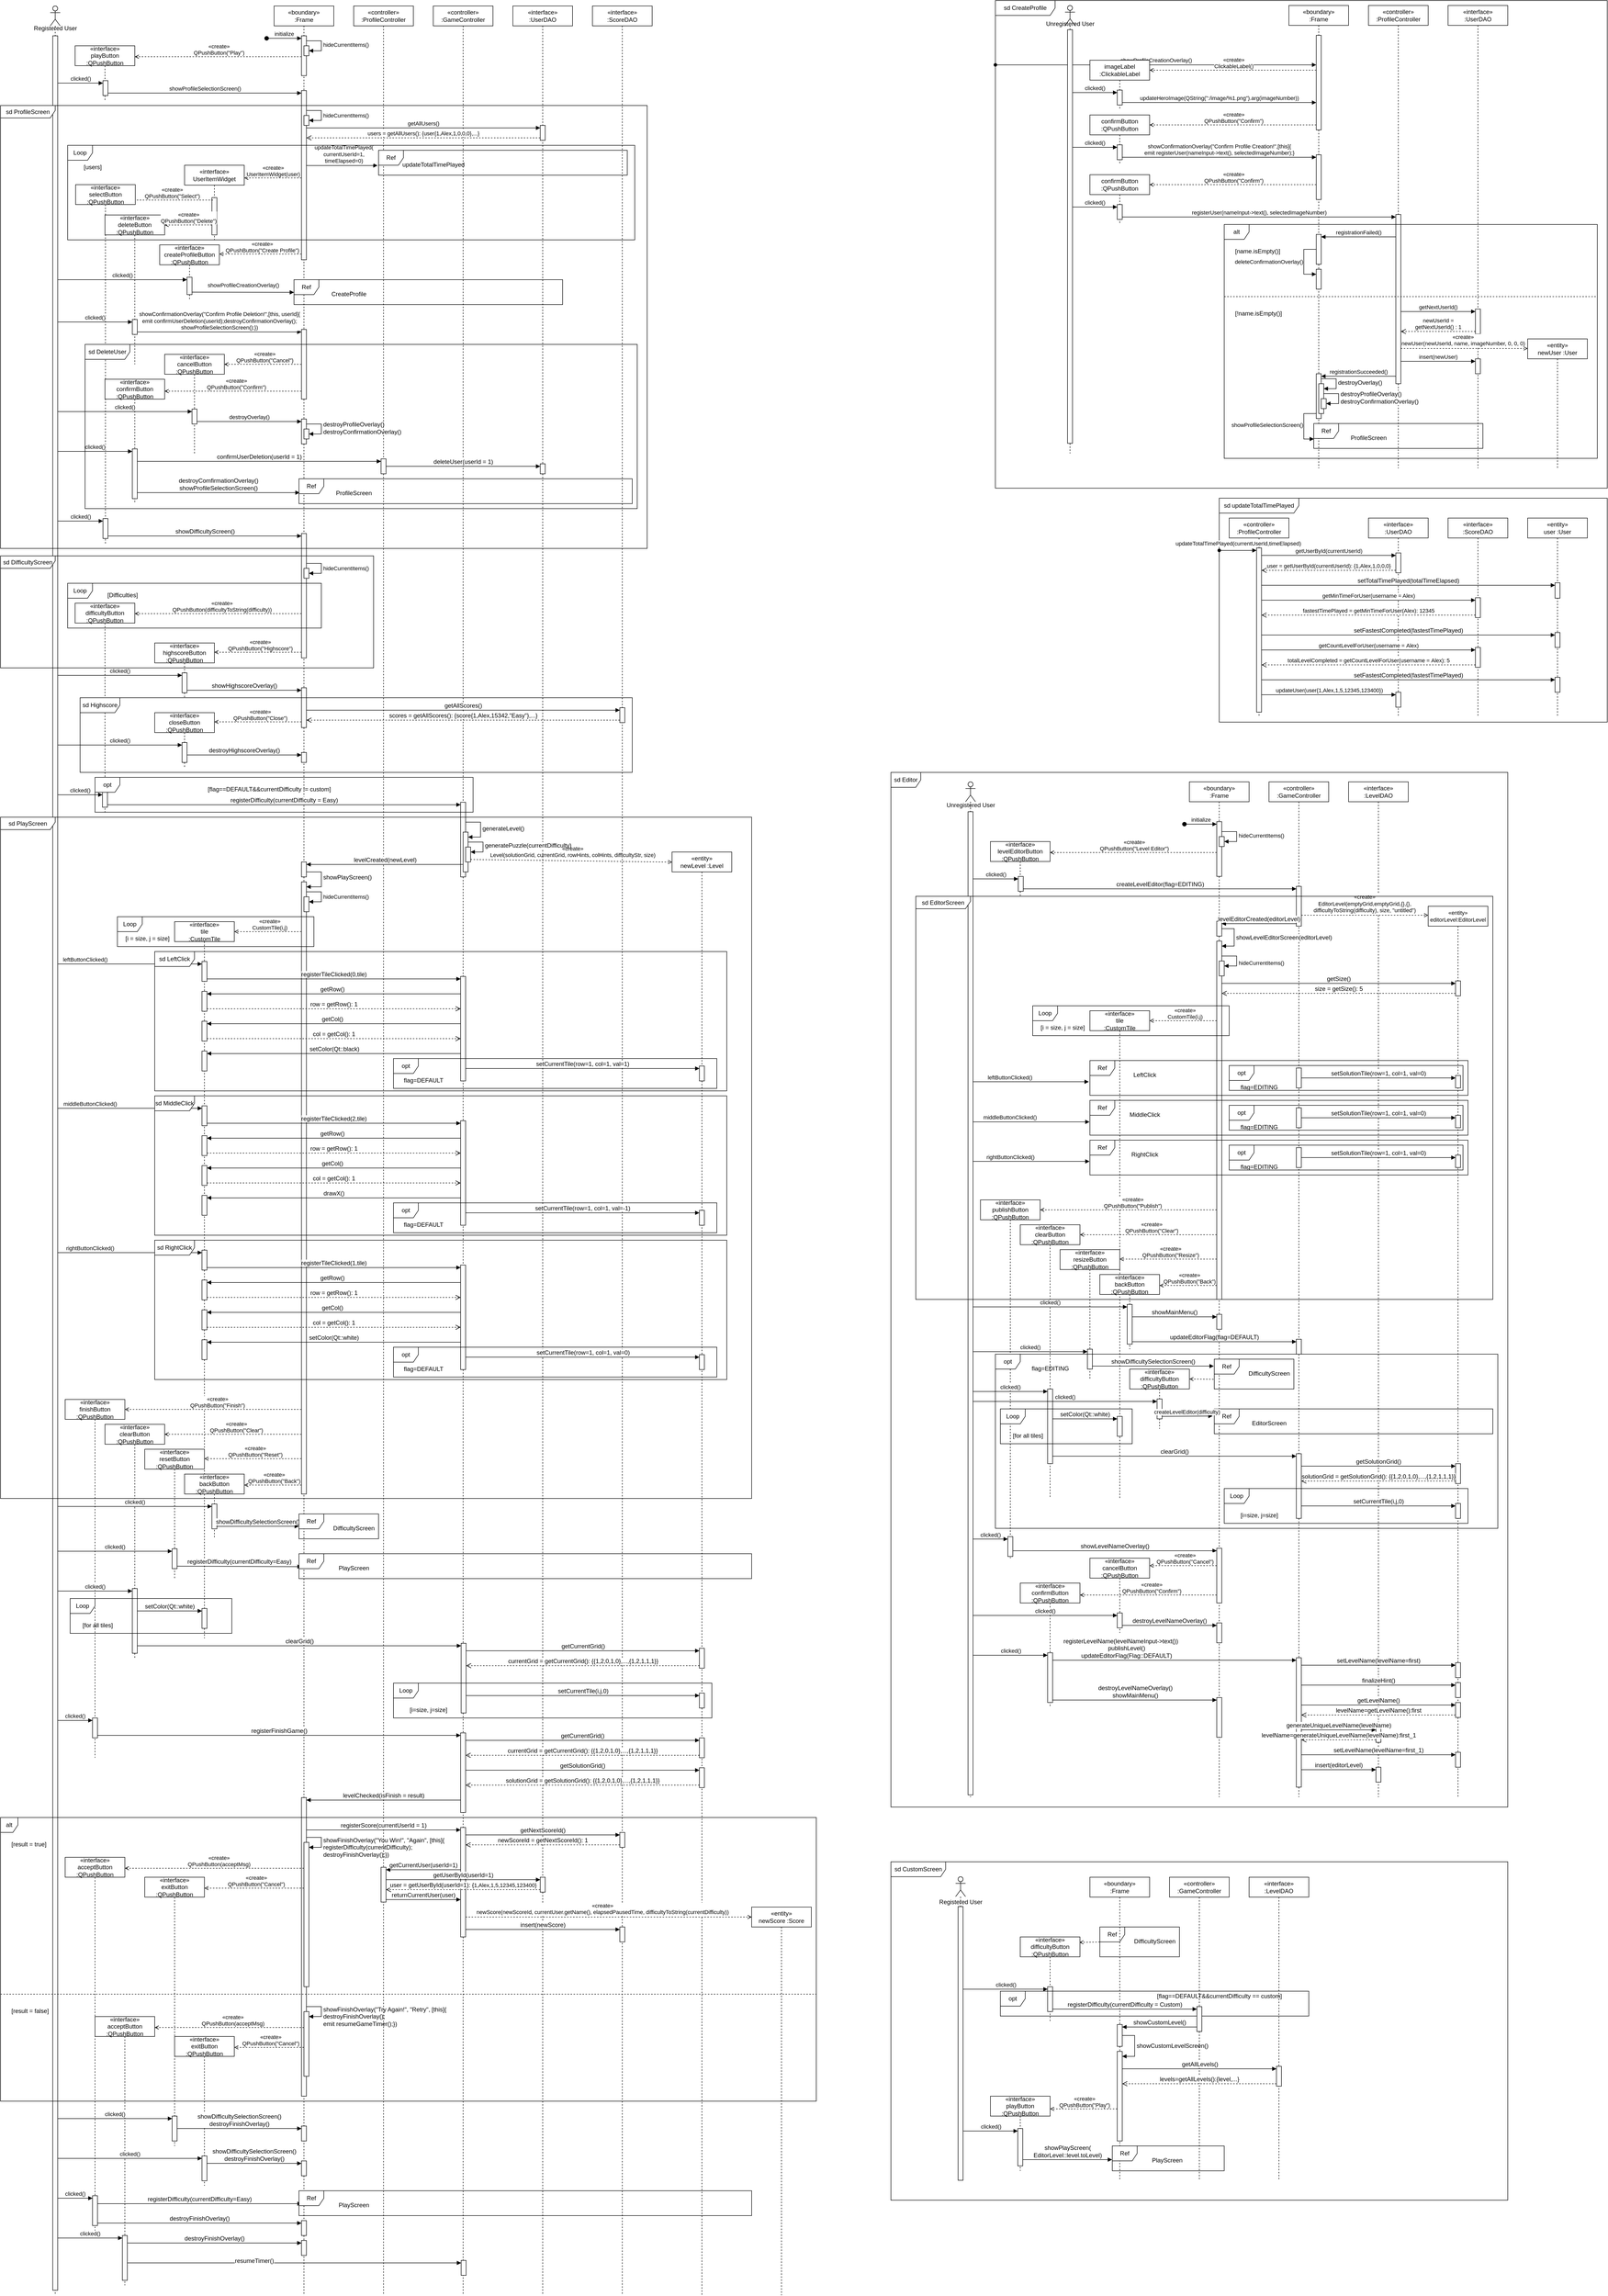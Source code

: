 <mxfile version="24.5.3" type="device">
  <diagram name="Page-1" id="5a6IOKsfaFqVyutskRm9">
    <mxGraphModel dx="869" dy="518" grid="1" gridSize="10" guides="1" tooltips="1" connect="1" arrows="1" fold="1" page="1" pageScale="1" pageWidth="3300" pageHeight="4681" math="0" shadow="0">
      <root>
        <mxCell id="0" />
        <mxCell id="1" parent="0" />
        <mxCell id="tud6ot7rInuQ3R6nDlzQ-10" value="&lt;div&gt;«boundary»&lt;/div&gt;&lt;div&gt;&lt;span style=&quot;background-color: initial;&quot;&gt;:Frame&lt;/span&gt;&lt;br&gt;&lt;/div&gt;" style="shape=umlLifeline;perimeter=lifelinePerimeter;whiteSpace=wrap;html=1;container=1;dropTarget=0;collapsible=0;recursiveResize=0;outlineConnect=0;portConstraint=eastwest;newEdgeStyle={&quot;curved&quot;:0,&quot;rounded&quot;:0};" vertex="1" parent="1">
          <mxGeometry x="2640" y="40" width="120" height="930" as="geometry" />
        </mxCell>
        <mxCell id="tud6ot7rInuQ3R6nDlzQ-27" value="" style="html=1;points=[[0,0,0,0,5],[0,1,0,0,-5],[1,0,0,0,5],[1,1,0,0,-5]];perimeter=orthogonalPerimeter;outlineConnect=0;targetShapes=umlLifeline;portConstraint=eastwest;newEdgeStyle={&quot;curved&quot;:0,&quot;rounded&quot;:0};" vertex="1" parent="tud6ot7rInuQ3R6nDlzQ-10">
          <mxGeometry x="55" y="60" width="10" height="190" as="geometry" />
        </mxCell>
        <mxCell id="tud6ot7rInuQ3R6nDlzQ-50" value="" style="html=1;points=[[0,0,0,0,5],[0,1,0,0,-5],[1,0,0,0,5],[1,1,0,0,-5]];perimeter=orthogonalPerimeter;outlineConnect=0;targetShapes=umlLifeline;portConstraint=eastwest;newEdgeStyle={&quot;curved&quot;:0,&quot;rounded&quot;:0};" vertex="1" parent="tud6ot7rInuQ3R6nDlzQ-10">
          <mxGeometry x="55" y="460" width="10" height="60" as="geometry" />
        </mxCell>
        <mxCell id="tud6ot7rInuQ3R6nDlzQ-61" value="" style="html=1;points=[[0,0,0,0,5],[0,1,0,0,-5],[1,0,0,0,5],[1,1,0,0,-5]];perimeter=orthogonalPerimeter;outlineConnect=0;targetShapes=umlLifeline;portConstraint=eastwest;newEdgeStyle={&quot;curved&quot;:0,&quot;rounded&quot;:0};" vertex="1" parent="tud6ot7rInuQ3R6nDlzQ-10">
          <mxGeometry x="55" y="530" width="10" height="40" as="geometry" />
        </mxCell>
        <mxCell id="tud6ot7rInuQ3R6nDlzQ-62" value="deleteConfirmationOverlay()" style="html=1;align=right;spacingLeft=2;endArrow=block;rounded=0;edgeStyle=orthogonalEdgeStyle;curved=0;rounded=0;" edge="1" target="tud6ot7rInuQ3R6nDlzQ-61" parent="tud6ot7rInuQ3R6nDlzQ-10" source="tud6ot7rInuQ3R6nDlzQ-50">
          <mxGeometry relative="1" as="geometry">
            <mxPoint x="60" y="510" as="sourcePoint" />
            <Array as="points">
              <mxPoint x="30" y="490" />
              <mxPoint x="30" y="540" />
            </Array>
          </mxGeometry>
        </mxCell>
        <mxCell id="tud6ot7rInuQ3R6nDlzQ-75" value="" style="html=1;points=[[0,0,0,0,5],[0,1,0,0,-5],[1,0,0,0,5],[1,1,0,0,-5]];perimeter=orthogonalPerimeter;outlineConnect=0;targetShapes=umlLifeline;portConstraint=eastwest;newEdgeStyle={&quot;curved&quot;:0,&quot;rounded&quot;:0};" vertex="1" parent="tud6ot7rInuQ3R6nDlzQ-10">
          <mxGeometry x="55" y="300" width="10" height="90" as="geometry" />
        </mxCell>
        <mxCell id="tud6ot7rInuQ3R6nDlzQ-57" value="" style="html=1;points=[[0,0,0,0,5],[0,1,0,0,-5],[1,0,0,0,5],[1,1,0,0,-5]];perimeter=orthogonalPerimeter;outlineConnect=0;targetShapes=umlLifeline;portConstraint=eastwest;newEdgeStyle={&quot;curved&quot;:0,&quot;rounded&quot;:0};" vertex="1" parent="tud6ot7rInuQ3R6nDlzQ-10">
          <mxGeometry x="55" y="740" width="10" height="90" as="geometry" />
        </mxCell>
        <mxCell id="tud6ot7rInuQ3R6nDlzQ-58" value="registrationSucceeded()" style="html=1;verticalAlign=bottom;endArrow=block;curved=0;rounded=0;entryX=1;entryY=0;entryDx=0;entryDy=5;entryPerimeter=0;" edge="1" parent="tud6ot7rInuQ3R6nDlzQ-10" target="tud6ot7rInuQ3R6nDlzQ-57">
          <mxGeometry relative="1" as="geometry">
            <mxPoint x="215" y="745" as="sourcePoint" />
            <mxPoint x="75" y="498" as="targetPoint" />
          </mxGeometry>
        </mxCell>
        <mxCell id="tud6ot7rInuQ3R6nDlzQ-28" value="showProfileCreationOverlay()" style="html=1;verticalAlign=bottom;endArrow=block;curved=0;rounded=0;startArrow=oval;startFill=1;exitX=0;exitY=0.132;exitDx=0;exitDy=0;exitPerimeter=0;" edge="1" parent="1" source="tud6ot7rInuQ3R6nDlzQ-204" target="tud6ot7rInuQ3R6nDlzQ-27">
          <mxGeometry relative="1" as="geometry">
            <mxPoint x="2120" y="125" as="sourcePoint" />
            <mxPoint x="2825" y="5" as="targetPoint" />
          </mxGeometry>
        </mxCell>
        <mxCell id="tud6ot7rInuQ3R6nDlzQ-29" value="imageLabel&lt;br&gt;:ClickableLabel" style="shape=umlLifeline;perimeter=lifelinePerimeter;whiteSpace=wrap;html=1;container=1;dropTarget=0;collapsible=0;recursiveResize=0;outlineConnect=0;portConstraint=eastwest;newEdgeStyle={&quot;curved&quot;:0,&quot;rounded&quot;:0};snapToPoint=1;" vertex="1" parent="1">
          <mxGeometry x="2240" y="150" width="120" height="100" as="geometry" />
        </mxCell>
        <mxCell id="tud6ot7rInuQ3R6nDlzQ-30" value="" style="html=1;points=[[0,0,0,0,5],[0,1,0,0,-5],[1,0,0,0,5],[1,1,0,0,-5]];perimeter=orthogonalPerimeter;outlineConnect=0;targetShapes=umlLifeline;portConstraint=eastwest;newEdgeStyle={&quot;curved&quot;:0,&quot;rounded&quot;:0};" vertex="1" parent="tud6ot7rInuQ3R6nDlzQ-29">
          <mxGeometry x="55" y="60" width="10" height="30" as="geometry" />
        </mxCell>
        <mxCell id="tud6ot7rInuQ3R6nDlzQ-32" value="clicked()" style="html=1;verticalAlign=bottom;endArrow=block;curved=0;rounded=0;entryX=0;entryY=0;entryDx=0;entryDy=5;entryPerimeter=0;" edge="1" parent="1" target="tud6ot7rInuQ3R6nDlzQ-30">
          <mxGeometry width="80" relative="1" as="geometry">
            <mxPoint x="2205.0" y="215" as="sourcePoint" />
            <mxPoint x="2385" y="85" as="targetPoint" />
          </mxGeometry>
        </mxCell>
        <mxCell id="tud6ot7rInuQ3R6nDlzQ-33" value="updateHeroImage(QString(&quot;:/image/%1.png&quot;).arg(imageNumber))" style="html=1;verticalAlign=bottom;endArrow=block;curved=0;rounded=0;exitX=1;exitY=1;exitDx=0;exitDy=-5;exitPerimeter=0;" edge="1" parent="1" source="tud6ot7rInuQ3R6nDlzQ-30" target="tud6ot7rInuQ3R6nDlzQ-27">
          <mxGeometry relative="1" as="geometry">
            <mxPoint x="2395" y="105" as="sourcePoint" />
            <mxPoint x="2825" y="105" as="targetPoint" />
          </mxGeometry>
        </mxCell>
        <mxCell id="tud6ot7rInuQ3R6nDlzQ-34" value="confirmButton&lt;br&gt;:QPushButton" style="shape=umlLifeline;perimeter=lifelinePerimeter;whiteSpace=wrap;html=1;container=1;dropTarget=0;collapsible=0;recursiveResize=0;outlineConnect=0;portConstraint=eastwest;newEdgeStyle={&quot;curved&quot;:0,&quot;rounded&quot;:0};snapToPoint=1;" vertex="1" parent="1">
          <mxGeometry x="2240" y="260" width="120" height="100" as="geometry" />
        </mxCell>
        <mxCell id="tud6ot7rInuQ3R6nDlzQ-35" value="" style="html=1;points=[[0,0,0,0,5],[0,1,0,0,-5],[1,0,0,0,5],[1,1,0,0,-5]];perimeter=orthogonalPerimeter;outlineConnect=0;targetShapes=umlLifeline;portConstraint=eastwest;newEdgeStyle={&quot;curved&quot;:0,&quot;rounded&quot;:0};" vertex="1" parent="tud6ot7rInuQ3R6nDlzQ-34">
          <mxGeometry x="55" y="60" width="10" height="30" as="geometry" />
        </mxCell>
        <mxCell id="tud6ot7rInuQ3R6nDlzQ-36" value="clicked()" style="html=1;verticalAlign=bottom;endArrow=block;curved=0;rounded=0;entryX=0;entryY=0;entryDx=0;entryDy=5;entryPerimeter=0;" edge="1" parent="1" target="tud6ot7rInuQ3R6nDlzQ-35">
          <mxGeometry width="80" relative="1" as="geometry">
            <mxPoint x="2205.0" y="325" as="sourcePoint" />
            <mxPoint x="2305" y="205" as="targetPoint" />
          </mxGeometry>
        </mxCell>
        <mxCell id="tud6ot7rInuQ3R6nDlzQ-37" value="«create»&lt;div&gt;ClickableLabel()&lt;/div&gt;" style="html=1;verticalAlign=bottom;endArrow=open;rounded=0;edgeStyle=elbowEdgeStyle;elbow=vertical;entryX=1;entryY=0.2;entryDx=0;entryDy=0;entryPerimeter=0;dashed=1;endFill=0;" edge="1" parent="1" source="tud6ot7rInuQ3R6nDlzQ-27" target="tud6ot7rInuQ3R6nDlzQ-29">
          <mxGeometry x="-0.01" y="1" width="80" relative="1" as="geometry">
            <mxPoint x="2705" y="149.966" as="sourcePoint" />
            <mxPoint x="2380" y="150" as="targetPoint" />
            <mxPoint as="offset" />
          </mxGeometry>
        </mxCell>
        <mxCell id="tud6ot7rInuQ3R6nDlzQ-38" value="«create»&lt;div&gt;QPushButton(&quot;Confirm&quot;)&lt;br&gt;&lt;/div&gt;" style="html=1;verticalAlign=bottom;endArrow=open;rounded=0;edgeStyle=elbowEdgeStyle;elbow=vertical;entryX=1;entryY=0.2;entryDx=0;entryDy=0;entryPerimeter=0;dashed=1;endFill=0;" edge="1" parent="1" source="tud6ot7rInuQ3R6nDlzQ-27" target="tud6ot7rInuQ3R6nDlzQ-34">
          <mxGeometry x="-0.01" y="1" width="80" relative="1" as="geometry">
            <mxPoint x="2725" y="160" as="sourcePoint" />
            <mxPoint x="2370" y="260" as="targetPoint" />
            <mxPoint as="offset" />
          </mxGeometry>
        </mxCell>
        <mxCell id="tud6ot7rInuQ3R6nDlzQ-39" value="&lt;div&gt;«controller»&lt;br&gt;&lt;/div&gt;:ProfileController" style="shape=umlLifeline;perimeter=lifelinePerimeter;whiteSpace=wrap;html=1;container=1;dropTarget=0;collapsible=0;recursiveResize=0;outlineConnect=0;portConstraint=eastwest;newEdgeStyle={&quot;curved&quot;:0,&quot;rounded&quot;:0};" vertex="1" parent="1">
          <mxGeometry x="2800" y="40" width="120" height="930" as="geometry" />
        </mxCell>
        <mxCell id="tud6ot7rInuQ3R6nDlzQ-40" value="" style="html=1;points=[[0,0,0,0,5],[0,1,0,0,-5],[1,0,0,0,5],[1,1,0,0,-5]];perimeter=orthogonalPerimeter;outlineConnect=0;targetShapes=umlLifeline;portConstraint=eastwest;newEdgeStyle={&quot;curved&quot;:0,&quot;rounded&quot;:0};" vertex="1" parent="tud6ot7rInuQ3R6nDlzQ-39">
          <mxGeometry x="55" y="420" width="10" height="340" as="geometry" />
        </mxCell>
        <mxCell id="tud6ot7rInuQ3R6nDlzQ-41" value="registerUser(nameInput-&amp;gt;text(), selectedImageNumber)" style="html=1;verticalAlign=bottom;endArrow=block;curved=0;rounded=0;entryX=0;entryY=0;entryDx=0;entryDy=5;exitX=1;exitY=1;exitDx=0;exitDy=-5;exitPerimeter=0;" edge="1" target="tud6ot7rInuQ3R6nDlzQ-40" parent="1" source="tud6ot7rInuQ3R6nDlzQ-77">
          <mxGeometry relative="1" as="geometry">
            <mxPoint x="2300" y="580" as="sourcePoint" />
          </mxGeometry>
        </mxCell>
        <mxCell id="tud6ot7rInuQ3R6nDlzQ-43" value="&lt;div&gt;«interface»&lt;br&gt;&lt;/div&gt;:UserDAO" style="shape=umlLifeline;perimeter=lifelinePerimeter;whiteSpace=wrap;html=1;container=1;dropTarget=0;collapsible=0;recursiveResize=0;outlineConnect=0;portConstraint=eastwest;newEdgeStyle={&quot;curved&quot;:0,&quot;rounded&quot;:0};" vertex="1" parent="1">
          <mxGeometry x="2960" y="40" width="120" height="930" as="geometry" />
        </mxCell>
        <mxCell id="tud6ot7rInuQ3R6nDlzQ-47" value="" style="html=1;points=[[0,0,0,0,5],[0,1,0,0,-5],[1,0,0,0,5],[1,1,0,0,-5]];perimeter=orthogonalPerimeter;outlineConnect=0;targetShapes=umlLifeline;portConstraint=eastwest;newEdgeStyle={&quot;curved&quot;:0,&quot;rounded&quot;:0};" vertex="1" parent="tud6ot7rInuQ3R6nDlzQ-43">
          <mxGeometry x="55" y="710" width="10" height="30" as="geometry" />
        </mxCell>
        <mxCell id="tud6ot7rInuQ3R6nDlzQ-86" value="" style="html=1;points=[[0,0,0,0,5],[0,1,0,0,-5],[1,0,0,0,5],[1,1,0,0,-5]];perimeter=orthogonalPerimeter;outlineConnect=0;targetShapes=umlLifeline;portConstraint=eastwest;newEdgeStyle={&quot;curved&quot;:0,&quot;rounded&quot;:0};" vertex="1" parent="tud6ot7rInuQ3R6nDlzQ-43">
          <mxGeometry x="55" y="610" width="10" height="50" as="geometry" />
        </mxCell>
        <mxCell id="tud6ot7rInuQ3R6nDlzQ-45" value="&lt;div&gt;«entity»&lt;br&gt;&lt;/div&gt;newUser :User" style="shape=umlLifeline;perimeter=lifelinePerimeter;whiteSpace=wrap;html=1;container=1;dropTarget=0;collapsible=0;recursiveResize=0;outlineConnect=0;portConstraint=eastwest;newEdgeStyle={&quot;curved&quot;:0,&quot;rounded&quot;:0};" vertex="1" parent="1">
          <mxGeometry x="3120" y="710" width="120" height="260" as="geometry" />
        </mxCell>
        <mxCell id="tud6ot7rInuQ3R6nDlzQ-46" value="«create»&lt;div&gt;newUser(newUserId, name, imageNumber, 0, 0, 0)&lt;/div&gt;" style="html=1;verticalAlign=bottom;endArrow=open;curved=0;rounded=0;entryX=0;entryY=0.074;entryDx=0;entryDy=0;entryPerimeter=0;dashed=1;endFill=0;" edge="1" parent="1" source="tud6ot7rInuQ3R6nDlzQ-40" target="tud6ot7rInuQ3R6nDlzQ-45">
          <mxGeometry x="-0.02" y="1" relative="1" as="geometry">
            <mxPoint x="2315" y="455" as="sourcePoint" />
            <mxPoint x="3100" y="400" as="targetPoint" />
            <mxPoint as="offset" />
          </mxGeometry>
        </mxCell>
        <mxCell id="tud6ot7rInuQ3R6nDlzQ-48" value="insert(newUser)" style="html=1;verticalAlign=bottom;endArrow=block;curved=0;rounded=0;entryX=0;entryY=0;entryDx=0;entryDy=5;" edge="1" target="tud6ot7rInuQ3R6nDlzQ-47" parent="1" source="tud6ot7rInuQ3R6nDlzQ-40">
          <mxGeometry relative="1" as="geometry">
            <mxPoint x="2945" y="495" as="sourcePoint" />
          </mxGeometry>
        </mxCell>
        <mxCell id="tud6ot7rInuQ3R6nDlzQ-53" value="alt" style="shape=umlFrame;whiteSpace=wrap;html=1;pointerEvents=0;recursiveResize=0;container=1;collapsible=0;width=50;height=30;" vertex="1" parent="1">
          <mxGeometry x="2510" y="480" width="750" height="470" as="geometry" />
        </mxCell>
        <mxCell id="tud6ot7rInuQ3R6nDlzQ-54" value="[name.isEmpty()]" style="text;html=1;" vertex="1" parent="tud6ot7rInuQ3R6nDlzQ-53">
          <mxGeometry width="100" height="20" relative="1" as="geometry">
            <mxPoint x="20" y="40" as="offset" />
          </mxGeometry>
        </mxCell>
        <mxCell id="tud6ot7rInuQ3R6nDlzQ-55" value="[!name.isEmpty()]" style="line;strokeWidth=1;dashed=1;labelPosition=center;verticalLabelPosition=bottom;align=left;verticalAlign=top;spacingLeft=20;spacingTop=15;html=1;whiteSpace=wrap;" vertex="1" parent="tud6ot7rInuQ3R6nDlzQ-53">
          <mxGeometry y="140" width="750" height="10" as="geometry" />
        </mxCell>
        <mxCell id="tud6ot7rInuQ3R6nDlzQ-51" value="registrationFailed()" style="html=1;verticalAlign=bottom;endArrow=block;curved=0;rounded=0;entryX=1;entryY=0;entryDx=0;entryDy=5;" edge="1" target="tud6ot7rInuQ3R6nDlzQ-50" parent="1" source="tud6ot7rInuQ3R6nDlzQ-40">
          <mxGeometry relative="1" as="geometry">
            <mxPoint x="2775" y="485" as="sourcePoint" />
            <mxPoint as="offset" />
          </mxGeometry>
        </mxCell>
        <mxCell id="tud6ot7rInuQ3R6nDlzQ-74" value="showConfirmationOverlay(&quot;Confirm Profile Creation!&quot;,[this]{&lt;br&gt;emit registerUser(nameInput-&amp;gt;text(), selectedImageNumber);}" style="html=1;verticalAlign=bottom;endArrow=block;curved=0;rounded=0;exitX=1;exitY=1;exitDx=0;exitDy=-5;exitPerimeter=0;entryX=0;entryY=0;entryDx=0;entryDy=5;entryPerimeter=0;" edge="1" parent="1" source="tud6ot7rInuQ3R6nDlzQ-35" target="tud6ot7rInuQ3R6nDlzQ-75">
          <mxGeometry relative="1" as="geometry">
            <mxPoint x="2300" y="340" as="sourcePoint" />
            <mxPoint x="2690" y="340" as="targetPoint" />
          </mxGeometry>
        </mxCell>
        <mxCell id="tud6ot7rInuQ3R6nDlzQ-76" value="confirmButton&lt;br&gt;:QPushButton" style="shape=umlLifeline;perimeter=lifelinePerimeter;whiteSpace=wrap;html=1;container=1;dropTarget=0;collapsible=0;recursiveResize=0;outlineConnect=0;portConstraint=eastwest;newEdgeStyle={&quot;curved&quot;:0,&quot;rounded&quot;:0};snapToPoint=1;" vertex="1" parent="1">
          <mxGeometry x="2240" y="380" width="120" height="100" as="geometry" />
        </mxCell>
        <mxCell id="tud6ot7rInuQ3R6nDlzQ-77" value="" style="html=1;points=[[0,0,0,0,5],[0,1,0,0,-5],[1,0,0,0,5],[1,1,0,0,-5]];perimeter=orthogonalPerimeter;outlineConnect=0;targetShapes=umlLifeline;portConstraint=eastwest;newEdgeStyle={&quot;curved&quot;:0,&quot;rounded&quot;:0};" vertex="1" parent="tud6ot7rInuQ3R6nDlzQ-76">
          <mxGeometry x="55" y="60" width="10" height="30" as="geometry" />
        </mxCell>
        <mxCell id="tud6ot7rInuQ3R6nDlzQ-78" value="clicked()" style="html=1;verticalAlign=bottom;endArrow=block;curved=0;rounded=0;entryX=0;entryY=0;entryDx=0;entryDy=5;entryPerimeter=0;" edge="1" parent="1" target="tud6ot7rInuQ3R6nDlzQ-77">
          <mxGeometry width="80" relative="1" as="geometry">
            <mxPoint x="2205.0" y="445.0" as="sourcePoint" />
            <mxPoint x="2305" y="335" as="targetPoint" />
          </mxGeometry>
        </mxCell>
        <mxCell id="tud6ot7rInuQ3R6nDlzQ-79" value="«create»&lt;div&gt;QPushButton(&quot;Confirm&quot;)&lt;br&gt;&lt;/div&gt;" style="html=1;verticalAlign=bottom;endArrow=open;rounded=0;edgeStyle=elbowEdgeStyle;elbow=vertical;entryX=1;entryY=0.2;entryDx=0;entryDy=0;entryPerimeter=0;dashed=1;endFill=0;" edge="1" parent="1" source="tud6ot7rInuQ3R6nDlzQ-75" target="tud6ot7rInuQ3R6nDlzQ-76">
          <mxGeometry x="-0.01" y="1" width="80" relative="1" as="geometry">
            <mxPoint x="2705" y="290" as="sourcePoint" />
            <mxPoint x="2390" y="400" as="targetPoint" />
            <mxPoint as="offset" />
          </mxGeometry>
        </mxCell>
        <mxCell id="tud6ot7rInuQ3R6nDlzQ-88" value="newUserId = &lt;br&gt;getNextUserId() : 1" style="html=1;verticalAlign=bottom;endArrow=open;dashed=1;endSize=8;curved=0;rounded=0;exitX=0;exitY=1;exitDx=0;exitDy=-5;" edge="1" source="tud6ot7rInuQ3R6nDlzQ-86" parent="1" target="tud6ot7rInuQ3R6nDlzQ-40">
          <mxGeometry relative="1" as="geometry">
            <mxPoint x="2945" y="725" as="targetPoint" />
          </mxGeometry>
        </mxCell>
        <mxCell id="tud6ot7rInuQ3R6nDlzQ-87" value="getNextUserId()" style="html=1;verticalAlign=bottom;endArrow=block;curved=0;rounded=0;entryX=0;entryY=0;entryDx=0;entryDy=5;" edge="1" target="tud6ot7rInuQ3R6nDlzQ-86" parent="1" source="tud6ot7rInuQ3R6nDlzQ-40">
          <mxGeometry relative="1" as="geometry">
            <mxPoint x="2945" y="655" as="sourcePoint" />
          </mxGeometry>
        </mxCell>
        <mxCell id="tud6ot7rInuQ3R6nDlzQ-90" value="" style="group" vertex="1" connectable="0" parent="1">
          <mxGeometry x="2140" y="40" width="120" height="900" as="geometry" />
        </mxCell>
        <mxCell id="tud6ot7rInuQ3R6nDlzQ-9" value="" style="shape=umlLifeline;perimeter=lifelinePerimeter;whiteSpace=wrap;html=1;container=1;dropTarget=0;collapsible=0;recursiveResize=0;outlineConnect=0;portConstraint=eastwest;newEdgeStyle={&quot;curved&quot;:0,&quot;rounded&quot;:0};participant=umlActor;" vertex="1" parent="tud6ot7rInuQ3R6nDlzQ-90">
          <mxGeometry x="50" width="20" height="900" as="geometry" />
        </mxCell>
        <mxCell id="tud6ot7rInuQ3R6nDlzQ-16" value="" style="html=1;points=[[0,0,0,0,5],[0,1,0,0,-5],[1,0,0,0,5],[1,1,0,0,-5]];perimeter=orthogonalPerimeter;outlineConnect=0;targetShapes=umlLifeline;portConstraint=eastwest;newEdgeStyle={&quot;curved&quot;:0,&quot;rounded&quot;:0};" vertex="1" parent="tud6ot7rInuQ3R6nDlzQ-9">
          <mxGeometry x="5" y="48.651" width="10" height="831.125" as="geometry" />
        </mxCell>
        <mxCell id="tud6ot7rInuQ3R6nDlzQ-89" value="Unregistered User" style="text;html=1;align=center;verticalAlign=middle;resizable=1;points=[];autosize=1;strokeColor=none;fillColor=none;" vertex="1" parent="tud6ot7rInuQ3R6nDlzQ-90">
          <mxGeometry y="22.32" width="120" height="30" as="geometry" />
        </mxCell>
        <mxCell id="tud6ot7rInuQ3R6nDlzQ-99" value="&lt;div&gt;«boundary»&lt;/div&gt;&lt;div&gt;&lt;span style=&quot;background-color: initial;&quot;&gt;:Frame&lt;/span&gt;&lt;br&gt;&lt;/div&gt;" style="shape=umlLifeline;perimeter=lifelinePerimeter;whiteSpace=wrap;html=1;container=1;dropTarget=0;collapsible=0;recursiveResize=0;outlineConnect=0;portConstraint=eastwest;newEdgeStyle={&quot;curved&quot;:0,&quot;rounded&quot;:0};" vertex="1" parent="1">
          <mxGeometry x="600" y="41" width="120" height="4600" as="geometry" />
        </mxCell>
        <mxCell id="tud6ot7rInuQ3R6nDlzQ-100" value="" style="html=1;points=[[0,0,0,0,5],[0,1,0,0,-5],[1,0,0,0,5],[1,1,0,0,-5]];perimeter=orthogonalPerimeter;outlineConnect=0;targetShapes=umlLifeline;portConstraint=eastwest;newEdgeStyle={&quot;curved&quot;:0,&quot;rounded&quot;:0};" vertex="1" parent="tud6ot7rInuQ3R6nDlzQ-99">
          <mxGeometry x="55" y="60" width="10" height="80" as="geometry" />
        </mxCell>
        <mxCell id="tud6ot7rInuQ3R6nDlzQ-101" value="initialize" style="html=1;verticalAlign=bottom;startArrow=oval;endArrow=block;startSize=8;curved=0;rounded=0;entryX=0;entryY=0;entryDx=0;entryDy=5;" edge="1" parent="tud6ot7rInuQ3R6nDlzQ-99" target="tud6ot7rInuQ3R6nDlzQ-100">
          <mxGeometry relative="1" as="geometry">
            <mxPoint x="-15" y="65" as="sourcePoint" />
          </mxGeometry>
        </mxCell>
        <mxCell id="tud6ot7rInuQ3R6nDlzQ-102" value="" style="html=1;points=[[0,0,0,0,5],[0,1,0,0,-5],[1,0,0,0,5],[1,1,0,0,-5]];perimeter=orthogonalPerimeter;outlineConnect=0;targetShapes=umlLifeline;portConstraint=eastwest;newEdgeStyle={&quot;curved&quot;:0,&quot;rounded&quot;:0};" vertex="1" parent="tud6ot7rInuQ3R6nDlzQ-99">
          <mxGeometry x="55" y="170" width="10" height="340" as="geometry" />
        </mxCell>
        <mxCell id="tud6ot7rInuQ3R6nDlzQ-149" value="" style="html=1;points=[[0,0,0,0,5],[0,1,0,0,-5],[1,0,0,0,5],[1,1,0,0,-5]];perimeter=orthogonalPerimeter;outlineConnect=0;targetShapes=umlLifeline;portConstraint=eastwest;newEdgeStyle={&quot;curved&quot;:0,&quot;rounded&quot;:0};" vertex="1" parent="tud6ot7rInuQ3R6nDlzQ-99">
          <mxGeometry x="60" y="220" width="10" height="20" as="geometry" />
        </mxCell>
        <mxCell id="tud6ot7rInuQ3R6nDlzQ-150" value="hideCurrentItems()" style="html=1;align=left;spacingLeft=2;endArrow=block;rounded=0;edgeStyle=orthogonalEdgeStyle;curved=0;rounded=0;" edge="1" target="tud6ot7rInuQ3R6nDlzQ-149" parent="tud6ot7rInuQ3R6nDlzQ-99">
          <mxGeometry x="0.175" relative="1" as="geometry">
            <mxPoint x="65" y="220" as="sourcePoint" />
            <Array as="points">
              <mxPoint x="65" y="210" />
              <mxPoint x="95" y="210" />
              <mxPoint x="95" y="230" />
            </Array>
            <mxPoint as="offset" />
          </mxGeometry>
        </mxCell>
        <mxCell id="tud6ot7rInuQ3R6nDlzQ-151" value="" style="html=1;points=[[0,0,0,0,5],[0,1,0,0,-5],[1,0,0,0,5],[1,1,0,0,-5]];perimeter=orthogonalPerimeter;outlineConnect=0;targetShapes=umlLifeline;portConstraint=eastwest;newEdgeStyle={&quot;curved&quot;:0,&quot;rounded&quot;:0};" vertex="1" parent="tud6ot7rInuQ3R6nDlzQ-99">
          <mxGeometry x="60" y="80" width="10" height="20" as="geometry" />
        </mxCell>
        <mxCell id="tud6ot7rInuQ3R6nDlzQ-152" value="hideCurrentItems()" style="html=1;align=left;spacingLeft=2;endArrow=block;rounded=0;edgeStyle=orthogonalEdgeStyle;curved=0;rounded=0;" edge="1" target="tud6ot7rInuQ3R6nDlzQ-151" parent="tud6ot7rInuQ3R6nDlzQ-99">
          <mxGeometry relative="1" as="geometry">
            <mxPoint x="65" y="70" as="sourcePoint" />
            <Array as="points">
              <mxPoint x="95" y="70" />
              <mxPoint x="95" y="90" />
            </Array>
          </mxGeometry>
        </mxCell>
        <mxCell id="tud6ot7rInuQ3R6nDlzQ-212" value="" style="html=1;points=[[0,0,0,0,5],[0,1,0,0,-5],[1,0,0,0,5],[1,1,0,0,-5]];perimeter=orthogonalPerimeter;outlineConnect=0;targetShapes=umlLifeline;portConstraint=eastwest;newEdgeStyle={&quot;curved&quot;:0,&quot;rounded&quot;:0};" vertex="1" parent="tud6ot7rInuQ3R6nDlzQ-99">
          <mxGeometry x="55" y="650" width="10" height="140" as="geometry" />
        </mxCell>
        <mxCell id="tud6ot7rInuQ3R6nDlzQ-227" value="" style="html=1;points=[[0,0,0,0,5],[0,1,0,0,-5],[1,0,0,0,5],[1,1,0,0,-5]];perimeter=orthogonalPerimeter;outlineConnect=0;targetShapes=umlLifeline;portConstraint=eastwest;newEdgeStyle={&quot;curved&quot;:0,&quot;rounded&quot;:0};" vertex="1" parent="tud6ot7rInuQ3R6nDlzQ-99">
          <mxGeometry x="55" y="830" width="10" height="50" as="geometry" />
        </mxCell>
        <mxCell id="tud6ot7rInuQ3R6nDlzQ-233" value="" style="html=1;points=[[0,0,0,0,5],[0,1,0,0,-5],[1,0,0,0,5],[1,1,0,0,-5]];perimeter=orthogonalPerimeter;outlineConnect=0;targetShapes=umlLifeline;portConstraint=eastwest;newEdgeStyle={&quot;curved&quot;:0,&quot;rounded&quot;:0};strokeColor=default;align=center;verticalAlign=middle;fontFamily=Helvetica;fontSize=12;fontColor=default;fillColor=default;" vertex="1" parent="tud6ot7rInuQ3R6nDlzQ-99">
          <mxGeometry x="60" y="850" width="10" height="20" as="geometry" />
        </mxCell>
        <mxCell id="tud6ot7rInuQ3R6nDlzQ-234" value="destroyProfileOverlay()&lt;br&gt;destroyConfirmationOverlay()" style="html=1;align=left;spacingLeft=2;endArrow=block;rounded=0;edgeStyle=orthogonalEdgeStyle;curved=0;rounded=0;fontFamily=Helvetica;fontSize=12;fontColor=default;" edge="1" target="tud6ot7rInuQ3R6nDlzQ-233" parent="tud6ot7rInuQ3R6nDlzQ-99">
          <mxGeometry relative="1" as="geometry">
            <mxPoint x="65" y="840" as="sourcePoint" />
            <Array as="points">
              <mxPoint x="95" y="840" />
              <mxPoint x="95" y="860" />
            </Array>
          </mxGeometry>
        </mxCell>
        <mxCell id="tud6ot7rInuQ3R6nDlzQ-256" value="" style="html=1;points=[[0,0,0,0,5],[0,1,0,0,-5],[1,0,0,0,5],[1,1,0,0,-5]];perimeter=orthogonalPerimeter;outlineConnect=0;targetShapes=umlLifeline;portConstraint=eastwest;newEdgeStyle={&quot;curved&quot;:0,&quot;rounded&quot;:0};strokeColor=default;align=center;verticalAlign=middle;fontFamily=Helvetica;fontSize=12;fontColor=default;fillColor=default;" vertex="1" parent="tud6ot7rInuQ3R6nDlzQ-99">
          <mxGeometry x="55" y="1060" width="10" height="250" as="geometry" />
        </mxCell>
        <mxCell id="tud6ot7rInuQ3R6nDlzQ-259" value="" style="html=1;points=[[0,0,0,0,5],[0,1,0,0,-5],[1,0,0,0,5],[1,1,0,0,-5]];perimeter=orthogonalPerimeter;outlineConnect=0;targetShapes=umlLifeline;portConstraint=eastwest;newEdgeStyle={&quot;curved&quot;:0,&quot;rounded&quot;:0};" vertex="1" parent="tud6ot7rInuQ3R6nDlzQ-99">
          <mxGeometry x="60" y="1130.01" width="10" height="20" as="geometry" />
        </mxCell>
        <mxCell id="tud6ot7rInuQ3R6nDlzQ-260" value="hideCurrentItems()" style="html=1;align=left;spacingLeft=2;endArrow=block;rounded=0;edgeStyle=orthogonalEdgeStyle;curved=0;rounded=0;" edge="1" parent="tud6ot7rInuQ3R6nDlzQ-99" target="tud6ot7rInuQ3R6nDlzQ-259">
          <mxGeometry x="0.175" relative="1" as="geometry">
            <mxPoint x="65" y="1130.01" as="sourcePoint" />
            <Array as="points">
              <mxPoint x="65" y="1120.01" />
              <mxPoint x="95" y="1120.01" />
              <mxPoint x="95" y="1140.01" />
            </Array>
            <mxPoint as="offset" />
          </mxGeometry>
        </mxCell>
        <mxCell id="tud6ot7rInuQ3R6nDlzQ-271" value="" style="html=1;points=[[0,0,0,0,5],[0,1,0,0,-5],[1,0,0,0,5],[1,1,0,0,-5]];perimeter=orthogonalPerimeter;outlineConnect=0;targetShapes=umlLifeline;portConstraint=eastwest;newEdgeStyle={&quot;curved&quot;:0,&quot;rounded&quot;:0};strokeColor=default;align=center;verticalAlign=middle;fontFamily=Helvetica;fontSize=12;fontColor=default;fillColor=default;" vertex="1" parent="tud6ot7rInuQ3R6nDlzQ-99">
          <mxGeometry x="55" y="1370" width="10" height="80" as="geometry" />
        </mxCell>
        <mxCell id="tud6ot7rInuQ3R6nDlzQ-281" value="" style="html=1;points=[[0,0,0,0,5],[0,1,0,0,-5],[1,0,0,0,5],[1,1,0,0,-5]];perimeter=orthogonalPerimeter;outlineConnect=0;targetShapes=umlLifeline;portConstraint=eastwest;newEdgeStyle={&quot;curved&quot;:0,&quot;rounded&quot;:0};strokeColor=default;align=center;verticalAlign=middle;fontFamily=Helvetica;fontSize=12;fontColor=default;fillColor=default;" vertex="1" parent="tud6ot7rInuQ3R6nDlzQ-99">
          <mxGeometry x="55" y="1500" width="10" height="20" as="geometry" />
        </mxCell>
        <mxCell id="tud6ot7rInuQ3R6nDlzQ-337" value="" style="html=1;points=[[0,0,0,0,5],[0,1,0,0,-5],[1,0,0,0,5],[1,1,0,0,-5]];perimeter=orthogonalPerimeter;outlineConnect=0;targetShapes=umlLifeline;portConstraint=eastwest;newEdgeStyle={&quot;curved&quot;:0,&quot;rounded&quot;:0};strokeColor=default;align=center;verticalAlign=middle;fontFamily=Helvetica;fontSize=12;fontColor=default;fillColor=default;" vertex="1" parent="tud6ot7rInuQ3R6nDlzQ-99">
          <mxGeometry x="55" y="1720" width="10" height="30" as="geometry" />
        </mxCell>
        <mxCell id="tud6ot7rInuQ3R6nDlzQ-340" value="" style="html=1;points=[[0,0,0,0,5],[0,1,0,0,-5],[1,0,0,0,5],[1,1,0,0,-5]];perimeter=orthogonalPerimeter;outlineConnect=0;targetShapes=umlLifeline;portConstraint=eastwest;newEdgeStyle={&quot;curved&quot;:0,&quot;rounded&quot;:0};strokeColor=default;align=center;verticalAlign=middle;fontFamily=Helvetica;fontSize=12;fontColor=default;fillColor=default;" vertex="1" parent="tud6ot7rInuQ3R6nDlzQ-99">
          <mxGeometry x="55" y="1760" width="10" height="1230" as="geometry" />
        </mxCell>
        <mxCell id="tud6ot7rInuQ3R6nDlzQ-341" value="showPlayScreen()" style="html=1;align=left;spacingLeft=2;endArrow=block;rounded=0;edgeStyle=orthogonalEdgeStyle;curved=0;rounded=0;fontFamily=Helvetica;fontSize=12;fontColor=default;" edge="1" target="tud6ot7rInuQ3R6nDlzQ-340" parent="tud6ot7rInuQ3R6nDlzQ-99">
          <mxGeometry x="0.007" relative="1" as="geometry">
            <mxPoint x="65" y="1750" as="sourcePoint" />
            <Array as="points">
              <mxPoint x="65" y="1740" />
              <mxPoint x="95" y="1740" />
              <mxPoint x="95" y="1770" />
            </Array>
            <mxPoint as="offset" />
          </mxGeometry>
        </mxCell>
        <mxCell id="tud6ot7rInuQ3R6nDlzQ-445" value="" style="html=1;points=[[0,0,0,0,5],[0,1,0,0,-5],[1,0,0,0,5],[1,1,0,0,-5]];perimeter=orthogonalPerimeter;outlineConnect=0;targetShapes=umlLifeline;portConstraint=eastwest;newEdgeStyle={&quot;curved&quot;:0,&quot;rounded&quot;:0};" vertex="1" parent="tud6ot7rInuQ3R6nDlzQ-99">
          <mxGeometry x="60" y="1790" width="10" height="30" as="geometry" />
        </mxCell>
        <mxCell id="tud6ot7rInuQ3R6nDlzQ-446" value="hideCurrentItems()" style="html=1;align=left;spacingLeft=2;endArrow=block;rounded=0;edgeStyle=orthogonalEdgeStyle;curved=0;rounded=0;" edge="1" parent="tud6ot7rInuQ3R6nDlzQ-99" target="tud6ot7rInuQ3R6nDlzQ-445">
          <mxGeometry x="0.175" relative="1" as="geometry">
            <mxPoint x="65" y="1790.01" as="sourcePoint" />
            <Array as="points">
              <mxPoint x="65" y="1780" />
              <mxPoint x="95" y="1780" />
              <mxPoint x="95" y="1800" />
            </Array>
            <mxPoint as="offset" />
          </mxGeometry>
        </mxCell>
        <mxCell id="tud6ot7rInuQ3R6nDlzQ-478" value="" style="html=1;points=[[0,0,0,0,5],[0,1,0,0,-5],[1,0,0,0,5],[1,1,0,0,-5]];perimeter=orthogonalPerimeter;outlineConnect=0;targetShapes=umlLifeline;portConstraint=eastwest;newEdgeStyle={&quot;curved&quot;:0,&quot;rounded&quot;:0};strokeColor=default;align=center;verticalAlign=middle;fontFamily=Helvetica;fontSize=12;fontColor=default;fillColor=default;" vertex="1" parent="tud6ot7rInuQ3R6nDlzQ-99">
          <mxGeometry x="55" y="3600" width="10" height="600" as="geometry" />
        </mxCell>
        <mxCell id="tud6ot7rInuQ3R6nDlzQ-487" value="" style="html=1;points=[[0,0,0,0,5],[0,1,0,0,-5],[1,0,0,0,5],[1,1,0,0,-5]];perimeter=orthogonalPerimeter;outlineConnect=0;targetShapes=umlLifeline;portConstraint=eastwest;newEdgeStyle={&quot;curved&quot;:0,&quot;rounded&quot;:0};strokeColor=default;align=center;verticalAlign=middle;fontFamily=Helvetica;fontSize=12;fontColor=default;fillColor=default;" vertex="1" parent="tud6ot7rInuQ3R6nDlzQ-99">
          <mxGeometry x="60" y="3690" width="10" height="290" as="geometry" />
        </mxCell>
        <mxCell id="tud6ot7rInuQ3R6nDlzQ-488" value="&lt;div&gt;showFinishOverlay(&quot;You Win!&quot;, &quot;Again&quot;, [this]{&lt;br&gt;registerDifficulty(currentDifficulty);&lt;br&gt;destroyFinishOverlay();})&lt;/div&gt;" style="html=1;align=left;spacingLeft=2;endArrow=block;rounded=0;edgeStyle=orthogonalEdgeStyle;curved=0;rounded=0;fontFamily=Helvetica;fontSize=12;fontColor=default;" edge="1" target="tud6ot7rInuQ3R6nDlzQ-487" parent="tud6ot7rInuQ3R6nDlzQ-99" source="tud6ot7rInuQ3R6nDlzQ-478">
          <mxGeometry x="0.327" relative="1" as="geometry">
            <mxPoint x="65" y="3710" as="sourcePoint" />
            <Array as="points">
              <mxPoint x="95" y="3680" />
              <mxPoint x="95" y="3700" />
            </Array>
            <mxPoint as="offset" />
          </mxGeometry>
        </mxCell>
        <mxCell id="tud6ot7rInuQ3R6nDlzQ-489" value="" style="html=1;points=[[0,0,0,0,5],[0,1,0,0,-5],[1,0,0,0,5],[1,1,0,0,-5]];perimeter=orthogonalPerimeter;outlineConnect=0;targetShapes=umlLifeline;portConstraint=eastwest;newEdgeStyle={&quot;curved&quot;:0,&quot;rounded&quot;:0};strokeColor=default;align=center;verticalAlign=middle;fontFamily=Helvetica;fontSize=12;fontColor=default;fillColor=default;" vertex="1" parent="tud6ot7rInuQ3R6nDlzQ-99">
          <mxGeometry x="60" y="4030" width="10" height="130" as="geometry" />
        </mxCell>
        <mxCell id="tud6ot7rInuQ3R6nDlzQ-490" value="&lt;div&gt;showFinishOverlay(&quot;Try Again!&quot;, &quot;Retry&quot;, [this]{&lt;br&gt;destroyFinishOverlay();&lt;br&gt;emit resumeGameTimer();})&lt;/div&gt;" style="html=1;align=left;spacingLeft=2;endArrow=block;rounded=0;edgeStyle=orthogonalEdgeStyle;curved=0;rounded=0;fontFamily=Helvetica;fontSize=12;fontColor=default;" edge="1" target="tud6ot7rInuQ3R6nDlzQ-489" parent="tud6ot7rInuQ3R6nDlzQ-99">
          <mxGeometry x="0.333" relative="1" as="geometry">
            <mxPoint x="65" y="4020" as="sourcePoint" />
            <Array as="points">
              <mxPoint x="95" y="4020" />
              <mxPoint x="95" y="4040" />
            </Array>
            <mxPoint as="offset" />
          </mxGeometry>
        </mxCell>
        <mxCell id="tud6ot7rInuQ3R6nDlzQ-525" value="" style="html=1;points=[[0,0,0,0,5],[0,1,0,0,-5],[1,0,0,0,5],[1,1,0,0,-5]];perimeter=orthogonalPerimeter;outlineConnect=0;targetShapes=umlLifeline;portConstraint=eastwest;newEdgeStyle={&quot;curved&quot;:0,&quot;rounded&quot;:0};strokeColor=default;align=center;verticalAlign=middle;fontFamily=Helvetica;fontSize=12;fontColor=default;fillColor=default;" vertex="1" parent="tud6ot7rInuQ3R6nDlzQ-99">
          <mxGeometry x="55" y="4260" width="10" height="30" as="geometry" />
        </mxCell>
        <mxCell id="tud6ot7rInuQ3R6nDlzQ-528" value="" style="html=1;points=[[0,0,0,0,5],[0,1,0,0,-5],[1,0,0,0,5],[1,1,0,0,-5]];perimeter=orthogonalPerimeter;outlineConnect=0;targetShapes=umlLifeline;portConstraint=eastwest;newEdgeStyle={&quot;curved&quot;:0,&quot;rounded&quot;:0};strokeColor=default;align=center;verticalAlign=middle;fontFamily=Helvetica;fontSize=12;fontColor=default;fillColor=default;" vertex="1" parent="tud6ot7rInuQ3R6nDlzQ-99">
          <mxGeometry x="55" y="4330" width="10" height="30" as="geometry" />
        </mxCell>
        <mxCell id="tud6ot7rInuQ3R6nDlzQ-533" value="" style="html=1;points=[[0,0,0,0,5],[0,1,0,0,-5],[1,0,0,0,5],[1,1,0,0,-5]];perimeter=orthogonalPerimeter;outlineConnect=0;targetShapes=umlLifeline;portConstraint=eastwest;newEdgeStyle={&quot;curved&quot;:0,&quot;rounded&quot;:0};strokeColor=default;align=center;verticalAlign=middle;fontFamily=Helvetica;fontSize=12;fontColor=default;fillColor=default;" vertex="1" parent="tud6ot7rInuQ3R6nDlzQ-99">
          <mxGeometry x="55" y="4450" width="10" height="30" as="geometry" />
        </mxCell>
        <mxCell id="tud6ot7rInuQ3R6nDlzQ-535" value="" style="html=1;points=[[0,0,0,0,5],[0,1,0,0,-5],[1,0,0,0,5],[1,1,0,0,-5]];perimeter=orthogonalPerimeter;outlineConnect=0;targetShapes=umlLifeline;portConstraint=eastwest;newEdgeStyle={&quot;curved&quot;:0,&quot;rounded&quot;:0};strokeColor=default;align=center;verticalAlign=middle;fontFamily=Helvetica;fontSize=12;fontColor=default;fillColor=default;" vertex="1" parent="tud6ot7rInuQ3R6nDlzQ-99">
          <mxGeometry x="55" y="4490" width="10" height="30" as="geometry" />
        </mxCell>
        <mxCell id="tud6ot7rInuQ3R6nDlzQ-112" value="«interface»&lt;br&gt;playButton&lt;br&gt;:QPushButton" style="shape=umlLifeline;perimeter=lifelinePerimeter;whiteSpace=wrap;html=1;container=1;dropTarget=0;collapsible=0;recursiveResize=0;outlineConnect=0;portConstraint=eastwest;newEdgeStyle={&quot;curved&quot;:0,&quot;rounded&quot;:0};snapToPoint=1;" vertex="1" parent="1">
          <mxGeometry x="200" y="121" width="120" height="110" as="geometry" />
        </mxCell>
        <mxCell id="tud6ot7rInuQ3R6nDlzQ-113" value="" style="html=1;points=[[0,0,0,0,5],[0,1,0,0,-5],[1,0,0,0,5],[1,1,0,0,-5]];perimeter=orthogonalPerimeter;outlineConnect=0;targetShapes=umlLifeline;portConstraint=eastwest;newEdgeStyle={&quot;curved&quot;:0,&quot;rounded&quot;:0};" vertex="1" parent="tud6ot7rInuQ3R6nDlzQ-112">
          <mxGeometry x="56" y="70" width="10" height="30" as="geometry" />
        </mxCell>
        <mxCell id="tud6ot7rInuQ3R6nDlzQ-114" value="«create»&lt;br&gt;QPushButton(&quot;Play&quot;)" style="html=1;verticalAlign=bottom;endArrow=open;rounded=0;edgeStyle=elbowEdgeStyle;elbow=vertical;entryX=1;entryY=0.2;entryDx=0;entryDy=0;entryPerimeter=0;dashed=1;endFill=0;" edge="1" parent="1" source="tud6ot7rInuQ3R6nDlzQ-100" target="tud6ot7rInuQ3R6nDlzQ-112">
          <mxGeometry x="-0.01" y="1" width="80" relative="1" as="geometry">
            <mxPoint x="794.4" y="160.996" as="sourcePoint" />
            <mxPoint x="370" y="151" as="targetPoint" />
            <mxPoint as="offset" />
            <Array as="points" />
          </mxGeometry>
        </mxCell>
        <mxCell id="tud6ot7rInuQ3R6nDlzQ-115" value="clicked()" style="html=1;verticalAlign=bottom;endArrow=block;curved=0;rounded=0;entryX=0;entryY=0;entryDx=0;entryDy=5;entryPerimeter=0;" edge="1" parent="1" source="tud6ot7rInuQ3R6nDlzQ-139" target="tud6ot7rInuQ3R6nDlzQ-113">
          <mxGeometry width="80" relative="1" as="geometry">
            <mxPoint x="190" y="191" as="sourcePoint" />
            <mxPoint x="270" y="191" as="targetPoint" />
          </mxGeometry>
        </mxCell>
        <mxCell id="tud6ot7rInuQ3R6nDlzQ-116" value="showProfileSelectionScreen()" style="html=1;verticalAlign=bottom;endArrow=block;curved=0;rounded=0;entryX=0;entryY=0;entryDx=0;entryDy=5;exitX=1;exitY=1;exitDx=0;exitDy=-5;exitPerimeter=0;" edge="1" parent="1" source="tud6ot7rInuQ3R6nDlzQ-113" target="tud6ot7rInuQ3R6nDlzQ-102">
          <mxGeometry relative="1" as="geometry">
            <mxPoint x="725" y="226" as="sourcePoint" />
          </mxGeometry>
        </mxCell>
        <mxCell id="tud6ot7rInuQ3R6nDlzQ-137" value="" style="group" vertex="1" connectable="0" parent="1">
          <mxGeometry x="100" y="41" width="120" height="4600" as="geometry" />
        </mxCell>
        <mxCell id="tud6ot7rInuQ3R6nDlzQ-138" value="" style="shape=umlLifeline;perimeter=lifelinePerimeter;whiteSpace=wrap;html=1;container=1;dropTarget=0;collapsible=0;recursiveResize=0;outlineConnect=0;portConstraint=eastwest;newEdgeStyle={&quot;curved&quot;:0,&quot;rounded&quot;:0};participant=umlActor;" vertex="1" parent="tud6ot7rInuQ3R6nDlzQ-137">
          <mxGeometry x="50" width="20" height="4600" as="geometry" />
        </mxCell>
        <mxCell id="tud6ot7rInuQ3R6nDlzQ-139" value="" style="html=1;points=[[0,0,0,0,5],[0,1,0,0,-5],[1,0,0,0,5],[1,1,0,0,-5]];perimeter=orthogonalPerimeter;outlineConnect=0;targetShapes=umlLifeline;portConstraint=eastwest;newEdgeStyle={&quot;curved&quot;:0,&quot;rounded&quot;:0};" vertex="1" parent="tud6ot7rInuQ3R6nDlzQ-138">
          <mxGeometry x="5" y="60" width="10" height="4530" as="geometry" />
        </mxCell>
        <mxCell id="tud6ot7rInuQ3R6nDlzQ-140" value="Registered User" style="text;html=1;align=center;verticalAlign=middle;resizable=1;points=[];autosize=1;strokeColor=none;fillColor=none;" vertex="1" parent="tud6ot7rInuQ3R6nDlzQ-137">
          <mxGeometry x="5" y="29.996" width="110" height="30" as="geometry" />
        </mxCell>
        <mxCell id="tud6ot7rInuQ3R6nDlzQ-141" value="&lt;div&gt;«controller»&lt;br&gt;&lt;/div&gt;:ProfileController" style="shape=umlLifeline;perimeter=lifelinePerimeter;whiteSpace=wrap;html=1;container=1;dropTarget=0;collapsible=0;recursiveResize=0;outlineConnect=0;portConstraint=eastwest;newEdgeStyle={&quot;curved&quot;:0,&quot;rounded&quot;:0};" vertex="1" parent="1">
          <mxGeometry x="760" y="41" width="120" height="4600" as="geometry" />
        </mxCell>
        <mxCell id="tud6ot7rInuQ3R6nDlzQ-240" value="" style="html=1;points=[[0,0,0,0,5],[0,1,0,0,-5],[1,0,0,0,5],[1,1,0,0,-5]];perimeter=orthogonalPerimeter;outlineConnect=0;targetShapes=umlLifeline;portConstraint=eastwest;newEdgeStyle={&quot;curved&quot;:0,&quot;rounded&quot;:0};strokeColor=default;align=center;verticalAlign=middle;fontFamily=Helvetica;fontSize=12;fontColor=default;fillColor=default;" vertex="1" parent="tud6ot7rInuQ3R6nDlzQ-141">
          <mxGeometry x="55" y="910" width="10" height="30" as="geometry" />
        </mxCell>
        <mxCell id="tud6ot7rInuQ3R6nDlzQ-498" value="" style="html=1;points=[[0,0,0,0,5],[0,1,0,0,-5],[1,0,0,0,5],[1,1,0,0,-5]];perimeter=orthogonalPerimeter;outlineConnect=0;targetShapes=umlLifeline;portConstraint=eastwest;newEdgeStyle={&quot;curved&quot;:0,&quot;rounded&quot;:0};strokeColor=default;align=center;verticalAlign=middle;fontFamily=Helvetica;fontSize=12;fontColor=default;fillColor=default;" vertex="1" parent="tud6ot7rInuQ3R6nDlzQ-141">
          <mxGeometry x="55" y="3740" width="10" height="70" as="geometry" />
        </mxCell>
        <mxCell id="tud6ot7rInuQ3R6nDlzQ-143" value="&lt;div&gt;«interface»&lt;br&gt;&lt;/div&gt;:UserDAO" style="shape=umlLifeline;perimeter=lifelinePerimeter;whiteSpace=wrap;html=1;container=1;dropTarget=0;collapsible=0;recursiveResize=0;outlineConnect=0;portConstraint=eastwest;newEdgeStyle={&quot;curved&quot;:0,&quot;rounded&quot;:0};" vertex="1" parent="1">
          <mxGeometry x="1080" y="41" width="120" height="4600" as="geometry" />
        </mxCell>
        <mxCell id="tud6ot7rInuQ3R6nDlzQ-153" value="" style="html=1;points=[[0,0,0,0,5],[0,1,0,0,-5],[1,0,0,0,5],[1,1,0,0,-5]];perimeter=orthogonalPerimeter;outlineConnect=0;targetShapes=umlLifeline;portConstraint=eastwest;newEdgeStyle={&quot;curved&quot;:0,&quot;rounded&quot;:0};" vertex="1" parent="tud6ot7rInuQ3R6nDlzQ-143">
          <mxGeometry x="55" y="240" width="10" height="30" as="geometry" />
        </mxCell>
        <mxCell id="tud6ot7rInuQ3R6nDlzQ-246" value="" style="html=1;points=[[0,0,0,0,5],[0,1,0,0,-5],[1,0,0,0,5],[1,1,0,0,-5]];perimeter=orthogonalPerimeter;outlineConnect=0;targetShapes=umlLifeline;portConstraint=eastwest;newEdgeStyle={&quot;curved&quot;:0,&quot;rounded&quot;:0};strokeColor=default;align=center;verticalAlign=middle;fontFamily=Helvetica;fontSize=12;fontColor=default;fillColor=default;" vertex="1" parent="tud6ot7rInuQ3R6nDlzQ-143">
          <mxGeometry x="55" y="920" width="10" height="20" as="geometry" />
        </mxCell>
        <mxCell id="tud6ot7rInuQ3R6nDlzQ-501" value="" style="html=1;points=[[0,0,0,0,5],[0,1,0,0,-5],[1,0,0,0,5],[1,1,0,0,-5]];perimeter=orthogonalPerimeter;outlineConnect=0;targetShapes=umlLifeline;portConstraint=eastwest;newEdgeStyle={&quot;curved&quot;:0,&quot;rounded&quot;:0};strokeColor=default;align=center;verticalAlign=middle;fontFamily=Helvetica;fontSize=12;fontColor=default;fillColor=default;" vertex="1" parent="tud6ot7rInuQ3R6nDlzQ-143">
          <mxGeometry x="55" y="3760" width="10" height="30" as="geometry" />
        </mxCell>
        <mxCell id="tud6ot7rInuQ3R6nDlzQ-146" value="&lt;div&gt;«interface»&lt;br&gt;&lt;/div&gt;:ScoreDAO" style="shape=umlLifeline;perimeter=lifelinePerimeter;whiteSpace=wrap;html=1;container=1;dropTarget=0;collapsible=0;recursiveResize=0;outlineConnect=0;portConstraint=eastwest;newEdgeStyle={&quot;curved&quot;:0,&quot;rounded&quot;:0};" vertex="1" parent="1">
          <mxGeometry x="1240" y="41" width="120" height="4600" as="geometry" />
        </mxCell>
        <mxCell id="tud6ot7rInuQ3R6nDlzQ-274" value="" style="html=1;points=[[0,0,0,0,5],[0,1,0,0,-5],[1,0,0,0,5],[1,1,0,0,-5]];perimeter=orthogonalPerimeter;outlineConnect=0;targetShapes=umlLifeline;portConstraint=eastwest;newEdgeStyle={&quot;curved&quot;:0,&quot;rounded&quot;:0};strokeColor=default;align=center;verticalAlign=middle;fontFamily=Helvetica;fontSize=12;fontColor=default;fillColor=default;" vertex="1" parent="tud6ot7rInuQ3R6nDlzQ-146">
          <mxGeometry x="55" y="1410" width="10" height="30" as="geometry" />
        </mxCell>
        <mxCell id="tud6ot7rInuQ3R6nDlzQ-491" value="" style="html=1;points=[[0,0,0,0,5],[0,1,0,0,-5],[1,0,0,0,5],[1,1,0,0,-5]];perimeter=orthogonalPerimeter;outlineConnect=0;targetShapes=umlLifeline;portConstraint=eastwest;newEdgeStyle={&quot;curved&quot;:0,&quot;rounded&quot;:0};strokeColor=default;align=center;verticalAlign=middle;fontFamily=Helvetica;fontSize=12;fontColor=default;fillColor=default;" vertex="1" parent="tud6ot7rInuQ3R6nDlzQ-146">
          <mxGeometry x="55" y="3670" width="10" height="30" as="geometry" />
        </mxCell>
        <mxCell id="tud6ot7rInuQ3R6nDlzQ-510" value="" style="html=1;points=[[0,0,0,0,5],[0,1,0,0,-5],[1,0,0,0,5],[1,1,0,0,-5]];perimeter=orthogonalPerimeter;outlineConnect=0;targetShapes=umlLifeline;portConstraint=eastwest;newEdgeStyle={&quot;curved&quot;:0,&quot;rounded&quot;:0};strokeColor=default;align=center;verticalAlign=middle;fontFamily=Helvetica;fontSize=12;fontColor=default;fillColor=default;" vertex="1" parent="tud6ot7rInuQ3R6nDlzQ-146">
          <mxGeometry x="55" y="3860" width="10" height="30" as="geometry" />
        </mxCell>
        <mxCell id="tud6ot7rInuQ3R6nDlzQ-147" value="&lt;div&gt;«interface»&lt;br&gt;&lt;/div&gt;:LevelDAO" style="shape=umlLifeline;perimeter=lifelinePerimeter;whiteSpace=wrap;html=1;container=1;dropTarget=0;collapsible=0;recursiveResize=0;outlineConnect=0;portConstraint=eastwest;newEdgeStyle={&quot;curved&quot;:0,&quot;rounded&quot;:0};" vertex="1" parent="1">
          <mxGeometry x="2760" y="1600" width="120" height="2040" as="geometry" />
        </mxCell>
        <mxCell id="tud6ot7rInuQ3R6nDlzQ-816" value="" style="html=1;points=[[0,0,0,0,5],[0,1,0,0,-5],[1,0,0,0,5],[1,1,0,0,-5]];perimeter=orthogonalPerimeter;outlineConnect=0;targetShapes=umlLifeline;portConstraint=eastwest;newEdgeStyle={&quot;curved&quot;:0,&quot;rounded&quot;:0};strokeColor=default;align=center;verticalAlign=middle;fontFamily=Helvetica;fontSize=12;fontColor=default;fillColor=default;" vertex="1" parent="tud6ot7rInuQ3R6nDlzQ-147">
          <mxGeometry x="55" y="1900" width="10" height="30" as="geometry" />
        </mxCell>
        <mxCell id="tud6ot7rInuQ3R6nDlzQ-821" value="" style="html=1;points=[[0,0,0,0,5],[0,1,0,0,-5],[1,0,0,0,5],[1,1,0,0,-5]];perimeter=orthogonalPerimeter;outlineConnect=0;targetShapes=umlLifeline;portConstraint=eastwest;newEdgeStyle={&quot;curved&quot;:0,&quot;rounded&quot;:0};strokeColor=default;align=center;verticalAlign=middle;fontFamily=Helvetica;fontSize=12;fontColor=default;fillColor=default;" vertex="1" parent="tud6ot7rInuQ3R6nDlzQ-147">
          <mxGeometry x="55" y="1980" width="10" height="30" as="geometry" />
        </mxCell>
        <mxCell id="tud6ot7rInuQ3R6nDlzQ-148" value="&lt;div&gt;«controller»&lt;br&gt;&lt;/div&gt;:GameController" style="shape=umlLifeline;perimeter=lifelinePerimeter;whiteSpace=wrap;html=1;container=1;dropTarget=0;collapsible=0;recursiveResize=0;outlineConnect=0;portConstraint=eastwest;newEdgeStyle={&quot;curved&quot;:0,&quot;rounded&quot;:0};" vertex="1" parent="1">
          <mxGeometry x="920" y="41" width="120" height="4600" as="geometry" />
        </mxCell>
        <mxCell id="tud6ot7rInuQ3R6nDlzQ-284" value="" style="html=1;points=[[0,0,0,0,5],[0,1,0,0,-5],[1,0,0,0,5],[1,1,0,0,-5]];perimeter=orthogonalPerimeter;outlineConnect=0;targetShapes=umlLifeline;portConstraint=eastwest;newEdgeStyle={&quot;curved&quot;:0,&quot;rounded&quot;:0};strokeColor=default;align=center;verticalAlign=middle;fontFamily=Helvetica;fontSize=12;fontColor=default;fillColor=default;" vertex="1" parent="tud6ot7rInuQ3R6nDlzQ-148">
          <mxGeometry x="55" y="1600" width="10" height="150" as="geometry" />
        </mxCell>
        <mxCell id="tud6ot7rInuQ3R6nDlzQ-290" value="" style="html=1;points=[[0,0,0,0,5],[0,1,0,0,-5],[1,0,0,0,5],[1,1,0,0,-5]];perimeter=orthogonalPerimeter;outlineConnect=0;targetShapes=umlLifeline;portConstraint=eastwest;newEdgeStyle={&quot;curved&quot;:0,&quot;rounded&quot;:0};strokeColor=default;align=center;verticalAlign=middle;fontFamily=Helvetica;fontSize=12;fontColor=default;fillColor=default;" vertex="1" parent="tud6ot7rInuQ3R6nDlzQ-148">
          <mxGeometry x="60" y="1660" width="10" height="80" as="geometry" />
        </mxCell>
        <mxCell id="tud6ot7rInuQ3R6nDlzQ-291" value="generateLevel()" style="html=1;align=left;spacingLeft=2;endArrow=block;rounded=0;edgeStyle=orthogonalEdgeStyle;curved=0;rounded=0;fontFamily=Helvetica;fontSize=12;fontColor=default;" edge="1" target="tud6ot7rInuQ3R6nDlzQ-290" parent="tud6ot7rInuQ3R6nDlzQ-148">
          <mxGeometry relative="1" as="geometry">
            <mxPoint x="65" y="1640" as="sourcePoint" />
            <Array as="points">
              <mxPoint x="95" y="1670" />
            </Array>
          </mxGeometry>
        </mxCell>
        <mxCell id="tud6ot7rInuQ3R6nDlzQ-335" value="" style="html=1;points=[[0,0,0,0,5],[0,1,0,0,-5],[1,0,0,0,5],[1,1,0,0,-5]];perimeter=orthogonalPerimeter;outlineConnect=0;targetShapes=umlLifeline;portConstraint=eastwest;newEdgeStyle={&quot;curved&quot;:0,&quot;rounded&quot;:0};strokeColor=default;align=center;verticalAlign=middle;fontFamily=Helvetica;fontSize=12;fontColor=default;fillColor=default;" vertex="1" parent="tud6ot7rInuQ3R6nDlzQ-148">
          <mxGeometry x="65" y="1690" width="10" height="30" as="geometry" />
        </mxCell>
        <mxCell id="tud6ot7rInuQ3R6nDlzQ-349" value="" style="html=1;points=[[0,0,0,0,5],[0,1,0,0,-5],[1,0,0,0,5],[1,1,0,0,-5]];perimeter=orthogonalPerimeter;outlineConnect=0;targetShapes=umlLifeline;portConstraint=eastwest;newEdgeStyle={&quot;curved&quot;:0,&quot;rounded&quot;:0};strokeColor=default;align=center;verticalAlign=middle;fontFamily=Helvetica;fontSize=12;fontColor=default;fillColor=default;" vertex="1" parent="tud6ot7rInuQ3R6nDlzQ-148">
          <mxGeometry x="55" y="1950" width="10" height="210" as="geometry" />
        </mxCell>
        <mxCell id="tud6ot7rInuQ3R6nDlzQ-380" value="" style="html=1;points=[[0,0,0,0,5],[0,1,0,0,-5],[1,0,0,0,5],[1,1,0,0,-5]];perimeter=orthogonalPerimeter;outlineConnect=0;targetShapes=umlLifeline;portConstraint=eastwest;newEdgeStyle={&quot;curved&quot;:0,&quot;rounded&quot;:0};strokeColor=default;align=center;verticalAlign=middle;fontFamily=Helvetica;fontSize=12;fontColor=default;fillColor=default;" vertex="1" parent="tud6ot7rInuQ3R6nDlzQ-148">
          <mxGeometry x="55" y="2240" width="10" height="210" as="geometry" />
        </mxCell>
        <mxCell id="tud6ot7rInuQ3R6nDlzQ-406" value="" style="html=1;points=[[0,0,0,0,5],[0,1,0,0,-5],[1,0,0,0,5],[1,1,0,0,-5]];perimeter=orthogonalPerimeter;outlineConnect=0;targetShapes=umlLifeline;portConstraint=eastwest;newEdgeStyle={&quot;curved&quot;:0,&quot;rounded&quot;:0};strokeColor=default;align=center;verticalAlign=middle;fontFamily=Helvetica;fontSize=12;fontColor=default;fillColor=default;" vertex="1" parent="tud6ot7rInuQ3R6nDlzQ-148">
          <mxGeometry x="55" y="2530" width="10" height="210" as="geometry" />
        </mxCell>
        <mxCell id="tud6ot7rInuQ3R6nDlzQ-458" value="" style="html=1;points=[[0,0,0,0,5],[0,1,0,0,-5],[1,0,0,0,5],[1,1,0,0,-5]];perimeter=orthogonalPerimeter;outlineConnect=0;targetShapes=umlLifeline;portConstraint=eastwest;newEdgeStyle={&quot;curved&quot;:0,&quot;rounded&quot;:0};strokeColor=default;align=center;verticalAlign=middle;fontFamily=Helvetica;fontSize=12;fontColor=default;fillColor=default;" vertex="1" parent="tud6ot7rInuQ3R6nDlzQ-148">
          <mxGeometry x="56" y="3290" width="10" height="140" as="geometry" />
        </mxCell>
        <mxCell id="tud6ot7rInuQ3R6nDlzQ-466" value="" style="html=1;points=[[0,0,0,0,5],[0,1,0,0,-5],[1,0,0,0,5],[1,1,0,0,-5]];perimeter=orthogonalPerimeter;outlineConnect=0;targetShapes=umlLifeline;portConstraint=eastwest;newEdgeStyle={&quot;curved&quot;:0,&quot;rounded&quot;:0};strokeColor=default;align=center;verticalAlign=middle;fontFamily=Helvetica;fontSize=12;fontColor=default;fillColor=default;" vertex="1" parent="tud6ot7rInuQ3R6nDlzQ-148">
          <mxGeometry x="55" y="3470" width="10" height="160" as="geometry" />
        </mxCell>
        <mxCell id="tud6ot7rInuQ3R6nDlzQ-484" value="" style="html=1;points=[[0,0,0,0,5],[0,1,0,0,-5],[1,0,0,0,5],[1,1,0,0,-5]];perimeter=orthogonalPerimeter;outlineConnect=0;targetShapes=umlLifeline;portConstraint=eastwest;newEdgeStyle={&quot;curved&quot;:0,&quot;rounded&quot;:0};strokeColor=default;align=center;verticalAlign=middle;fontFamily=Helvetica;fontSize=12;fontColor=default;fillColor=default;" vertex="1" parent="tud6ot7rInuQ3R6nDlzQ-148">
          <mxGeometry x="55" y="3660" width="10" height="220" as="geometry" />
        </mxCell>
        <mxCell id="tud6ot7rInuQ3R6nDlzQ-336" value="generatePuzzle(currentDifficulty)" style="html=1;align=left;spacingLeft=2;endArrow=block;rounded=0;edgeStyle=orthogonalEdgeStyle;curved=0;rounded=0;fontFamily=Helvetica;fontSize=12;fontColor=default;" edge="1" target="tud6ot7rInuQ3R6nDlzQ-335" parent="tud6ot7rInuQ3R6nDlzQ-148">
          <mxGeometry x="-0.008" relative="1" as="geometry">
            <mxPoint x="70" y="1680" as="sourcePoint" />
            <Array as="points">
              <mxPoint x="100" y="1680" />
              <mxPoint x="100" y="1700" />
            </Array>
            <mxPoint as="offset" />
          </mxGeometry>
        </mxCell>
        <mxCell id="tud6ot7rInuQ3R6nDlzQ-537" value="" style="html=1;points=[[0,0,0,0,5],[0,1,0,0,-5],[1,0,0,0,5],[1,1,0,0,-5]];perimeter=orthogonalPerimeter;outlineConnect=0;targetShapes=umlLifeline;portConstraint=eastwest;newEdgeStyle={&quot;curved&quot;:0,&quot;rounded&quot;:0};strokeColor=default;align=center;verticalAlign=middle;fontFamily=Helvetica;fontSize=12;fontColor=default;fillColor=default;" vertex="1" parent="tud6ot7rInuQ3R6nDlzQ-148">
          <mxGeometry x="56" y="4530" width="10" height="30" as="geometry" />
        </mxCell>
        <mxCell id="tud6ot7rInuQ3R6nDlzQ-154" value="getAllUsers()" style="html=1;verticalAlign=bottom;endArrow=block;curved=0;rounded=0;entryX=0;entryY=0;entryDx=0;entryDy=5;" edge="1" target="tud6ot7rInuQ3R6nDlzQ-153" parent="1" source="tud6ot7rInuQ3R6nDlzQ-102">
          <mxGeometry relative="1" as="geometry">
            <mxPoint x="1065" y="271" as="sourcePoint" />
          </mxGeometry>
        </mxCell>
        <mxCell id="tud6ot7rInuQ3R6nDlzQ-155" value="users = getAllUsers(): {user{1,Alex,1,0,0,0},...}" style="html=1;verticalAlign=bottom;endArrow=open;dashed=1;endSize=8;curved=0;rounded=0;exitX=0;exitY=1;exitDx=0;exitDy=-5;" edge="1" source="tud6ot7rInuQ3R6nDlzQ-153" parent="1" target="tud6ot7rInuQ3R6nDlzQ-102">
          <mxGeometry relative="1" as="geometry">
            <mxPoint x="1065" y="341" as="targetPoint" />
          </mxGeometry>
        </mxCell>
        <mxCell id="tud6ot7rInuQ3R6nDlzQ-158" value="updateTotalTimePlayed(&lt;br&gt;currentUserId=1,&lt;br&gt;timeElapsed=0)" style="html=1;verticalAlign=bottom;endArrow=block;curved=0;rounded=0;entryX=-0.004;entryY=0.612;entryDx=0;entryDy=0;entryPerimeter=0;" edge="1" target="tud6ot7rInuQ3R6nDlzQ-330" parent="1" source="tud6ot7rInuQ3R6nDlzQ-102">
          <mxGeometry x="0.049" y="1" relative="1" as="geometry">
            <mxPoint x="745" y="326" as="sourcePoint" />
            <mxPoint x="815" y="356" as="targetPoint" />
            <mxPoint as="offset" />
          </mxGeometry>
        </mxCell>
        <mxCell id="tud6ot7rInuQ3R6nDlzQ-162" value="Loop" style="shape=umlFrame;whiteSpace=wrap;html=1;pointerEvents=0;recursiveResize=0;container=1;collapsible=0;width=50;" vertex="1" parent="1">
          <mxGeometry x="185" y="321" width="1140" height="190" as="geometry" />
        </mxCell>
        <mxCell id="tud6ot7rInuQ3R6nDlzQ-163" value="[users]" style="text;align=center;html=1;" vertex="1" parent="tud6ot7rInuQ3R6nDlzQ-162">
          <mxGeometry width="100" height="20" relative="1" as="geometry">
            <mxPoint y="30" as="offset" />
          </mxGeometry>
        </mxCell>
        <mxCell id="tud6ot7rInuQ3R6nDlzQ-189" value="«create»&lt;br&gt;UserItemWidget(user)" style="html=1;verticalAlign=bottom;endArrow=open;rounded=0;elbow=vertical;dashed=1;endFill=0;entryX=1;entryY=0.17;entryDx=0;entryDy=0;entryPerimeter=0;" edge="1" parent="1" source="tud6ot7rInuQ3R6nDlzQ-102" target="tud6ot7rInuQ3R6nDlzQ-190">
          <mxGeometry x="-0.01" y="1" width="80" relative="1" as="geometry">
            <mxPoint x="674.69" y="391" as="sourcePoint" />
            <mxPoint x="460" y="381" as="targetPoint" />
            <mxPoint as="offset" />
          </mxGeometry>
        </mxCell>
        <UserObject label="«interface»&lt;br&gt;UserItemWidget" id="tud6ot7rInuQ3R6nDlzQ-190">
          <mxCell style="shape=umlLifeline;perimeter=lifelinePerimeter;whiteSpace=wrap;html=1;container=1;dropTarget=0;collapsible=0;recursiveResize=0;outlineConnect=0;portConstraint=eastwest;newEdgeStyle={&quot;curved&quot;:0,&quot;rounded&quot;:0};snapToPoint=1;connectable=1;points=[[0,0.2,0,0,0],[1,0.17,0,0,0]];" vertex="1" parent="1">
            <mxGeometry x="420" y="361" width="120" height="150" as="geometry" />
          </mxCell>
        </UserObject>
        <mxCell id="tud6ot7rInuQ3R6nDlzQ-191" value="" style="html=1;points=[[0,0,0,0,5],[0,1,0,0,-5],[1,0,0,0,5],[1,1,0,0,-5]];perimeter=orthogonalPerimeter;outlineConnect=0;targetShapes=umlLifeline;portConstraint=eastwest;newEdgeStyle={&quot;curved&quot;:0,&quot;rounded&quot;:0};" vertex="1" parent="tud6ot7rInuQ3R6nDlzQ-190">
          <mxGeometry x="55" y="65" width="10" height="75" as="geometry" />
        </mxCell>
        <mxCell id="tud6ot7rInuQ3R6nDlzQ-194" value="«create»&lt;br&gt;QPushButton(&quot;Select&quot;)" style="html=1;verticalAlign=bottom;endArrow=open;rounded=0;elbow=vertical;dashed=1;endFill=0;entryX=0.987;entryY=0.023;entryDx=0;entryDy=0;entryPerimeter=0;" edge="1" parent="1">
          <mxGeometry x="-0.01" y="1" width="80" relative="1" as="geometry">
            <mxPoint x="477" y="431" as="sourcePoint" />
            <mxPoint x="310.44" y="431.01" as="targetPoint" />
            <mxPoint as="offset" />
            <Array as="points">
              <mxPoint x="412" y="431" />
            </Array>
          </mxGeometry>
        </mxCell>
        <UserObject label="«interface»&lt;br&gt;selectButton&lt;br&gt;:QPushButton" id="tud6ot7rInuQ3R6nDlzQ-195">
          <mxCell style="shape=umlLifeline;perimeter=lifelinePerimeter;whiteSpace=wrap;html=1;container=1;dropTarget=0;collapsible=0;recursiveResize=0;outlineConnect=0;portConstraint=eastwest;newEdgeStyle={&quot;curved&quot;:0,&quot;rounded&quot;:0};snapToPoint=1;connectable=1;points=[[1,0.02,0,0,0]];strokeColor=default;align=center;verticalAlign=middle;fontFamily=Helvetica;fontSize=12;fontColor=default;fillColor=default;" vertex="1" parent="1">
            <mxGeometry x="201" y="400" width="120" height="721" as="geometry" />
          </mxCell>
        </UserObject>
        <mxCell id="tud6ot7rInuQ3R6nDlzQ-252" value="" style="html=1;points=[[0,0,0,0,5],[0,1,0,0,-5],[1,0,0,0,5],[1,1,0,0,-5]];perimeter=orthogonalPerimeter;outlineConnect=0;targetShapes=umlLifeline;portConstraint=eastwest;newEdgeStyle={&quot;curved&quot;:0,&quot;rounded&quot;:0};strokeColor=default;align=center;verticalAlign=middle;fontFamily=Helvetica;fontSize=12;fontColor=default;fillColor=default;" vertex="1" parent="tud6ot7rInuQ3R6nDlzQ-195">
          <mxGeometry x="55" y="671" width="10" height="40" as="geometry" />
        </mxCell>
        <UserObject label="«interface»&lt;br&gt;createProfileButton&lt;br&gt;:QPushButton" id="tud6ot7rInuQ3R6nDlzQ-200">
          <mxCell style="shape=umlLifeline;perimeter=lifelinePerimeter;whiteSpace=wrap;html=1;container=1;dropTarget=0;collapsible=0;recursiveResize=0;outlineConnect=0;portConstraint=eastwest;newEdgeStyle={&quot;curved&quot;:0,&quot;rounded&quot;:0};snapToPoint=1;connectable=1;points=[[0,0.2,0,0,0],[1,0.17,0,0,0]];" vertex="1" parent="1">
            <mxGeometry x="370" y="521" width="120" height="110" as="geometry" />
          </mxCell>
        </UserObject>
        <mxCell id="tud6ot7rInuQ3R6nDlzQ-201" value="" style="html=1;points=[[0,0,0,0,5],[0,1,0,0,-5],[1,0,0,0,5],[1,1,0,0,-5]];perimeter=orthogonalPerimeter;outlineConnect=0;targetShapes=umlLifeline;portConstraint=eastwest;newEdgeStyle={&quot;curved&quot;:0,&quot;rounded&quot;:0};" vertex="1" parent="tud6ot7rInuQ3R6nDlzQ-200">
          <mxGeometry x="55" y="65" width="10" height="35" as="geometry" />
        </mxCell>
        <mxCell id="tud6ot7rInuQ3R6nDlzQ-202" value="«create»&lt;div&gt;QPushButton(&quot;Create Profile&quot;)&lt;br&gt;&lt;/div&gt;" style="html=1;verticalAlign=bottom;endArrow=open;rounded=0;edgeStyle=elbowEdgeStyle;elbow=vertical;dashed=1;endFill=0;entryX=1;entryY=0.17;entryDx=0;entryDy=0;entryPerimeter=0;" edge="1" parent="1" source="tud6ot7rInuQ3R6nDlzQ-102" target="tud6ot7rInuQ3R6nDlzQ-200">
          <mxGeometry x="-0.045" y="1" width="80" relative="1" as="geometry">
            <mxPoint x="845" y="541.29" as="sourcePoint" />
            <mxPoint x="540" y="541" as="targetPoint" />
            <mxPoint as="offset" />
          </mxGeometry>
        </mxCell>
        <mxCell id="tud6ot7rInuQ3R6nDlzQ-203" value="clicked()" style="html=1;verticalAlign=bottom;endArrow=block;curved=0;rounded=0;entryX=0;entryY=0;entryDx=0;entryDy=5;entryPerimeter=0;" edge="1" parent="1" source="tud6ot7rInuQ3R6nDlzQ-139" target="tud6ot7rInuQ3R6nDlzQ-201">
          <mxGeometry width="80" relative="1" as="geometry">
            <mxPoint x="175" y="216" as="sourcePoint" />
            <mxPoint x="285" y="216" as="targetPoint" />
          </mxGeometry>
        </mxCell>
        <mxCell id="tud6ot7rInuQ3R6nDlzQ-204" value="sd CreateProfile" style="shape=umlFrame;whiteSpace=wrap;html=1;pointerEvents=0;strokeColor=default;align=center;verticalAlign=middle;fontFamily=Helvetica;fontSize=12;fontColor=default;fillColor=default;width=120;height=30;" vertex="1" parent="1">
          <mxGeometry x="2050" y="30" width="1230" height="980" as="geometry" />
        </mxCell>
        <mxCell id="tud6ot7rInuQ3R6nDlzQ-205" value="Ref" style="shape=umlFrame;whiteSpace=wrap;html=1;pointerEvents=0;recursiveResize=0;container=1;collapsible=0;width=50;strokeColor=default;align=center;verticalAlign=middle;fontFamily=Helvetica;fontSize=12;fontColor=default;fillColor=default;" vertex="1" parent="1">
          <mxGeometry x="640" y="591" width="540" height="50" as="geometry" />
        </mxCell>
        <mxCell id="tud6ot7rInuQ3R6nDlzQ-206" value="CreateProfile" style="text;align=center;html=1;fontFamily=Helvetica;fontSize=12;fontColor=default;" vertex="1" parent="tud6ot7rInuQ3R6nDlzQ-205">
          <mxGeometry width="100" height="20" relative="1" as="geometry">
            <mxPoint x="60" y="15" as="offset" />
          </mxGeometry>
        </mxCell>
        <mxCell id="tud6ot7rInuQ3R6nDlzQ-208" value="showProfileCreationOverlay()" style="html=1;verticalAlign=bottom;endArrow=block;curved=0;rounded=0;exitX=1;exitY=1;exitDx=0;exitDy=-5;exitPerimeter=0;entryX=0;entryY=0.509;entryDx=0;entryDy=0;entryPerimeter=0;" edge="1" parent="1" source="tud6ot7rInuQ3R6nDlzQ-201" target="tud6ot7rInuQ3R6nDlzQ-205">
          <mxGeometry y="5" relative="1" as="geometry">
            <mxPoint x="675" y="366" as="sourcePoint" />
            <mxPoint x="825" y="366" as="targetPoint" />
            <mxPoint as="offset" />
          </mxGeometry>
        </mxCell>
        <UserObject label="«interface»&lt;br&gt;deleteButton&lt;br&gt;:QPushButton" id="tud6ot7rInuQ3R6nDlzQ-214">
          <mxCell style="shape=umlLifeline;perimeter=lifelinePerimeter;whiteSpace=wrap;html=1;container=1;dropTarget=0;collapsible=0;recursiveResize=0;outlineConnect=0;portConstraint=eastwest;newEdgeStyle={&quot;curved&quot;:0,&quot;rounded&quot;:0};snapToPoint=1;connectable=1;points=[[1,0.12,0,0,0]];strokeColor=default;align=center;verticalAlign=middle;fontFamily=Helvetica;fontSize=12;fontColor=default;fillColor=default;" vertex="1" parent="1">
            <mxGeometry x="260" y="461" width="120" height="300" as="geometry" />
          </mxCell>
        </UserObject>
        <mxCell id="tud6ot7rInuQ3R6nDlzQ-215" value="" style="html=1;points=[[0,0,0,0,5],[0,1,0,0,-5],[1,0,0,0,5],[1,1,0,0,-5]];perimeter=orthogonalPerimeter;outlineConnect=0;targetShapes=umlLifeline;portConstraint=eastwest;newEdgeStyle={&quot;curved&quot;:0,&quot;rounded&quot;:0};strokeColor=default;align=center;verticalAlign=middle;fontFamily=Helvetica;fontSize=12;fontColor=default;fillColor=default;" vertex="1" parent="tud6ot7rInuQ3R6nDlzQ-214">
          <mxGeometry x="55" y="210" width="10" height="30" as="geometry" />
        </mxCell>
        <mxCell id="tud6ot7rInuQ3R6nDlzQ-216" value="«create»&lt;br&gt;QPushButton(&quot;Delete&quot;)" style="html=1;verticalAlign=bottom;endArrow=open;rounded=0;elbow=vertical;dashed=1;endFill=0;entryX=1;entryY=0.067;entryDx=0;entryDy=0;entryPerimeter=0;" edge="1" parent="1" source="tud6ot7rInuQ3R6nDlzQ-191" target="tud6ot7rInuQ3R6nDlzQ-214">
          <mxGeometry x="-0.01" y="1" width="80" relative="1" as="geometry">
            <mxPoint x="485" y="441" as="sourcePoint" />
            <mxPoint x="350" y="441" as="targetPoint" />
            <mxPoint as="offset" />
            <Array as="points">
              <mxPoint x="470" y="481" />
            </Array>
          </mxGeometry>
        </mxCell>
        <mxCell id="tud6ot7rInuQ3R6nDlzQ-217" value="clicked()" style="html=1;verticalAlign=bottom;endArrow=block;curved=0;rounded=0;entryX=0;entryY=0;entryDx=0;entryDy=5;entryPerimeter=0;" edge="1" parent="1" source="tud6ot7rInuQ3R6nDlzQ-139" target="tud6ot7rInuQ3R6nDlzQ-215">
          <mxGeometry width="80" relative="1" as="geometry">
            <mxPoint x="175" y="601" as="sourcePoint" />
            <mxPoint x="485" y="601" as="targetPoint" />
          </mxGeometry>
        </mxCell>
        <mxCell id="tud6ot7rInuQ3R6nDlzQ-218" value="showConfirmationOverlay(&quot;Confirm Profile Deletion!&quot;,[this, userId]{&lt;br&gt;emit confirmUserDeletion(userId);destroyConfirmationOverlay();&lt;br&gt;showProfileSelectionScreen();})" style="html=1;verticalAlign=bottom;endArrow=block;curved=0;rounded=0;exitX=1;exitY=1;exitDx=0;exitDy=-5;exitPerimeter=0;entryX=0;entryY=0;entryDx=0;entryDy=5;entryPerimeter=0;" edge="1" parent="1" source="tud6ot7rInuQ3R6nDlzQ-215" target="tud6ot7rInuQ3R6nDlzQ-212">
          <mxGeometry relative="1" as="geometry">
            <mxPoint x="300" y="721" as="sourcePoint" />
            <mxPoint x="690" y="721" as="targetPoint" />
          </mxGeometry>
        </mxCell>
        <UserObject label="«interface»&lt;br&gt;cancelButton&lt;br&gt;:QPushButton" id="tud6ot7rInuQ3R6nDlzQ-219">
          <mxCell style="shape=umlLifeline;perimeter=lifelinePerimeter;whiteSpace=wrap;html=1;container=1;dropTarget=0;collapsible=0;recursiveResize=0;outlineConnect=0;portConstraint=eastwest;newEdgeStyle={&quot;curved&quot;:0,&quot;rounded&quot;:0};snapToPoint=1;connectable=1;points=[[0,0.2,0,0,0],[1,0.17,0,0,0]];" vertex="1" parent="1">
            <mxGeometry x="380" y="741" width="120" height="200" as="geometry" />
          </mxCell>
        </UserObject>
        <mxCell id="tud6ot7rInuQ3R6nDlzQ-225" value="" style="html=1;points=[[0,0,0,0,5],[0,1,0,0,-5],[1,0,0,0,5],[1,1,0,0,-5]];perimeter=orthogonalPerimeter;outlineConnect=0;targetShapes=umlLifeline;portConstraint=eastwest;newEdgeStyle={&quot;curved&quot;:0,&quot;rounded&quot;:0};strokeColor=default;align=center;verticalAlign=middle;fontFamily=Helvetica;fontSize=12;fontColor=default;fillColor=default;" vertex="1" parent="tud6ot7rInuQ3R6nDlzQ-219">
          <mxGeometry x="55" y="110" width="10" height="30" as="geometry" />
        </mxCell>
        <UserObject label="«interface»&lt;br&gt;confirmButton&lt;br&gt;:QPushButton" id="tud6ot7rInuQ3R6nDlzQ-221">
          <mxCell style="shape=umlLifeline;perimeter=lifelinePerimeter;whiteSpace=wrap;html=1;container=1;dropTarget=0;collapsible=0;recursiveResize=0;outlineConnect=0;portConstraint=eastwest;newEdgeStyle={&quot;curved&quot;:0,&quot;rounded&quot;:0};snapToPoint=1;connectable=1;points=[[0,0.2,0,0,0],[1,0.17,0,0,0]];" vertex="1" parent="1">
            <mxGeometry x="260" y="791" width="120" height="250" as="geometry" />
          </mxCell>
        </UserObject>
        <mxCell id="tud6ot7rInuQ3R6nDlzQ-235" value="" style="html=1;points=[[0,0,0,0,5],[0,1,0,0,-5],[1,0,0,0,5],[1,1,0,0,-5]];perimeter=orthogonalPerimeter;outlineConnect=0;targetShapes=umlLifeline;portConstraint=eastwest;newEdgeStyle={&quot;curved&quot;:0,&quot;rounded&quot;:0};strokeColor=default;align=center;verticalAlign=middle;fontFamily=Helvetica;fontSize=12;fontColor=default;fillColor=default;" vertex="1" parent="tud6ot7rInuQ3R6nDlzQ-221">
          <mxGeometry x="55" y="140" width="10" height="100" as="geometry" />
        </mxCell>
        <mxCell id="tud6ot7rInuQ3R6nDlzQ-223" value="«create»&lt;div&gt;QPushButton(&quot;Cancel&quot;)&lt;br&gt;&lt;/div&gt;" style="html=1;verticalAlign=bottom;endArrow=open;rounded=0;edgeStyle=elbowEdgeStyle;elbow=vertical;dashed=1;endFill=0;entryX=1;entryY=0.1;entryDx=0;entryDy=0;entryPerimeter=0;" edge="1" parent="1" source="tud6ot7rInuQ3R6nDlzQ-212" target="tud6ot7rInuQ3R6nDlzQ-219">
          <mxGeometry x="-0.045" y="1" width="80" relative="1" as="geometry">
            <mxPoint x="675" y="761" as="sourcePoint" />
            <mxPoint x="510" y="761" as="targetPoint" />
            <mxPoint as="offset" />
          </mxGeometry>
        </mxCell>
        <mxCell id="tud6ot7rInuQ3R6nDlzQ-224" value="«create»&lt;div&gt;QPushButton(&quot;Confirm&quot;)&lt;br&gt;&lt;/div&gt;" style="html=1;verticalAlign=bottom;endArrow=open;rounded=0;edgeStyle=elbowEdgeStyle;elbow=vertical;dashed=1;endFill=0;entryX=1;entryY=0.095;entryDx=0;entryDy=0;entryPerimeter=0;" edge="1" parent="1" source="tud6ot7rInuQ3R6nDlzQ-212" target="tud6ot7rInuQ3R6nDlzQ-221">
          <mxGeometry x="-0.045" y="1" width="80" relative="1" as="geometry">
            <mxPoint x="665" y="770" as="sourcePoint" />
            <mxPoint x="-80" y="801" as="targetPoint" />
            <mxPoint as="offset" />
          </mxGeometry>
        </mxCell>
        <mxCell id="tud6ot7rInuQ3R6nDlzQ-226" value="clicked()" style="html=1;verticalAlign=bottom;endArrow=block;curved=0;rounded=0;entryX=0;entryY=0;entryDx=0;entryDy=5;entryPerimeter=0;" edge="1" parent="1" target="tud6ot7rInuQ3R6nDlzQ-225" source="tud6ot7rInuQ3R6nDlzQ-139">
          <mxGeometry width="80" relative="1" as="geometry">
            <mxPoint x="285" y="856" as="sourcePoint" />
            <mxPoint x="605" y="781" as="targetPoint" />
          </mxGeometry>
        </mxCell>
        <mxCell id="tud6ot7rInuQ3R6nDlzQ-228" value="destroyOverlay()" style="html=1;verticalAlign=bottom;endArrow=block;curved=0;rounded=0;entryX=0;entryY=0;entryDx=0;entryDy=5;entryPerimeter=0;exitX=1;exitY=1;exitDx=0;exitDy=-5;exitPerimeter=0;" edge="1" parent="1" source="tud6ot7rInuQ3R6nDlzQ-225" target="tud6ot7rInuQ3R6nDlzQ-227">
          <mxGeometry width="80" relative="1" as="geometry">
            <mxPoint x="450" y="891" as="sourcePoint" />
            <mxPoint x="720" y="891" as="targetPoint" />
          </mxGeometry>
        </mxCell>
        <mxCell id="tud6ot7rInuQ3R6nDlzQ-229" value="" style="html=1;points=[[0,0,0,0,5],[0,1,0,0,-5],[1,0,0,0,5],[1,1,0,0,-5]];perimeter=orthogonalPerimeter;outlineConnect=0;targetShapes=umlLifeline;portConstraint=eastwest;newEdgeStyle={&quot;curved&quot;:0,&quot;rounded&quot;:0};strokeColor=default;align=center;verticalAlign=middle;fontFamily=Helvetica;fontSize=12;fontColor=default;fillColor=default;" vertex="1" parent="1">
          <mxGeometry x="2700" y="800" width="10" height="60" as="geometry" />
        </mxCell>
        <mxCell id="tud6ot7rInuQ3R6nDlzQ-230" value="destroyOverlay()" style="html=1;align=left;spacingLeft=2;endArrow=block;rounded=0;edgeStyle=orthogonalEdgeStyle;curved=0;rounded=0;fontFamily=Helvetica;fontSize=12;fontColor=default;" edge="1" target="tud6ot7rInuQ3R6nDlzQ-229" parent="1" source="tud6ot7rInuQ3R6nDlzQ-57">
          <mxGeometry relative="1" as="geometry">
            <mxPoint x="2705" y="800" as="sourcePoint" />
            <Array as="points">
              <mxPoint x="2735" y="790" />
              <mxPoint x="2735" y="810" />
            </Array>
          </mxGeometry>
        </mxCell>
        <mxCell id="tud6ot7rInuQ3R6nDlzQ-231" value="" style="html=1;points=[[0,0,0,0,5],[0,1,0,0,-5],[1,0,0,0,5],[1,1,0,0,-5]];perimeter=orthogonalPerimeter;outlineConnect=0;targetShapes=umlLifeline;portConstraint=eastwest;newEdgeStyle={&quot;curved&quot;:0,&quot;rounded&quot;:0};strokeColor=default;align=center;verticalAlign=middle;fontFamily=Helvetica;fontSize=12;fontColor=default;fillColor=default;" vertex="1" parent="1">
          <mxGeometry x="2705" y="830" width="10" height="20" as="geometry" />
        </mxCell>
        <mxCell id="tud6ot7rInuQ3R6nDlzQ-232" value="destroyProfileOverlay()&lt;br&gt;destroyConfirmationOverlay()" style="html=1;align=left;spacingLeft=2;endArrow=block;rounded=0;edgeStyle=orthogonalEdgeStyle;curved=0;rounded=0;fontFamily=Helvetica;fontSize=12;fontColor=default;" edge="1" target="tud6ot7rInuQ3R6nDlzQ-231" parent="1" source="tud6ot7rInuQ3R6nDlzQ-229">
          <mxGeometry relative="1" as="geometry">
            <mxPoint x="2710" y="820" as="sourcePoint" />
            <Array as="points">
              <mxPoint x="2740" y="820" />
              <mxPoint x="2740" y="840" />
            </Array>
          </mxGeometry>
        </mxCell>
        <mxCell id="tud6ot7rInuQ3R6nDlzQ-236" value="clicked()" style="html=1;verticalAlign=bottom;endArrow=block;curved=0;rounded=0;entryX=0;entryY=0;entryDx=0;entryDy=5;entryPerimeter=0;" edge="1" parent="1" target="tud6ot7rInuQ3R6nDlzQ-235" source="tud6ot7rInuQ3R6nDlzQ-139">
          <mxGeometry width="80" relative="1" as="geometry">
            <mxPoint x="130" y="936" as="sourcePoint" />
            <mxPoint x="570" y="861" as="targetPoint" />
          </mxGeometry>
        </mxCell>
        <mxCell id="tud6ot7rInuQ3R6nDlzQ-241" value="confirmUserDeletion(userId = 1)" style="html=1;verticalAlign=bottom;endArrow=block;curved=0;rounded=0;entryX=0;entryY=0;entryDx=0;entryDy=5;fontFamily=Helvetica;fontSize=12;fontColor=default;" edge="1" target="tud6ot7rInuQ3R6nDlzQ-240" parent="1" source="tud6ot7rInuQ3R6nDlzQ-235">
          <mxGeometry relative="1" as="geometry">
            <mxPoint x="745" y="956" as="sourcePoint" />
          </mxGeometry>
        </mxCell>
        <mxCell id="tud6ot7rInuQ3R6nDlzQ-244" value="destroyComfirmationOverlay()&lt;br&gt;showProfileSelectionScreen()" style="html=1;verticalAlign=bottom;endArrow=block;curved=0;rounded=0;entryX=0.002;entryY=0.558;entryDx=0;entryDy=0;fontFamily=Helvetica;fontSize=12;fontColor=default;entryPerimeter=0;" edge="1" target="tud6ot7rInuQ3R6nDlzQ-616" parent="1" source="tud6ot7rInuQ3R6nDlzQ-235">
          <mxGeometry relative="1" as="geometry">
            <mxPoint x="585" y="976" as="sourcePoint" />
            <mxPoint x="655" y="996.0" as="targetPoint" />
            <mxPoint as="offset" />
          </mxGeometry>
        </mxCell>
        <mxCell id="tud6ot7rInuQ3R6nDlzQ-247" value="deleteUser(userId = 1)" style="html=1;verticalAlign=bottom;endArrow=block;curved=0;rounded=0;entryX=0;entryY=0;entryDx=0;entryDy=5;fontFamily=Helvetica;fontSize=12;fontColor=default;" edge="1" target="tud6ot7rInuQ3R6nDlzQ-246" parent="1" source="tud6ot7rInuQ3R6nDlzQ-240">
          <mxGeometry relative="1" as="geometry">
            <mxPoint x="1065" y="966" as="sourcePoint" />
          </mxGeometry>
        </mxCell>
        <mxCell id="tud6ot7rInuQ3R6nDlzQ-249" value="sd DeleteUser" style="shape=umlFrame;whiteSpace=wrap;html=1;pointerEvents=0;strokeColor=default;align=center;verticalAlign=middle;fontFamily=Helvetica;fontSize=12;fontColor=default;fillColor=default;width=90;height=30;" vertex="1" parent="1">
          <mxGeometry x="220" y="721" width="1110" height="330" as="geometry" />
        </mxCell>
        <mxCell id="tud6ot7rInuQ3R6nDlzQ-255" value="clicked()" style="html=1;verticalAlign=bottom;endArrow=block;curved=0;rounded=0;entryX=0;entryY=0;entryDx=0;entryDy=5;entryPerimeter=0;" edge="1" parent="1" source="tud6ot7rInuQ3R6nDlzQ-139" target="tud6ot7rInuQ3R6nDlzQ-252">
          <mxGeometry width="80" relative="1" as="geometry">
            <mxPoint x="175" y="946" as="sourcePoint" />
            <mxPoint x="375" y="946" as="targetPoint" />
          </mxGeometry>
        </mxCell>
        <mxCell id="tud6ot7rInuQ3R6nDlzQ-257" value="showDifficultyScreen()" style="html=1;verticalAlign=bottom;endArrow=block;curved=0;rounded=0;entryX=0;entryY=0;entryDx=0;entryDy=5;fontFamily=Helvetica;fontSize=12;fontColor=default;exitX=1;exitY=1;exitDx=0;exitDy=-5;exitPerimeter=0;" edge="1" target="tud6ot7rInuQ3R6nDlzQ-256" parent="1" source="tud6ot7rInuQ3R6nDlzQ-252">
          <mxGeometry relative="1" as="geometry">
            <mxPoint x="250" y="1176" as="sourcePoint" />
          </mxGeometry>
        </mxCell>
        <UserObject label="«interface»&lt;br&gt;difficultyButton&lt;br&gt;:QPushButton" id="tud6ot7rInuQ3R6nDlzQ-261">
          <mxCell style="shape=umlLifeline;perimeter=lifelinePerimeter;whiteSpace=wrap;html=1;container=1;dropTarget=0;collapsible=0;recursiveResize=0;outlineConnect=0;portConstraint=eastwest;newEdgeStyle={&quot;curved&quot;:0,&quot;rounded&quot;:0};snapToPoint=1;connectable=1;points=[[1,0.05,0,0,0]];" vertex="1" parent="1">
            <mxGeometry x="200" y="1241" width="120" height="420" as="geometry" />
          </mxCell>
        </UserObject>
        <mxCell id="tud6ot7rInuQ3R6nDlzQ-262" value="" style="html=1;points=[[0,0,0,0,5],[0,1,0,0,-5],[1,0,0,0,5],[1,1,0,0,-5]];perimeter=orthogonalPerimeter;outlineConnect=0;targetShapes=umlLifeline;portConstraint=eastwest;newEdgeStyle={&quot;curved&quot;:0,&quot;rounded&quot;:0};" vertex="1" parent="tud6ot7rInuQ3R6nDlzQ-261">
          <mxGeometry x="55" y="380" width="10" height="30" as="geometry" />
        </mxCell>
        <mxCell id="tud6ot7rInuQ3R6nDlzQ-263" value="«create»&lt;div&gt;QPushButton(difficultyToString(difficulty))&lt;br&gt;&lt;/div&gt;" style="html=1;verticalAlign=bottom;endArrow=open;rounded=0;edgeStyle=elbowEdgeStyle;elbow=vertical;dashed=1;endFill=0;" edge="1" parent="1" source="tud6ot7rInuQ3R6nDlzQ-256">
          <mxGeometry x="-0.045" y="1" width="80" relative="1" as="geometry">
            <mxPoint x="665" y="1261" as="sourcePoint" />
            <mxPoint x="320" y="1262" as="targetPoint" />
            <mxPoint as="offset" />
          </mxGeometry>
        </mxCell>
        <mxCell id="tud6ot7rInuQ3R6nDlzQ-264" value="clicked()" style="html=1;verticalAlign=bottom;endArrow=block;curved=0;rounded=0;entryX=0;entryY=0;entryDx=0;entryDy=5;entryPerimeter=0;" edge="1" parent="1" source="tud6ot7rInuQ3R6nDlzQ-139" target="tud6ot7rInuQ3R6nDlzQ-262">
          <mxGeometry width="80" relative="1" as="geometry">
            <mxPoint x="175" y="1116" as="sourcePoint" />
            <mxPoint x="255" y="1116" as="targetPoint" />
          </mxGeometry>
        </mxCell>
        <mxCell id="tud6ot7rInuQ3R6nDlzQ-265" value="Loop" style="shape=umlFrame;whiteSpace=wrap;html=1;pointerEvents=0;recursiveResize=0;container=1;collapsible=0;width=50;strokeColor=default;align=center;verticalAlign=middle;fontFamily=Helvetica;fontSize=12;fontColor=default;fillColor=default;" vertex="1" parent="1">
          <mxGeometry x="185" y="1201" width="510" height="90" as="geometry" />
        </mxCell>
        <mxCell id="tud6ot7rInuQ3R6nDlzQ-266" value="[Difficulties]" style="text;align=center;html=1;fontFamily=Helvetica;fontSize=12;fontColor=default;" vertex="1" parent="tud6ot7rInuQ3R6nDlzQ-265">
          <mxGeometry width="100" height="20" relative="1" as="geometry">
            <mxPoint x="60" y="10" as="offset" />
          </mxGeometry>
        </mxCell>
        <UserObject label="«interface»&lt;br&gt;highscoreButton&lt;br&gt;:QPushButton" id="tud6ot7rInuQ3R6nDlzQ-267">
          <mxCell style="shape=umlLifeline;perimeter=lifelinePerimeter;whiteSpace=wrap;html=1;container=1;dropTarget=0;collapsible=0;recursiveResize=0;outlineConnect=0;portConstraint=eastwest;newEdgeStyle={&quot;curved&quot;:0,&quot;rounded&quot;:0};snapToPoint=1;connectable=1;points=[[0,0.2,0,0,0],[1,0.17,0,0,0]];" vertex="1" parent="1">
            <mxGeometry x="360" y="1321" width="120" height="110" as="geometry" />
          </mxCell>
        </UserObject>
        <mxCell id="tud6ot7rInuQ3R6nDlzQ-268" value="" style="html=1;points=[[0,0,0,0,5],[0,1,0,0,-5],[1,0,0,0,5],[1,1,0,0,-5]];perimeter=orthogonalPerimeter;outlineConnect=0;targetShapes=umlLifeline;portConstraint=eastwest;newEdgeStyle={&quot;curved&quot;:0,&quot;rounded&quot;:0};" vertex="1" parent="tud6ot7rInuQ3R6nDlzQ-267">
          <mxGeometry x="55" y="60" width="10" height="40" as="geometry" />
        </mxCell>
        <mxCell id="tud6ot7rInuQ3R6nDlzQ-269" value="«create»&lt;div&gt;QPushButton(&quot;Highscore&quot;)&lt;br&gt;&lt;/div&gt;" style="html=1;verticalAlign=bottom;endArrow=open;rounded=0;edgeStyle=elbowEdgeStyle;elbow=vertical;dashed=1;endFill=0;entryX=1;entryY=0.17;entryDx=0;entryDy=0;entryPerimeter=0;" edge="1" parent="1" source="tud6ot7rInuQ3R6nDlzQ-256" target="tud6ot7rInuQ3R6nDlzQ-267">
          <mxGeometry x="-0.045" y="1" width="80" relative="1" as="geometry">
            <mxPoint x="665" y="1271" as="sourcePoint" />
            <mxPoint x="520" y="1321" as="targetPoint" />
            <mxPoint as="offset" />
          </mxGeometry>
        </mxCell>
        <mxCell id="tud6ot7rInuQ3R6nDlzQ-270" value="clicked()" style="html=1;verticalAlign=bottom;endArrow=block;curved=0;rounded=0;entryX=0;entryY=0;entryDx=0;entryDy=5;entryPerimeter=0;" edge="1" parent="1" source="tud6ot7rInuQ3R6nDlzQ-139" target="tud6ot7rInuQ3R6nDlzQ-268">
          <mxGeometry width="80" relative="1" as="geometry">
            <mxPoint x="200" y="1371" as="sourcePoint" />
            <mxPoint x="410" y="1371" as="targetPoint" />
          </mxGeometry>
        </mxCell>
        <mxCell id="tud6ot7rInuQ3R6nDlzQ-272" value="showHighscoreOverlay()" style="html=1;verticalAlign=bottom;endArrow=block;curved=0;rounded=0;entryX=0;entryY=0;entryDx=0;entryDy=5;fontFamily=Helvetica;fontSize=12;fontColor=default;exitX=1;exitY=1;exitDx=0;exitDy=-5;exitPerimeter=0;" edge="1" target="tud6ot7rInuQ3R6nDlzQ-271" parent="1" source="tud6ot7rInuQ3R6nDlzQ-268">
          <mxGeometry relative="1" as="geometry">
            <mxPoint x="585" y="1416" as="sourcePoint" />
          </mxGeometry>
        </mxCell>
        <mxCell id="tud6ot7rInuQ3R6nDlzQ-275" value="getAllScores()" style="html=1;verticalAlign=bottom;endArrow=block;curved=0;rounded=0;entryX=0;entryY=0;entryDx=0;entryDy=5;fontFamily=Helvetica;fontSize=12;fontColor=default;" edge="1" target="tud6ot7rInuQ3R6nDlzQ-274" parent="1" source="tud6ot7rInuQ3R6nDlzQ-271">
          <mxGeometry relative="1" as="geometry">
            <mxPoint x="1225" y="1446" as="sourcePoint" />
          </mxGeometry>
        </mxCell>
        <mxCell id="tud6ot7rInuQ3R6nDlzQ-276" value="scores = getAllScores(): {score{1,Alex,15342,&quot;Easy&quot;},...}" style="html=1;verticalAlign=bottom;endArrow=open;dashed=1;endSize=8;curved=0;rounded=0;exitX=0;exitY=1;exitDx=0;exitDy=-5;fontFamily=Helvetica;fontSize=12;fontColor=default;" edge="1" source="tud6ot7rInuQ3R6nDlzQ-274" parent="1" target="tud6ot7rInuQ3R6nDlzQ-271">
          <mxGeometry relative="1" as="geometry">
            <mxPoint x="1225" y="1516" as="targetPoint" />
          </mxGeometry>
        </mxCell>
        <UserObject label="«interface»&lt;br&gt;closeButton&lt;br&gt;:QPushButton" id="tud6ot7rInuQ3R6nDlzQ-277">
          <mxCell style="shape=umlLifeline;perimeter=lifelinePerimeter;whiteSpace=wrap;html=1;container=1;dropTarget=0;collapsible=0;recursiveResize=0;outlineConnect=0;portConstraint=eastwest;newEdgeStyle={&quot;curved&quot;:0,&quot;rounded&quot;:0};snapToPoint=1;connectable=1;points=[[0,0.2,0,0,0],[1,0.17,0,0,0]];" vertex="1" parent="1">
            <mxGeometry x="360" y="1461" width="120" height="110" as="geometry" />
          </mxCell>
        </UserObject>
        <mxCell id="tud6ot7rInuQ3R6nDlzQ-278" value="" style="html=1;points=[[0,0,0,0,5],[0,1,0,0,-5],[1,0,0,0,5],[1,1,0,0,-5]];perimeter=orthogonalPerimeter;outlineConnect=0;targetShapes=umlLifeline;portConstraint=eastwest;newEdgeStyle={&quot;curved&quot;:0,&quot;rounded&quot;:0};" vertex="1" parent="tud6ot7rInuQ3R6nDlzQ-277">
          <mxGeometry x="55" y="60" width="10" height="40" as="geometry" />
        </mxCell>
        <mxCell id="tud6ot7rInuQ3R6nDlzQ-279" value="«create»&lt;div&gt;QPushButton(&quot;Close&quot;)&lt;br&gt;&lt;/div&gt;" style="html=1;verticalAlign=bottom;endArrow=open;rounded=0;edgeStyle=elbowEdgeStyle;elbow=vertical;dashed=1;endFill=0;entryX=1;entryY=0.17;entryDx=0;entryDy=0;entryPerimeter=0;" edge="1" parent="1" source="tud6ot7rInuQ3R6nDlzQ-271" target="tud6ot7rInuQ3R6nDlzQ-277">
          <mxGeometry x="-0.045" y="1" width="80" relative="1" as="geometry">
            <mxPoint x="665" y="1350" as="sourcePoint" />
            <mxPoint x="490" y="1350" as="targetPoint" />
            <mxPoint as="offset" />
          </mxGeometry>
        </mxCell>
        <mxCell id="tud6ot7rInuQ3R6nDlzQ-280" value="clicked()" style="html=1;verticalAlign=bottom;endArrow=block;curved=0;rounded=0;entryX=0;entryY=0;entryDx=0;entryDy=5;entryPerimeter=0;" edge="1" parent="1" source="tud6ot7rInuQ3R6nDlzQ-139" target="tud6ot7rInuQ3R6nDlzQ-278">
          <mxGeometry width="80" relative="1" as="geometry">
            <mxPoint x="175" y="1396" as="sourcePoint" />
            <mxPoint x="425" y="1396" as="targetPoint" />
          </mxGeometry>
        </mxCell>
        <mxCell id="tud6ot7rInuQ3R6nDlzQ-282" value="destroyHighscoreOverlay()" style="html=1;verticalAlign=bottom;endArrow=block;curved=0;rounded=0;entryX=0;entryY=0;entryDx=0;entryDy=5;fontFamily=Helvetica;fontSize=12;fontColor=default;" edge="1" target="tud6ot7rInuQ3R6nDlzQ-281" parent="1" source="tud6ot7rInuQ3R6nDlzQ-278">
          <mxGeometry relative="1" as="geometry">
            <mxPoint x="585" y="1536" as="sourcePoint" />
          </mxGeometry>
        </mxCell>
        <mxCell id="tud6ot7rInuQ3R6nDlzQ-285" value="registerDifficulty(currentDifficulty = Easy)" style="html=1;verticalAlign=bottom;endArrow=block;curved=0;rounded=0;entryX=0;entryY=0;entryDx=0;entryDy=5;fontFamily=Helvetica;fontSize=12;fontColor=default;exitX=1;exitY=1;exitDx=0;exitDy=-5;exitPerimeter=0;" edge="1" target="tud6ot7rInuQ3R6nDlzQ-284" parent="1" source="tud6ot7rInuQ3R6nDlzQ-262">
          <mxGeometry relative="1" as="geometry">
            <mxPoint x="1065" y="1636" as="sourcePoint" />
            <mxPoint as="offset" />
          </mxGeometry>
        </mxCell>
        <mxCell id="tud6ot7rInuQ3R6nDlzQ-289" value="sd Highscore" style="shape=umlFrame;whiteSpace=wrap;html=1;pointerEvents=0;strokeColor=default;align=center;verticalAlign=middle;fontFamily=Helvetica;fontSize=12;fontColor=default;fillColor=default;width=80;height=30;" vertex="1" parent="1">
          <mxGeometry x="210" y="1431" width="1110" height="150" as="geometry" />
        </mxCell>
        <mxCell id="tud6ot7rInuQ3R6nDlzQ-292" value="&lt;div&gt;&lt;div&gt;«controller»&lt;br&gt;&lt;/div&gt;:ProfileController&lt;br&gt;&lt;/div&gt;" style="shape=umlLifeline;perimeter=lifelinePerimeter;whiteSpace=wrap;html=1;container=1;dropTarget=0;collapsible=0;recursiveResize=0;outlineConnect=0;portConstraint=eastwest;newEdgeStyle={&quot;curved&quot;:0,&quot;rounded&quot;:0};" vertex="1" parent="1">
          <mxGeometry x="2520" y="1070" width="120" height="400" as="geometry" />
        </mxCell>
        <mxCell id="tud6ot7rInuQ3R6nDlzQ-305" value="" style="html=1;points=[[0,0,0,0,5],[0,1,0,0,-5],[1,0,0,0,5],[1,1,0,0,-5]];perimeter=orthogonalPerimeter;outlineConnect=0;targetShapes=umlLifeline;portConstraint=eastwest;newEdgeStyle={&quot;curved&quot;:0,&quot;rounded&quot;:0};" vertex="1" parent="tud6ot7rInuQ3R6nDlzQ-292">
          <mxGeometry x="55" y="60" width="10" height="330" as="geometry" />
        </mxCell>
        <mxCell id="tud6ot7rInuQ3R6nDlzQ-302" value="&lt;div&gt;«interface»&lt;br&gt;&lt;/div&gt;:UserDAO&lt;div&gt;&lt;/div&gt;" style="shape=umlLifeline;perimeter=lifelinePerimeter;whiteSpace=wrap;html=1;container=1;dropTarget=0;collapsible=0;recursiveResize=0;outlineConnect=0;portConstraint=eastwest;newEdgeStyle={&quot;curved&quot;:0,&quot;rounded&quot;:0};" vertex="1" parent="1">
          <mxGeometry x="2800" y="1070" width="120" height="400" as="geometry" />
        </mxCell>
        <mxCell id="tud6ot7rInuQ3R6nDlzQ-307" value="" style="html=1;points=[[0,0,0,0,5],[0,1,0,0,-5],[1,0,0,0,5],[1,1,0,0,-5]];perimeter=orthogonalPerimeter;outlineConnect=0;targetShapes=umlLifeline;portConstraint=eastwest;newEdgeStyle={&quot;curved&quot;:0,&quot;rounded&quot;:0};" vertex="1" parent="tud6ot7rInuQ3R6nDlzQ-302">
          <mxGeometry x="55" y="350" width="10" height="30" as="geometry" />
        </mxCell>
        <mxCell id="tud6ot7rInuQ3R6nDlzQ-306" value="" style="html=1;points=[[0,0,0,0,5],[0,1,0,0,-5],[1,0,0,0,5],[1,1,0,0,-5]];perimeter=orthogonalPerimeter;outlineConnect=0;targetShapes=umlLifeline;portConstraint=eastwest;newEdgeStyle={&quot;curved&quot;:0,&quot;rounded&quot;:0};" vertex="1" parent="tud6ot7rInuQ3R6nDlzQ-302">
          <mxGeometry x="55" y="70.01" width="10" height="39.99" as="geometry" />
        </mxCell>
        <mxCell id="tud6ot7rInuQ3R6nDlzQ-303" value="&lt;div&gt;«interface»&lt;br&gt;&lt;/div&gt;:ScoreDAO&lt;div&gt;&lt;/div&gt;" style="shape=umlLifeline;perimeter=lifelinePerimeter;whiteSpace=wrap;html=1;container=1;dropTarget=0;collapsible=0;recursiveResize=0;outlineConnect=0;portConstraint=eastwest;newEdgeStyle={&quot;curved&quot;:0,&quot;rounded&quot;:0};" vertex="1" parent="1">
          <mxGeometry x="2960" y="1070" width="120" height="400" as="geometry" />
        </mxCell>
        <mxCell id="tud6ot7rInuQ3R6nDlzQ-308" value="" style="html=1;points=[[0,0,0,0,5],[0,1,0,0,-5],[1,0,0,0,5],[1,1,0,0,-5]];perimeter=orthogonalPerimeter;outlineConnect=0;targetShapes=umlLifeline;portConstraint=eastwest;newEdgeStyle={&quot;curved&quot;:0,&quot;rounded&quot;:0};" vertex="1" parent="tud6ot7rInuQ3R6nDlzQ-303">
          <mxGeometry x="55" y="160" width="10" height="40" as="geometry" />
        </mxCell>
        <mxCell id="tud6ot7rInuQ3R6nDlzQ-309" value="" style="html=1;points=[[0,0,0,0,5],[0,1,0,0,-5],[1,0,0,0,5],[1,1,0,0,-5]];perimeter=orthogonalPerimeter;outlineConnect=0;targetShapes=umlLifeline;portConstraint=eastwest;newEdgeStyle={&quot;curved&quot;:0,&quot;rounded&quot;:0};" vertex="1" parent="tud6ot7rInuQ3R6nDlzQ-303">
          <mxGeometry x="55" y="260" width="10" height="40" as="geometry" />
        </mxCell>
        <mxCell id="tud6ot7rInuQ3R6nDlzQ-304" value="&lt;div&gt;«entity»&lt;br&gt;&lt;/div&gt;user :User" style="shape=umlLifeline;perimeter=lifelinePerimeter;whiteSpace=wrap;html=1;container=1;dropTarget=0;collapsible=0;recursiveResize=0;outlineConnect=0;portConstraint=eastwest;newEdgeStyle={&quot;curved&quot;:0,&quot;rounded&quot;:0};" vertex="1" parent="1">
          <mxGeometry x="3120" y="1070" width="120" height="400" as="geometry" />
        </mxCell>
        <mxCell id="tud6ot7rInuQ3R6nDlzQ-318" value="" style="html=1;points=[[0,0,0,0,5],[0,1,0,0,-5],[1,0,0,0,5],[1,1,0,0,-5]];perimeter=orthogonalPerimeter;outlineConnect=0;targetShapes=umlLifeline;portConstraint=eastwest;newEdgeStyle={&quot;curved&quot;:0,&quot;rounded&quot;:0};strokeColor=default;align=center;verticalAlign=middle;fontFamily=Helvetica;fontSize=12;fontColor=default;fillColor=default;" vertex="1" parent="tud6ot7rInuQ3R6nDlzQ-304">
          <mxGeometry x="55" y="130" width="10" height="31" as="geometry" />
        </mxCell>
        <mxCell id="tud6ot7rInuQ3R6nDlzQ-323" value="" style="html=1;points=[[0,0,0,0,5],[0,1,0,0,-5],[1,0,0,0,5],[1,1,0,0,-5]];perimeter=orthogonalPerimeter;outlineConnect=0;targetShapes=umlLifeline;portConstraint=eastwest;newEdgeStyle={&quot;curved&quot;:0,&quot;rounded&quot;:0};strokeColor=default;align=center;verticalAlign=middle;fontFamily=Helvetica;fontSize=12;fontColor=default;fillColor=default;" vertex="1" parent="tud6ot7rInuQ3R6nDlzQ-304">
          <mxGeometry x="55" y="230" width="10" height="30" as="geometry" />
        </mxCell>
        <mxCell id="tud6ot7rInuQ3R6nDlzQ-325" value="" style="html=1;points=[[0,0,0,0,5],[0,1,0,0,-5],[1,0,0,0,5],[1,1,0,0,-5]];perimeter=orthogonalPerimeter;outlineConnect=0;targetShapes=umlLifeline;portConstraint=eastwest;newEdgeStyle={&quot;curved&quot;:0,&quot;rounded&quot;:0};strokeColor=default;align=center;verticalAlign=middle;fontFamily=Helvetica;fontSize=12;fontColor=default;fillColor=default;" vertex="1" parent="tud6ot7rInuQ3R6nDlzQ-304">
          <mxGeometry x="55" y="320" width="10" height="30" as="geometry" />
        </mxCell>
        <mxCell id="tud6ot7rInuQ3R6nDlzQ-310" value="getUserById(currentUserId)" style="html=1;verticalAlign=bottom;endArrow=block;curved=0;rounded=0;entryX=0;entryY=0;entryDx=0;entryDy=5;" edge="1" parent="1" source="tud6ot7rInuQ3R6nDlzQ-305" target="tud6ot7rInuQ3R6nDlzQ-306">
          <mxGeometry relative="1" as="geometry">
            <mxPoint x="2170" y="1185" as="sourcePoint" />
          </mxGeometry>
        </mxCell>
        <mxCell id="tud6ot7rInuQ3R6nDlzQ-311" value="user = getUserById(currentUserId): {1,Alex,1,0,0,0}" style="html=1;verticalAlign=bottom;endArrow=open;dashed=1;endSize=8;curved=0;rounded=0;exitX=0;exitY=1;exitDx=0;exitDy=-5;" edge="1" parent="1" source="tud6ot7rInuQ3R6nDlzQ-306" target="tud6ot7rInuQ3R6nDlzQ-305">
          <mxGeometry x="-0.001" relative="1" as="geometry">
            <mxPoint x="2170" y="1255" as="targetPoint" />
            <mxPoint as="offset" />
          </mxGeometry>
        </mxCell>
        <mxCell id="tud6ot7rInuQ3R6nDlzQ-312" value="getMinTimeForUser(username = Alex)" style="html=1;verticalAlign=bottom;endArrow=block;curved=0;rounded=0;entryX=0;entryY=0;entryDx=0;entryDy=5;" edge="1" parent="1" source="tud6ot7rInuQ3R6nDlzQ-305" target="tud6ot7rInuQ3R6nDlzQ-308">
          <mxGeometry relative="1" as="geometry">
            <mxPoint x="2330" y="1225" as="sourcePoint" />
          </mxGeometry>
        </mxCell>
        <mxCell id="tud6ot7rInuQ3R6nDlzQ-313" value="fastestTimePlayed = getMinTimeForUser(Alex): 12345" style="html=1;verticalAlign=bottom;endArrow=open;dashed=1;endSize=8;curved=0;rounded=0;exitX=0;exitY=1;exitDx=0;exitDy=-5;" edge="1" parent="1" source="tud6ot7rInuQ3R6nDlzQ-308" target="tud6ot7rInuQ3R6nDlzQ-305">
          <mxGeometry x="-0.001" relative="1" as="geometry">
            <mxPoint x="2330" y="1295" as="targetPoint" />
            <mxPoint as="offset" />
          </mxGeometry>
        </mxCell>
        <mxCell id="tud6ot7rInuQ3R6nDlzQ-314" value="totalLevelCompleted = getCountLevelForUser(username =&amp;nbsp;Alex): 5" style="html=1;verticalAlign=bottom;endArrow=open;dashed=1;endSize=8;curved=0;rounded=0;exitX=0;exitY=1;exitDx=0;exitDy=-5;" edge="1" parent="1" source="tud6ot7rInuQ3R6nDlzQ-309" target="tud6ot7rInuQ3R6nDlzQ-305">
          <mxGeometry relative="1" as="geometry">
            <mxPoint x="2330" y="1335" as="targetPoint" />
            <mxPoint as="offset" />
          </mxGeometry>
        </mxCell>
        <mxCell id="tud6ot7rInuQ3R6nDlzQ-315" value="getCountLevelForUser(username =&amp;nbsp;Alex)" style="html=1;verticalAlign=bottom;endArrow=block;curved=0;rounded=0;entryX=0;entryY=0;entryDx=0;entryDy=5;" edge="1" parent="1" source="tud6ot7rInuQ3R6nDlzQ-305" target="tud6ot7rInuQ3R6nDlzQ-309">
          <mxGeometry x="-0.001" relative="1" as="geometry">
            <mxPoint x="2330" y="1265" as="sourcePoint" />
            <mxPoint as="offset" />
          </mxGeometry>
        </mxCell>
        <mxCell id="tud6ot7rInuQ3R6nDlzQ-316" value="updateUser(user{1,Alex,1,5,12345,123400})" style="html=1;verticalAlign=bottom;endArrow=block;curved=0;rounded=0;entryX=0;entryY=0;entryDx=0;entryDy=5;" edge="1" parent="1" source="tud6ot7rInuQ3R6nDlzQ-305" target="tud6ot7rInuQ3R6nDlzQ-307">
          <mxGeometry x="0.003" relative="1" as="geometry">
            <mxPoint x="2170" y="1295" as="sourcePoint" />
            <mxPoint as="offset" />
          </mxGeometry>
        </mxCell>
        <mxCell id="tud6ot7rInuQ3R6nDlzQ-319" value="setTotalTimePlayed(totalTimeElapsed)" style="html=1;verticalAlign=bottom;endArrow=block;curved=0;rounded=0;entryX=0;entryY=0;entryDx=0;entryDy=5;fontFamily=Helvetica;fontSize=12;fontColor=default;" edge="1" target="tud6ot7rInuQ3R6nDlzQ-318" parent="1" source="tud6ot7rInuQ3R6nDlzQ-305">
          <mxGeometry relative="1" as="geometry">
            <mxPoint x="3105" y="1184" as="sourcePoint" />
          </mxGeometry>
        </mxCell>
        <mxCell id="tud6ot7rInuQ3R6nDlzQ-324" value="setFastestCompleted(fastestTimePlayed)" style="html=1;verticalAlign=bottom;endArrow=block;curved=0;rounded=0;entryX=0;entryY=0;entryDx=0;entryDy=5;fontFamily=Helvetica;fontSize=12;fontColor=default;" edge="1" parent="1" target="tud6ot7rInuQ3R6nDlzQ-323" source="tud6ot7rInuQ3R6nDlzQ-305">
          <mxGeometry relative="1" as="geometry">
            <mxPoint x="2585" y="1275" as="sourcePoint" />
          </mxGeometry>
        </mxCell>
        <mxCell id="tud6ot7rInuQ3R6nDlzQ-326" value="setFastestCompleted(fastestTimePlayed)" style="html=1;verticalAlign=bottom;endArrow=block;curved=0;rounded=0;entryX=0;entryY=0;entryDx=0;entryDy=5;fontFamily=Helvetica;fontSize=12;fontColor=default;" edge="1" parent="1" target="tud6ot7rInuQ3R6nDlzQ-325" source="tud6ot7rInuQ3R6nDlzQ-305">
          <mxGeometry relative="1" as="geometry">
            <mxPoint x="2585" y="1365" as="sourcePoint" />
          </mxGeometry>
        </mxCell>
        <mxCell id="tud6ot7rInuQ3R6nDlzQ-328" value="sd updateTotalTimePlayed" style="shape=umlFrame;whiteSpace=wrap;html=1;pointerEvents=0;strokeColor=default;align=center;verticalAlign=middle;fontFamily=Helvetica;fontSize=12;fontColor=default;fillColor=default;width=160;height=30;" vertex="1" parent="1">
          <mxGeometry x="2500" y="1030" width="780" height="450" as="geometry" />
        </mxCell>
        <mxCell id="tud6ot7rInuQ3R6nDlzQ-329" value="updateTotalTimePlayed(currentUserId,timeElapsed)" style="html=1;verticalAlign=bottom;endArrow=block;curved=0;rounded=0;entryX=0;entryY=0;entryDx=0;entryDy=5;entryPerimeter=0;startArrow=oval;startFill=1;" edge="1" parent="1" target="tud6ot7rInuQ3R6nDlzQ-305">
          <mxGeometry y="5" relative="1" as="geometry">
            <mxPoint x="2500" y="1135" as="sourcePoint" />
            <mxPoint x="2400" y="1140" as="targetPoint" />
            <mxPoint as="offset" />
          </mxGeometry>
        </mxCell>
        <mxCell id="tud6ot7rInuQ3R6nDlzQ-330" value="Ref" style="shape=umlFrame;whiteSpace=wrap;html=1;pointerEvents=0;recursiveResize=0;container=1;collapsible=0;width=50;strokeColor=default;align=center;verticalAlign=middle;fontFamily=Helvetica;fontSize=12;fontColor=default;fillColor=default;" vertex="1" parent="1">
          <mxGeometry x="810" y="331" width="500" height="50" as="geometry" />
        </mxCell>
        <mxCell id="tud6ot7rInuQ3R6nDlzQ-331" value="updateTotalTimePlayed" style="text;align=center;html=1;fontFamily=Helvetica;fontSize=12;fontColor=default;" vertex="1" parent="tud6ot7rInuQ3R6nDlzQ-330">
          <mxGeometry width="100" height="20" relative="1" as="geometry">
            <mxPoint x="60" y="15" as="offset" />
          </mxGeometry>
        </mxCell>
        <mxCell id="tud6ot7rInuQ3R6nDlzQ-338" value="levelCreated(newLevel)" style="html=1;verticalAlign=bottom;endArrow=block;curved=0;rounded=0;entryX=1;entryY=0;entryDx=0;entryDy=5;fontFamily=Helvetica;fontSize=12;fontColor=default;" edge="1" target="tud6ot7rInuQ3R6nDlzQ-337" parent="1" source="tud6ot7rInuQ3R6nDlzQ-290">
          <mxGeometry relative="1" as="geometry">
            <mxPoint x="735" y="1796" as="sourcePoint" />
          </mxGeometry>
        </mxCell>
        <UserObject label="«interface»&lt;br&gt;tile&lt;br&gt;:CustomTile" id="tud6ot7rInuQ3R6nDlzQ-342">
          <mxCell style="shape=umlLifeline;perimeter=lifelinePerimeter;whiteSpace=wrap;html=1;container=1;dropTarget=0;collapsible=0;recursiveResize=0;outlineConnect=0;portConstraint=eastwest;newEdgeStyle={&quot;curved&quot;:0,&quot;rounded&quot;:0};snapToPoint=1;connectable=1;points=[[0,0.2,0,0,0],[1,0.17,0,0,0]];" vertex="1" parent="1">
            <mxGeometry x="400" y="1881" width="120" height="1440" as="geometry" />
          </mxCell>
        </UserObject>
        <mxCell id="tud6ot7rInuQ3R6nDlzQ-343" value="" style="html=1;points=[[0,0,0,0,5],[0,1,0,0,-5],[1,0,0,0,5],[1,1,0,0,-5]];perimeter=orthogonalPerimeter;outlineConnect=0;targetShapes=umlLifeline;portConstraint=eastwest;newEdgeStyle={&quot;curved&quot;:0,&quot;rounded&quot;:0};" vertex="1" parent="tud6ot7rInuQ3R6nDlzQ-342">
          <mxGeometry x="55" y="80" width="10" height="40" as="geometry" />
        </mxCell>
        <mxCell id="tud6ot7rInuQ3R6nDlzQ-352" value="" style="html=1;points=[[0,0,0,0,5],[0,1,0,0,-5],[1,0,0,0,5],[1,1,0,0,-5]];perimeter=orthogonalPerimeter;outlineConnect=0;targetShapes=umlLifeline;portConstraint=eastwest;newEdgeStyle={&quot;curved&quot;:0,&quot;rounded&quot;:0};strokeColor=default;align=center;verticalAlign=middle;fontFamily=Helvetica;fontSize=12;fontColor=default;fillColor=default;" vertex="1" parent="tud6ot7rInuQ3R6nDlzQ-342">
          <mxGeometry x="55" y="140" width="10" height="40" as="geometry" />
        </mxCell>
        <mxCell id="tud6ot7rInuQ3R6nDlzQ-357" value="" style="html=1;points=[[0,0,0,0,5],[0,1,0,0,-5],[1,0,0,0,5],[1,1,0,0,-5]];perimeter=orthogonalPerimeter;outlineConnect=0;targetShapes=umlLifeline;portConstraint=eastwest;newEdgeStyle={&quot;curved&quot;:0,&quot;rounded&quot;:0};strokeColor=default;align=center;verticalAlign=middle;fontFamily=Helvetica;fontSize=12;fontColor=default;fillColor=default;" vertex="1" parent="tud6ot7rInuQ3R6nDlzQ-342">
          <mxGeometry x="55" y="200" width="10" height="40" as="geometry" />
        </mxCell>
        <mxCell id="tud6ot7rInuQ3R6nDlzQ-360" value="" style="html=1;points=[[0,0,0,0,5],[0,1,0,0,-5],[1,0,0,0,5],[1,1,0,0,-5]];perimeter=orthogonalPerimeter;outlineConnect=0;targetShapes=umlLifeline;portConstraint=eastwest;newEdgeStyle={&quot;curved&quot;:0,&quot;rounded&quot;:0};strokeColor=default;align=center;verticalAlign=middle;fontFamily=Helvetica;fontSize=12;fontColor=default;fillColor=default;" vertex="1" parent="tud6ot7rInuQ3R6nDlzQ-342">
          <mxGeometry x="55" y="260" width="10" height="40" as="geometry" />
        </mxCell>
        <mxCell id="tud6ot7rInuQ3R6nDlzQ-386" value="" style="html=1;points=[[0,0,0,0,5],[0,1,0,0,-5],[1,0,0,0,5],[1,1,0,0,-5]];perimeter=orthogonalPerimeter;outlineConnect=0;targetShapes=umlLifeline;portConstraint=eastwest;newEdgeStyle={&quot;curved&quot;:0,&quot;rounded&quot;:0};strokeColor=default;align=center;verticalAlign=middle;fontFamily=Helvetica;fontSize=12;fontColor=default;fillColor=default;" vertex="1" parent="tud6ot7rInuQ3R6nDlzQ-342">
          <mxGeometry x="55" y="550" width="10" height="40" as="geometry" />
        </mxCell>
        <mxCell id="tud6ot7rInuQ3R6nDlzQ-383" value="" style="html=1;points=[[0,0,0,0,5],[0,1,0,0,-5],[1,0,0,0,5],[1,1,0,0,-5]];perimeter=orthogonalPerimeter;outlineConnect=0;targetShapes=umlLifeline;portConstraint=eastwest;newEdgeStyle={&quot;curved&quot;:0,&quot;rounded&quot;:0};strokeColor=default;align=center;verticalAlign=middle;fontFamily=Helvetica;fontSize=12;fontColor=default;fillColor=default;" vertex="1" parent="tud6ot7rInuQ3R6nDlzQ-342">
          <mxGeometry x="55" y="490" width="10" height="40" as="geometry" />
        </mxCell>
        <mxCell id="tud6ot7rInuQ3R6nDlzQ-382" value="" style="html=1;points=[[0,0,0,0,5],[0,1,0,0,-5],[1,0,0,0,5],[1,1,0,0,-5]];perimeter=orthogonalPerimeter;outlineConnect=0;targetShapes=umlLifeline;portConstraint=eastwest;newEdgeStyle={&quot;curved&quot;:0,&quot;rounded&quot;:0};strokeColor=default;align=center;verticalAlign=middle;fontFamily=Helvetica;fontSize=12;fontColor=default;fillColor=default;" vertex="1" parent="tud6ot7rInuQ3R6nDlzQ-342">
          <mxGeometry x="55" y="430" width="10" height="40" as="geometry" />
        </mxCell>
        <mxCell id="tud6ot7rInuQ3R6nDlzQ-381" value="" style="html=1;points=[[0,0,0,0,5],[0,1,0,0,-5],[1,0,0,0,5],[1,1,0,0,-5]];perimeter=orthogonalPerimeter;outlineConnect=0;targetShapes=umlLifeline;portConstraint=eastwest;newEdgeStyle={&quot;curved&quot;:0,&quot;rounded&quot;:0};" vertex="1" parent="tud6ot7rInuQ3R6nDlzQ-342">
          <mxGeometry x="55" y="370" width="10" height="40" as="geometry" />
        </mxCell>
        <mxCell id="tud6ot7rInuQ3R6nDlzQ-410" value="" style="html=1;points=[[0,0,0,0,5],[0,1,0,0,-5],[1,0,0,0,5],[1,1,0,0,-5]];perimeter=orthogonalPerimeter;outlineConnect=0;targetShapes=umlLifeline;portConstraint=eastwest;newEdgeStyle={&quot;curved&quot;:0,&quot;rounded&quot;:0};" vertex="1" parent="tud6ot7rInuQ3R6nDlzQ-342">
          <mxGeometry x="55" y="660" width="10" height="40" as="geometry" />
        </mxCell>
        <mxCell id="tud6ot7rInuQ3R6nDlzQ-409" value="" style="html=1;points=[[0,0,0,0,5],[0,1,0,0,-5],[1,0,0,0,5],[1,1,0,0,-5]];perimeter=orthogonalPerimeter;outlineConnect=0;targetShapes=umlLifeline;portConstraint=eastwest;newEdgeStyle={&quot;curved&quot;:0,&quot;rounded&quot;:0};strokeColor=default;align=center;verticalAlign=middle;fontFamily=Helvetica;fontSize=12;fontColor=default;fillColor=default;" vertex="1" parent="tud6ot7rInuQ3R6nDlzQ-342">
          <mxGeometry x="55" y="720" width="10" height="40" as="geometry" />
        </mxCell>
        <mxCell id="tud6ot7rInuQ3R6nDlzQ-408" value="" style="html=1;points=[[0,0,0,0,5],[0,1,0,0,-5],[1,0,0,0,5],[1,1,0,0,-5]];perimeter=orthogonalPerimeter;outlineConnect=0;targetShapes=umlLifeline;portConstraint=eastwest;newEdgeStyle={&quot;curved&quot;:0,&quot;rounded&quot;:0};strokeColor=default;align=center;verticalAlign=middle;fontFamily=Helvetica;fontSize=12;fontColor=default;fillColor=default;" vertex="1" parent="tud6ot7rInuQ3R6nDlzQ-342">
          <mxGeometry x="55" y="780" width="10" height="40" as="geometry" />
        </mxCell>
        <mxCell id="tud6ot7rInuQ3R6nDlzQ-407" value="" style="html=1;points=[[0,0,0,0,5],[0,1,0,0,-5],[1,0,0,0,5],[1,1,0,0,-5]];perimeter=orthogonalPerimeter;outlineConnect=0;targetShapes=umlLifeline;portConstraint=eastwest;newEdgeStyle={&quot;curved&quot;:0,&quot;rounded&quot;:0};strokeColor=default;align=center;verticalAlign=middle;fontFamily=Helvetica;fontSize=12;fontColor=default;fillColor=default;" vertex="1" parent="tud6ot7rInuQ3R6nDlzQ-342">
          <mxGeometry x="55" y="840" width="10" height="40" as="geometry" />
        </mxCell>
        <mxCell id="tud6ot7rInuQ3R6nDlzQ-453" value="" style="html=1;points=[[0,0,0,0,5],[0,1,0,0,-5],[1,0,0,0,5],[1,1,0,0,-5]];perimeter=orthogonalPerimeter;outlineConnect=0;targetShapes=umlLifeline;portConstraint=eastwest;newEdgeStyle={&quot;curved&quot;:0,&quot;rounded&quot;:0};strokeColor=default;align=center;verticalAlign=middle;fontFamily=Helvetica;fontSize=12;fontColor=default;fillColor=default;" vertex="1" parent="tud6ot7rInuQ3R6nDlzQ-342">
          <mxGeometry x="55" y="1380" width="10" height="40" as="geometry" />
        </mxCell>
        <mxCell id="tud6ot7rInuQ3R6nDlzQ-344" value="«create»&lt;div&gt;CustomTile(i,j)&lt;br&gt;&lt;/div&gt;" style="html=1;verticalAlign=bottom;endArrow=open;rounded=0;edgeStyle=elbowEdgeStyle;elbow=vertical;dashed=1;endFill=0;" edge="1" parent="1" source="tud6ot7rInuQ3R6nDlzQ-340">
          <mxGeometry x="-0.044" y="1" width="80" relative="1" as="geometry">
            <mxPoint x="655" y="1901" as="sourcePoint" />
            <mxPoint x="520" y="1901" as="targetPoint" />
            <mxPoint as="offset" />
            <Array as="points">
              <mxPoint x="520" y="1901" />
            </Array>
          </mxGeometry>
        </mxCell>
        <mxCell id="tud6ot7rInuQ3R6nDlzQ-345" value="Loop" style="shape=umlFrame;whiteSpace=wrap;html=1;pointerEvents=0;recursiveResize=0;container=1;collapsible=0;width=50;strokeColor=default;align=center;verticalAlign=middle;fontFamily=Helvetica;fontSize=12;fontColor=default;fillColor=default;" vertex="1" parent="1">
          <mxGeometry x="285" y="1871" width="395" height="60" as="geometry" />
        </mxCell>
        <mxCell id="tud6ot7rInuQ3R6nDlzQ-346" value="[i = size, j = size]" style="text;align=center;html=1;fontFamily=Helvetica;fontSize=12;fontColor=default;" vertex="1" parent="tud6ot7rInuQ3R6nDlzQ-345">
          <mxGeometry width="100" height="20" relative="1" as="geometry">
            <mxPoint x="10" y="30" as="offset" />
          </mxGeometry>
        </mxCell>
        <mxCell id="tud6ot7rInuQ3R6nDlzQ-348" value="leftButtonClicked()" style="html=1;verticalAlign=bottom;endArrow=block;curved=0;rounded=0;entryX=0;entryY=0;entryDx=0;entryDy=5;entryPerimeter=0;" edge="1" parent="1" target="tud6ot7rInuQ3R6nDlzQ-343">
          <mxGeometry x="-0.621" width="80" relative="1" as="geometry">
            <mxPoint x="165" y="1966" as="sourcePoint" />
            <mxPoint x="370" y="1981" as="targetPoint" />
            <mxPoint as="offset" />
          </mxGeometry>
        </mxCell>
        <mxCell id="tud6ot7rInuQ3R6nDlzQ-350" value="registerTileClicked(0,tile)" style="html=1;verticalAlign=bottom;endArrow=block;curved=0;rounded=0;entryX=0;entryY=0;entryDx=0;entryDy=5;fontFamily=Helvetica;fontSize=12;fontColor=default;exitX=1;exitY=1;exitDx=0;exitDy=-5;exitPerimeter=0;" edge="1" target="tud6ot7rInuQ3R6nDlzQ-349" parent="1" source="tud6ot7rInuQ3R6nDlzQ-343">
          <mxGeometry relative="1" as="geometry">
            <mxPoint x="465" y="2006" as="sourcePoint" />
          </mxGeometry>
        </mxCell>
        <mxCell id="tud6ot7rInuQ3R6nDlzQ-354" value="row = getRow(): 1" style="html=1;verticalAlign=bottom;endArrow=open;dashed=1;endSize=8;curved=0;rounded=0;exitX=1;exitY=1;exitDx=0;exitDy=-5;fontFamily=Helvetica;fontSize=12;fontColor=default;" edge="1" source="tud6ot7rInuQ3R6nDlzQ-352" parent="1" target="tud6ot7rInuQ3R6nDlzQ-349">
          <mxGeometry x="-0.001" relative="1" as="geometry">
            <mxPoint x="535" y="2086" as="targetPoint" />
            <mxPoint as="offset" />
          </mxGeometry>
        </mxCell>
        <mxCell id="tud6ot7rInuQ3R6nDlzQ-353" value="getRow()" style="html=1;verticalAlign=bottom;endArrow=block;curved=0;rounded=0;entryX=1;entryY=0;entryDx=0;entryDy=5;fontFamily=Helvetica;fontSize=12;fontColor=default;" edge="1" target="tud6ot7rInuQ3R6nDlzQ-352" parent="1" source="tud6ot7rInuQ3R6nDlzQ-349">
          <mxGeometry x="0.011" relative="1" as="geometry">
            <mxPoint x="535" y="2016" as="sourcePoint" />
            <mxPoint as="offset" />
          </mxGeometry>
        </mxCell>
        <mxCell id="tud6ot7rInuQ3R6nDlzQ-355" value="&lt;div&gt;«entity»&lt;br&gt;&lt;/div&gt;newLevel :Level" style="shape=umlLifeline;perimeter=lifelinePerimeter;whiteSpace=wrap;html=1;container=1;dropTarget=0;collapsible=0;recursiveResize=0;outlineConnect=0;portConstraint=eastwest;newEdgeStyle={&quot;curved&quot;:0,&quot;rounded&quot;:0};points=[[0,0.01,0,0,0]];" vertex="1" parent="1">
          <mxGeometry x="1400" y="1741" width="120" height="2900" as="geometry" />
        </mxCell>
        <mxCell id="tud6ot7rInuQ3R6nDlzQ-363" value="" style="html=1;points=[[0,0,0,0,5],[0,1,0,0,-5],[1,0,0,0,5],[1,1,0,0,-5]];perimeter=orthogonalPerimeter;outlineConnect=0;targetShapes=umlLifeline;portConstraint=eastwest;newEdgeStyle={&quot;curved&quot;:0,&quot;rounded&quot;:0};strokeColor=default;align=center;verticalAlign=middle;fontFamily=Helvetica;fontSize=12;fontColor=default;fillColor=default;" vertex="1" parent="tud6ot7rInuQ3R6nDlzQ-355">
          <mxGeometry x="55" y="430" width="10" height="30" as="geometry" />
        </mxCell>
        <mxCell id="tud6ot7rInuQ3R6nDlzQ-391" value="" style="html=1;points=[[0,0,0,0,5],[0,1,0,0,-5],[1,0,0,0,5],[1,1,0,0,-5]];perimeter=orthogonalPerimeter;outlineConnect=0;targetShapes=umlLifeline;portConstraint=eastwest;newEdgeStyle={&quot;curved&quot;:0,&quot;rounded&quot;:0};strokeColor=default;align=center;verticalAlign=middle;fontFamily=Helvetica;fontSize=12;fontColor=default;fillColor=default;" vertex="1" parent="tud6ot7rInuQ3R6nDlzQ-355">
          <mxGeometry x="55" y="720" width="10" height="30" as="geometry" />
        </mxCell>
        <mxCell id="tud6ot7rInuQ3R6nDlzQ-411" value="" style="html=1;points=[[0,0,0,0,5],[0,1,0,0,-5],[1,0,0,0,5],[1,1,0,0,-5]];perimeter=orthogonalPerimeter;outlineConnect=0;targetShapes=umlLifeline;portConstraint=eastwest;newEdgeStyle={&quot;curved&quot;:0,&quot;rounded&quot;:0};strokeColor=default;align=center;verticalAlign=middle;fontFamily=Helvetica;fontSize=12;fontColor=default;fillColor=default;" vertex="1" parent="tud6ot7rInuQ3R6nDlzQ-355">
          <mxGeometry x="55" y="1010" width="10" height="30" as="geometry" />
        </mxCell>
        <mxCell id="tud6ot7rInuQ3R6nDlzQ-469" value="" style="html=1;points=[[0,0,0,0,5],[0,1,0,0,-5],[1,0,0,0,5],[1,1,0,0,-5]];perimeter=orthogonalPerimeter;outlineConnect=0;targetShapes=umlLifeline;portConstraint=eastwest;newEdgeStyle={&quot;curved&quot;:0,&quot;rounded&quot;:0};strokeColor=default;align=center;verticalAlign=middle;fontFamily=Helvetica;fontSize=12;fontColor=default;fillColor=default;" vertex="1" parent="tud6ot7rInuQ3R6nDlzQ-355">
          <mxGeometry x="55" y="1780" width="10" height="40" as="geometry" />
        </mxCell>
        <mxCell id="tud6ot7rInuQ3R6nDlzQ-472" value="" style="html=1;points=[[0,0,0,0,5],[0,1,0,0,-5],[1,0,0,0,5],[1,1,0,0,-5]];perimeter=orthogonalPerimeter;outlineConnect=0;targetShapes=umlLifeline;portConstraint=eastwest;newEdgeStyle={&quot;curved&quot;:0,&quot;rounded&quot;:0};strokeColor=default;align=center;verticalAlign=middle;fontFamily=Helvetica;fontSize=12;fontColor=default;fillColor=default;" vertex="1" parent="tud6ot7rInuQ3R6nDlzQ-355">
          <mxGeometry x="55" y="1840" width="10" height="40" as="geometry" />
        </mxCell>
        <mxCell id="tud6ot7rInuQ3R6nDlzQ-475" value="" style="html=1;points=[[0,0,0,0,5],[0,1,0,0,-5],[1,0,0,0,5],[1,1,0,0,-5]];perimeter=orthogonalPerimeter;outlineConnect=0;targetShapes=umlLifeline;portConstraint=eastwest;newEdgeStyle={&quot;curved&quot;:0,&quot;rounded&quot;:0};strokeColor=default;align=center;verticalAlign=middle;fontFamily=Helvetica;fontSize=12;fontColor=default;fillColor=default;" vertex="1" parent="tud6ot7rInuQ3R6nDlzQ-355">
          <mxGeometry x="55" y="1600" width="10" height="40" as="geometry" />
        </mxCell>
        <mxCell id="tud6ot7rInuQ3R6nDlzQ-461" value="" style="html=1;points=[[0,0,0,0,5],[0,1,0,0,-5],[1,0,0,0,5],[1,1,0,0,-5]];perimeter=orthogonalPerimeter;outlineConnect=0;targetShapes=umlLifeline;portConstraint=eastwest;newEdgeStyle={&quot;curved&quot;:0,&quot;rounded&quot;:0};strokeColor=default;align=center;verticalAlign=middle;fontFamily=Helvetica;fontSize=12;fontColor=default;fillColor=default;" vertex="1" parent="tud6ot7rInuQ3R6nDlzQ-355">
          <mxGeometry x="55" y="1690" width="10" height="30" as="geometry" />
        </mxCell>
        <mxCell id="tud6ot7rInuQ3R6nDlzQ-356" value="«create»&lt;div&gt;Level(solutionGrid, currentGrid, rowHints, colHints, difficultyStr, size)&lt;br&gt;&lt;/div&gt;" style="html=1;verticalAlign=bottom;endArrow=open;rounded=0;elbow=vertical;dashed=1;endFill=0;exitX=1;exitY=1;exitDx=0;exitDy=-5;exitPerimeter=0;entryX=0;entryY=0.007;entryDx=0;entryDy=0;entryPerimeter=0;labelBackgroundColor=none;" edge="1" parent="1" source="tud6ot7rInuQ3R6nDlzQ-335" target="tud6ot7rInuQ3R6nDlzQ-355">
          <mxGeometry x="0.009" y="3" width="80" relative="1" as="geometry">
            <mxPoint x="1325" y="1771" as="sourcePoint" />
            <mxPoint x="1550" y="1771" as="targetPoint" />
            <mxPoint as="offset" />
          </mxGeometry>
        </mxCell>
        <mxCell id="tud6ot7rInuQ3R6nDlzQ-361" value="setColor(Qt::black)" style="html=1;verticalAlign=bottom;endArrow=block;curved=0;rounded=0;entryX=1;entryY=0;entryDx=0;entryDy=5;fontFamily=Helvetica;fontSize=12;fontColor=default;" edge="1" target="tud6ot7rInuQ3R6nDlzQ-360" parent="1" source="tud6ot7rInuQ3R6nDlzQ-349">
          <mxGeometry x="-0.001" relative="1" as="geometry">
            <mxPoint x="535" y="2146" as="sourcePoint" />
            <mxPoint as="offset" />
          </mxGeometry>
        </mxCell>
        <mxCell id="tud6ot7rInuQ3R6nDlzQ-364" value="setCurrentTile(row=1, col=1, val=1)" style="html=1;verticalAlign=bottom;endArrow=block;curved=0;rounded=0;entryX=0;entryY=0;entryDx=0;entryDy=5;fontFamily=Helvetica;fontSize=12;fontColor=default;" edge="1" target="tud6ot7rInuQ3R6nDlzQ-363" parent="1" source="tud6ot7rInuQ3R6nDlzQ-349">
          <mxGeometry relative="1" as="geometry">
            <mxPoint x="1545" y="2166" as="sourcePoint" />
          </mxGeometry>
        </mxCell>
        <mxCell id="tud6ot7rInuQ3R6nDlzQ-384" value="col = getCol(): 1" style="html=1;verticalAlign=bottom;endArrow=open;dashed=1;endSize=8;curved=0;rounded=0;exitX=1;exitY=1;exitDx=0;exitDy=-5;fontFamily=Helvetica;fontSize=12;fontColor=default;" edge="1" parent="1" source="tud6ot7rInuQ3R6nDlzQ-383" target="tud6ot7rInuQ3R6nDlzQ-380">
          <mxGeometry x="-0.001" relative="1" as="geometry">
            <mxPoint x="980" y="2131" as="targetPoint" />
            <mxPoint as="offset" />
          </mxGeometry>
        </mxCell>
        <mxCell id="tud6ot7rInuQ3R6nDlzQ-385" value="getCol()" style="html=1;verticalAlign=bottom;endArrow=block;curved=0;rounded=0;entryX=1;entryY=0;entryDx=0;entryDy=5;fontFamily=Helvetica;fontSize=12;fontColor=default;" edge="1" parent="1" target="tud6ot7rInuQ3R6nDlzQ-383" source="tud6ot7rInuQ3R6nDlzQ-380">
          <mxGeometry x="0.011" relative="1" as="geometry">
            <mxPoint x="985" y="2096" as="sourcePoint" />
            <mxPoint as="offset" />
          </mxGeometry>
        </mxCell>
        <mxCell id="tud6ot7rInuQ3R6nDlzQ-387" value="middleButtonClicked()" style="html=1;verticalAlign=bottom;endArrow=block;curved=0;rounded=0;entryX=0;entryY=0;entryDx=0;entryDy=5;entryPerimeter=0;" edge="1" parent="1" target="tud6ot7rInuQ3R6nDlzQ-381">
          <mxGeometry x="-0.552" width="80" relative="1" as="geometry">
            <mxPoint x="165" y="2256" as="sourcePoint" />
            <mxPoint x="380" y="1991" as="targetPoint" />
            <mxPoint as="offset" />
          </mxGeometry>
        </mxCell>
        <mxCell id="tud6ot7rInuQ3R6nDlzQ-388" value="registerTileClicked(2,tile)" style="html=1;verticalAlign=bottom;endArrow=block;curved=0;rounded=0;entryX=0;entryY=0;entryDx=0;entryDy=5;fontFamily=Helvetica;fontSize=12;fontColor=default;exitX=1;exitY=1;exitDx=0;exitDy=-5;exitPerimeter=0;" edge="1" parent="1" source="tud6ot7rInuQ3R6nDlzQ-381" target="tud6ot7rInuQ3R6nDlzQ-380">
          <mxGeometry relative="1" as="geometry">
            <mxPoint x="475" y="2016" as="sourcePoint" />
            <mxPoint as="offset" />
          </mxGeometry>
        </mxCell>
        <mxCell id="tud6ot7rInuQ3R6nDlzQ-389" value="row = getRow(): 1" style="html=1;verticalAlign=bottom;endArrow=open;dashed=1;endSize=8;curved=0;rounded=0;exitX=1;exitY=1;exitDx=0;exitDy=-5;fontFamily=Helvetica;fontSize=12;fontColor=default;" edge="1" parent="1" source="tud6ot7rInuQ3R6nDlzQ-382" target="tud6ot7rInuQ3R6nDlzQ-380">
          <mxGeometry x="-0.001" relative="1" as="geometry">
            <mxPoint x="545" y="2096" as="targetPoint" />
            <mxPoint as="offset" />
          </mxGeometry>
        </mxCell>
        <mxCell id="tud6ot7rInuQ3R6nDlzQ-390" value="getRow()" style="html=1;verticalAlign=bottom;endArrow=block;curved=0;rounded=0;entryX=1;entryY=0;entryDx=0;entryDy=5;fontFamily=Helvetica;fontSize=12;fontColor=default;" edge="1" parent="1" source="tud6ot7rInuQ3R6nDlzQ-380" target="tud6ot7rInuQ3R6nDlzQ-382">
          <mxGeometry x="0.011" relative="1" as="geometry">
            <mxPoint x="545" y="2026" as="sourcePoint" />
            <mxPoint as="offset" />
          </mxGeometry>
        </mxCell>
        <mxCell id="tud6ot7rInuQ3R6nDlzQ-392" value="drawX()" style="html=1;verticalAlign=bottom;endArrow=block;curved=0;rounded=0;entryX=1;entryY=0;entryDx=0;entryDy=5;fontFamily=Helvetica;fontSize=12;fontColor=default;" edge="1" parent="1" source="tud6ot7rInuQ3R6nDlzQ-380" target="tud6ot7rInuQ3R6nDlzQ-386">
          <mxGeometry relative="1" as="geometry">
            <mxPoint x="545" y="2156" as="sourcePoint" />
            <mxPoint as="offset" />
          </mxGeometry>
        </mxCell>
        <mxCell id="tud6ot7rInuQ3R6nDlzQ-393" value="setCurrentTile(row=1, col=1, val=-1)" style="html=1;verticalAlign=bottom;endArrow=block;curved=0;rounded=0;entryX=0;entryY=0;entryDx=0;entryDy=5;fontFamily=Helvetica;fontSize=12;fontColor=default;" edge="1" parent="1" source="tud6ot7rInuQ3R6nDlzQ-380" target="tud6ot7rInuQ3R6nDlzQ-391">
          <mxGeometry relative="1" as="geometry">
            <mxPoint x="1555" y="2176" as="sourcePoint" />
          </mxGeometry>
        </mxCell>
        <mxCell id="tud6ot7rInuQ3R6nDlzQ-358" value="col = getCol(): 1" style="html=1;verticalAlign=bottom;endArrow=open;dashed=1;endSize=8;curved=0;rounded=0;exitX=1;exitY=1;exitDx=0;exitDy=-5;fontFamily=Helvetica;fontSize=12;fontColor=default;" edge="1" parent="1" source="tud6ot7rInuQ3R6nDlzQ-357" target="tud6ot7rInuQ3R6nDlzQ-349">
          <mxGeometry x="-0.001" relative="1" as="geometry">
            <mxPoint x="975" y="2116" as="targetPoint" />
            <mxPoint as="offset" />
          </mxGeometry>
        </mxCell>
        <mxCell id="tud6ot7rInuQ3R6nDlzQ-359" value="getCol()" style="html=1;verticalAlign=bottom;endArrow=block;curved=0;rounded=0;entryX=1;entryY=0;entryDx=0;entryDy=5;fontFamily=Helvetica;fontSize=12;fontColor=default;" edge="1" parent="1" target="tud6ot7rInuQ3R6nDlzQ-357" source="tud6ot7rInuQ3R6nDlzQ-349">
          <mxGeometry x="0.011" relative="1" as="geometry">
            <mxPoint x="980" y="2086" as="sourcePoint" />
            <mxPoint as="offset" />
          </mxGeometry>
        </mxCell>
        <mxCell id="tud6ot7rInuQ3R6nDlzQ-412" value="col = getCol(): 1" style="html=1;verticalAlign=bottom;endArrow=open;dashed=1;endSize=8;curved=0;rounded=0;exitX=1;exitY=1;exitDx=0;exitDy=-5;fontFamily=Helvetica;fontSize=12;fontColor=default;" edge="1" parent="1" source="tud6ot7rInuQ3R6nDlzQ-408" target="tud6ot7rInuQ3R6nDlzQ-406">
          <mxGeometry x="-0.001" relative="1" as="geometry">
            <mxPoint x="990" y="2141" as="targetPoint" />
            <mxPoint as="offset" />
          </mxGeometry>
        </mxCell>
        <mxCell id="tud6ot7rInuQ3R6nDlzQ-413" value="getCol()" style="html=1;verticalAlign=bottom;endArrow=block;curved=0;rounded=0;entryX=1;entryY=0;entryDx=0;entryDy=5;fontFamily=Helvetica;fontSize=12;fontColor=default;" edge="1" parent="1" source="tud6ot7rInuQ3R6nDlzQ-406" target="tud6ot7rInuQ3R6nDlzQ-408">
          <mxGeometry x="0.011" relative="1" as="geometry">
            <mxPoint x="995" y="2106" as="sourcePoint" />
            <mxPoint as="offset" />
          </mxGeometry>
        </mxCell>
        <mxCell id="tud6ot7rInuQ3R6nDlzQ-414" value="rightButtonClicked()" style="html=1;verticalAlign=bottom;endArrow=block;curved=0;rounded=0;entryX=0;entryY=0;entryDx=0;entryDy=5;entryPerimeter=0;" edge="1" parent="1" target="tud6ot7rInuQ3R6nDlzQ-410">
          <mxGeometry x="-0.552" width="80" relative="1" as="geometry">
            <mxPoint x="165" y="2546" as="sourcePoint" />
            <mxPoint x="390" y="2001" as="targetPoint" />
            <mxPoint as="offset" />
          </mxGeometry>
        </mxCell>
        <mxCell id="tud6ot7rInuQ3R6nDlzQ-415" value="registerTileClicked(1,tile)" style="html=1;verticalAlign=bottom;endArrow=block;curved=0;rounded=0;entryX=0;entryY=0;entryDx=0;entryDy=5;fontFamily=Helvetica;fontSize=12;fontColor=default;exitX=1;exitY=1;exitDx=0;exitDy=-5;exitPerimeter=0;" edge="1" parent="1" source="tud6ot7rInuQ3R6nDlzQ-410" target="tud6ot7rInuQ3R6nDlzQ-406">
          <mxGeometry relative="1" as="geometry">
            <mxPoint x="485" y="2026" as="sourcePoint" />
            <mxPoint as="offset" />
          </mxGeometry>
        </mxCell>
        <mxCell id="tud6ot7rInuQ3R6nDlzQ-416" value="row = getRow(): 1" style="html=1;verticalAlign=bottom;endArrow=open;dashed=1;endSize=8;curved=0;rounded=0;exitX=1;exitY=1;exitDx=0;exitDy=-5;fontFamily=Helvetica;fontSize=12;fontColor=default;" edge="1" parent="1" source="tud6ot7rInuQ3R6nDlzQ-409" target="tud6ot7rInuQ3R6nDlzQ-406">
          <mxGeometry x="-0.001" relative="1" as="geometry">
            <mxPoint x="555" y="2106" as="targetPoint" />
            <mxPoint as="offset" />
          </mxGeometry>
        </mxCell>
        <mxCell id="tud6ot7rInuQ3R6nDlzQ-417" value="getRow()" style="html=1;verticalAlign=bottom;endArrow=block;curved=0;rounded=0;entryX=1;entryY=0;entryDx=0;entryDy=5;fontFamily=Helvetica;fontSize=12;fontColor=default;" edge="1" parent="1" source="tud6ot7rInuQ3R6nDlzQ-406" target="tud6ot7rInuQ3R6nDlzQ-409">
          <mxGeometry x="0.011" relative="1" as="geometry">
            <mxPoint x="555" y="2036" as="sourcePoint" />
            <mxPoint as="offset" />
          </mxGeometry>
        </mxCell>
        <mxCell id="tud6ot7rInuQ3R6nDlzQ-418" value="setColor(Qt::white)" style="html=1;verticalAlign=bottom;endArrow=block;curved=0;rounded=0;entryX=1;entryY=0;entryDx=0;entryDy=5;fontFamily=Helvetica;fontSize=12;fontColor=default;" edge="1" parent="1" source="tud6ot7rInuQ3R6nDlzQ-406" target="tud6ot7rInuQ3R6nDlzQ-407">
          <mxGeometry relative="1" as="geometry">
            <mxPoint x="555" y="2166" as="sourcePoint" />
            <mxPoint as="offset" />
          </mxGeometry>
        </mxCell>
        <mxCell id="tud6ot7rInuQ3R6nDlzQ-419" value="setCurrentTile(row=1, col=1, val=0)" style="html=1;verticalAlign=bottom;endArrow=block;curved=0;rounded=0;entryX=0;entryY=0;entryDx=0;entryDy=5;fontFamily=Helvetica;fontSize=12;fontColor=default;" edge="1" parent="1" source="tud6ot7rInuQ3R6nDlzQ-406" target="tud6ot7rInuQ3R6nDlzQ-411">
          <mxGeometry x="0.002" relative="1" as="geometry">
            <mxPoint x="1565" y="2186" as="sourcePoint" />
            <mxPoint as="offset" />
          </mxGeometry>
        </mxCell>
        <mxCell id="tud6ot7rInuQ3R6nDlzQ-420" value="sd LeftClick" style="shape=umlFrame;whiteSpace=wrap;html=1;pointerEvents=0;strokeColor=default;align=center;verticalAlign=middle;fontFamily=Helvetica;fontSize=12;fontColor=default;fillColor=default;width=80;height=30;" vertex="1" parent="1">
          <mxGeometry x="360" y="1941" width="1150" height="280" as="geometry" />
        </mxCell>
        <mxCell id="tud6ot7rInuQ3R6nDlzQ-422" value="sd MiddleClick" style="shape=umlFrame;whiteSpace=wrap;html=1;pointerEvents=0;strokeColor=default;align=center;verticalAlign=middle;fontFamily=Helvetica;fontSize=12;fontColor=default;fillColor=default;width=80;height=30;" vertex="1" parent="1">
          <mxGeometry x="360" y="2231" width="1150" height="280" as="geometry" />
        </mxCell>
        <mxCell id="tud6ot7rInuQ3R6nDlzQ-423" value="sd RightClick" style="shape=umlFrame;whiteSpace=wrap;html=1;pointerEvents=0;strokeColor=default;align=center;verticalAlign=middle;fontFamily=Helvetica;fontSize=12;fontColor=default;fillColor=default;width=80;height=30;" vertex="1" parent="1">
          <mxGeometry x="360" y="2521" width="1150" height="280" as="geometry" />
        </mxCell>
        <UserObject label="«interface»&lt;br&gt;finishButton&lt;br&gt;:QPushButton" id="tud6ot7rInuQ3R6nDlzQ-424">
          <mxCell style="shape=umlLifeline;perimeter=lifelinePerimeter;whiteSpace=wrap;html=1;container=1;dropTarget=0;collapsible=0;recursiveResize=0;outlineConnect=0;portConstraint=eastwest;newEdgeStyle={&quot;curved&quot;:0,&quot;rounded&quot;:0};snapToPoint=1;connectable=1;points=[[1,0.04,0,0,0]];" vertex="1" parent="1">
            <mxGeometry x="180" y="2841" width="120" height="720" as="geometry" />
          </mxCell>
        </UserObject>
        <mxCell id="tud6ot7rInuQ3R6nDlzQ-425" value="" style="html=1;points=[[0,0,0,0,5],[0,1,0,0,-5],[1,0,0,0,5],[1,1,0,0,-5]];perimeter=orthogonalPerimeter;outlineConnect=0;targetShapes=umlLifeline;portConstraint=eastwest;newEdgeStyle={&quot;curved&quot;:0,&quot;rounded&quot;:0};" vertex="1" parent="tud6ot7rInuQ3R6nDlzQ-424">
          <mxGeometry x="55" y="640" width="10" height="40" as="geometry" />
        </mxCell>
        <mxCell id="tud6ot7rInuQ3R6nDlzQ-426" value="«create»&lt;div&gt;QPushButton(&quot;Finish&quot;)&lt;br&gt;&lt;/div&gt;" style="html=1;verticalAlign=bottom;endArrow=open;rounded=0;edgeStyle=elbowEdgeStyle;elbow=vertical;dashed=1;endFill=0;" edge="1" parent="1" source="tud6ot7rInuQ3R6nDlzQ-340">
          <mxGeometry x="-0.045" y="1" width="80" relative="1" as="geometry">
            <mxPoint x="655" y="2860.923" as="sourcePoint" />
            <mxPoint x="300" y="2861" as="targetPoint" />
            <mxPoint as="offset" />
            <Array as="points" />
          </mxGeometry>
        </mxCell>
        <UserObject label="«interface»&lt;br&gt;resetButton&lt;br&gt;:QPushButton" id="tud6ot7rInuQ3R6nDlzQ-427">
          <mxCell style="shape=umlLifeline;perimeter=lifelinePerimeter;whiteSpace=wrap;html=1;container=1;dropTarget=0;collapsible=0;recursiveResize=0;outlineConnect=0;portConstraint=eastwest;newEdgeStyle={&quot;curved&quot;:0,&quot;rounded&quot;:0};snapToPoint=1;connectable=1;points=[[0,0.2,0,0,0],[1,0.17,0,0,0]];" vertex="1" parent="1">
            <mxGeometry x="340" y="2941" width="120" height="260" as="geometry" />
          </mxCell>
        </UserObject>
        <mxCell id="tud6ot7rInuQ3R6nDlzQ-428" value="" style="html=1;points=[[0,0,0,0,5],[0,1,0,0,-5],[1,0,0,0,5],[1,1,0,0,-5]];perimeter=orthogonalPerimeter;outlineConnect=0;targetShapes=umlLifeline;portConstraint=eastwest;newEdgeStyle={&quot;curved&quot;:0,&quot;rounded&quot;:0};" vertex="1" parent="tud6ot7rInuQ3R6nDlzQ-427">
          <mxGeometry x="55" y="200" width="10" height="40" as="geometry" />
        </mxCell>
        <mxCell id="tud6ot7rInuQ3R6nDlzQ-429" value="«create»&lt;div&gt;QPushButton(&quot;Reset&quot;)&lt;br&gt;&lt;/div&gt;" style="html=1;verticalAlign=bottom;endArrow=open;rounded=0;elbow=vertical;dashed=1;endFill=0;" edge="1" parent="1" source="tud6ot7rInuQ3R6nDlzQ-340">
          <mxGeometry x="-0.045" y="1" width="80" relative="1" as="geometry">
            <mxPoint x="655" y="2960" as="sourcePoint" />
            <mxPoint x="460" y="2960" as="targetPoint" />
            <mxPoint as="offset" />
          </mxGeometry>
        </mxCell>
        <UserObject label="«interface»&lt;br&gt;clearButton&lt;br&gt;:QPushButton" id="tud6ot7rInuQ3R6nDlzQ-430">
          <mxCell style="shape=umlLifeline;perimeter=lifelinePerimeter;whiteSpace=wrap;html=1;container=1;dropTarget=0;collapsible=0;recursiveResize=0;outlineConnect=0;portConstraint=eastwest;newEdgeStyle={&quot;curved&quot;:0,&quot;rounded&quot;:0};snapToPoint=1;connectable=1;points=[[1,0.19,0,0,0]];" vertex="1" parent="1">
            <mxGeometry x="260" y="2891" width="120" height="470" as="geometry" />
          </mxCell>
        </UserObject>
        <mxCell id="tud6ot7rInuQ3R6nDlzQ-431" value="" style="html=1;points=[[0,0,0,0,5],[0,1,0,0,-5],[1,0,0,0,5],[1,1,0,0,-5]];perimeter=orthogonalPerimeter;outlineConnect=0;targetShapes=umlLifeline;portConstraint=eastwest;newEdgeStyle={&quot;curved&quot;:0,&quot;rounded&quot;:0};" vertex="1" parent="tud6ot7rInuQ3R6nDlzQ-430">
          <mxGeometry x="55" y="330" width="10" height="130" as="geometry" />
        </mxCell>
        <mxCell id="tud6ot7rInuQ3R6nDlzQ-432" value="«create»&lt;div&gt;QPushButton(&quot;Clear&quot;)&lt;br&gt;&lt;/div&gt;" style="html=1;verticalAlign=bottom;endArrow=open;rounded=0;elbow=vertical;dashed=1;endFill=0;" edge="1" parent="1" source="tud6ot7rInuQ3R6nDlzQ-340">
          <mxGeometry x="-0.045" y="1" width="80" relative="1" as="geometry">
            <mxPoint x="655" y="2911" as="sourcePoint" />
            <mxPoint x="380" y="2911" as="targetPoint" />
            <mxPoint as="offset" />
          </mxGeometry>
        </mxCell>
        <UserObject label="«interface»&lt;br&gt;backButton&lt;br&gt;:QPushButton" id="tud6ot7rInuQ3R6nDlzQ-433">
          <mxCell style="shape=umlLifeline;perimeter=lifelinePerimeter;whiteSpace=wrap;html=1;container=1;dropTarget=0;collapsible=0;recursiveResize=0;outlineConnect=0;portConstraint=eastwest;newEdgeStyle={&quot;curved&quot;:0,&quot;rounded&quot;:0};snapToPoint=1;connectable=1;points=[[1,0.13,0,0,0]];" vertex="1" parent="1">
            <mxGeometry x="420" y="2991" width="120" height="130" as="geometry" />
          </mxCell>
        </UserObject>
        <mxCell id="tud6ot7rInuQ3R6nDlzQ-434" value="" style="html=1;points=[[0,0,0,0,5],[0,1,0,0,-5],[1,0,0,0,5],[1,1,0,0,-5]];perimeter=orthogonalPerimeter;outlineConnect=0;targetShapes=umlLifeline;portConstraint=eastwest;newEdgeStyle={&quot;curved&quot;:0,&quot;rounded&quot;:0};" vertex="1" parent="tud6ot7rInuQ3R6nDlzQ-433">
          <mxGeometry x="55" y="60" width="10" height="50" as="geometry" />
        </mxCell>
        <mxCell id="tud6ot7rInuQ3R6nDlzQ-435" value="«create»&lt;div&gt;QPushButton(&quot;Back&quot;)&lt;br&gt;&lt;/div&gt;" style="html=1;verticalAlign=bottom;endArrow=open;rounded=0;elbow=vertical;dashed=1;endFill=0;" edge="1" parent="1" source="tud6ot7rInuQ3R6nDlzQ-340">
          <mxGeometry x="-0.045" y="1" width="80" relative="1" as="geometry">
            <mxPoint x="655" y="3013.0" as="sourcePoint" />
            <mxPoint x="540" y="3013" as="targetPoint" />
            <mxPoint as="offset" />
          </mxGeometry>
        </mxCell>
        <mxCell id="tud6ot7rInuQ3R6nDlzQ-436" value="clicked()" style="html=1;verticalAlign=bottom;endArrow=block;curved=0;rounded=0;entryX=0;entryY=0;entryDx=0;entryDy=5;entryPerimeter=0;" edge="1" parent="1" target="tud6ot7rInuQ3R6nDlzQ-434">
          <mxGeometry width="80" relative="1" as="geometry">
            <mxPoint x="165" y="3056" as="sourcePoint" />
            <mxPoint x="430" y="3061" as="targetPoint" />
          </mxGeometry>
        </mxCell>
        <mxCell id="tud6ot7rInuQ3R6nDlzQ-438" value="showDifficultySelectionScreen()" style="html=1;verticalAlign=bottom;endArrow=block;curved=0;rounded=0;entryX=-0.001;entryY=0.496;entryDx=0;entryDy=0;fontFamily=Helvetica;fontSize=12;fontColor=default;exitX=1;exitY=1;exitDx=0;exitDy=-5;exitPerimeter=0;entryPerimeter=0;" edge="1" target="tud6ot7rInuQ3R6nDlzQ-441" parent="1" source="tud6ot7rInuQ3R6nDlzQ-434">
          <mxGeometry relative="1" as="geometry">
            <mxPoint x="585" y="3076" as="sourcePoint" />
            <mxPoint x="655" y="3086" as="targetPoint" />
          </mxGeometry>
        </mxCell>
        <mxCell id="tud6ot7rInuQ3R6nDlzQ-440" value="sd DifficultyScreen" style="shape=umlFrame;whiteSpace=wrap;html=1;pointerEvents=0;strokeColor=default;align=center;verticalAlign=middle;fontFamily=Helvetica;fontSize=12;fontColor=default;fillColor=default;width=110;height=25;" vertex="1" parent="1">
          <mxGeometry x="50" y="1146" width="750" height="225" as="geometry" />
        </mxCell>
        <mxCell id="tud6ot7rInuQ3R6nDlzQ-441" value="Ref" style="shape=umlFrame;whiteSpace=wrap;html=1;pointerEvents=0;recursiveResize=0;container=1;collapsible=0;width=50;strokeColor=default;align=center;verticalAlign=middle;fontFamily=Helvetica;fontSize=12;fontColor=default;fillColor=default;" vertex="1" parent="1">
          <mxGeometry x="650" y="3071" width="160" height="50" as="geometry" />
        </mxCell>
        <mxCell id="tud6ot7rInuQ3R6nDlzQ-442" value="DifficultyScreen" style="text;align=center;html=1;fontFamily=Helvetica;fontSize=12;fontColor=default;" vertex="1" parent="tud6ot7rInuQ3R6nDlzQ-441">
          <mxGeometry width="100" height="20" relative="1" as="geometry">
            <mxPoint x="60" y="15" as="offset" />
          </mxGeometry>
        </mxCell>
        <mxCell id="tud6ot7rInuQ3R6nDlzQ-444" value="sd PlayScreen" style="shape=umlFrame;whiteSpace=wrap;html=1;pointerEvents=0;strokeColor=default;align=center;verticalAlign=middle;fontFamily=Helvetica;fontSize=12;fontColor=default;fillColor=default;width=110;height=25;" vertex="1" parent="1">
          <mxGeometry x="50" y="1671" width="1510" height="1369" as="geometry" />
        </mxCell>
        <mxCell id="tud6ot7rInuQ3R6nDlzQ-447" value="clicked()" style="html=1;verticalAlign=bottom;endArrow=block;curved=0;rounded=0;entryX=0;entryY=0;entryDx=0;entryDy=5;entryPerimeter=0;" edge="1" parent="1" source="tud6ot7rInuQ3R6nDlzQ-139" target="tud6ot7rInuQ3R6nDlzQ-428">
          <mxGeometry width="80" relative="1" as="geometry">
            <mxPoint x="175" y="3066" as="sourcePoint" />
            <mxPoint x="485" y="3066" as="targetPoint" />
          </mxGeometry>
        </mxCell>
        <mxCell id="tud6ot7rInuQ3R6nDlzQ-448" value="clicked()" style="html=1;verticalAlign=bottom;endArrow=block;curved=0;rounded=0;entryX=0;entryY=0;entryDx=0;entryDy=5;entryPerimeter=0;" edge="1" parent="1" source="tud6ot7rInuQ3R6nDlzQ-139" target="tud6ot7rInuQ3R6nDlzQ-431">
          <mxGeometry width="80" relative="1" as="geometry">
            <mxPoint x="185" y="3076" as="sourcePoint" />
            <mxPoint x="495" y="3076" as="targetPoint" />
          </mxGeometry>
        </mxCell>
        <mxCell id="tud6ot7rInuQ3R6nDlzQ-449" value="clicked()" style="html=1;verticalAlign=bottom;endArrow=block;curved=0;rounded=0;entryX=0;entryY=0;entryDx=0;entryDy=5;entryPerimeter=0;" edge="1" parent="1" source="tud6ot7rInuQ3R6nDlzQ-139" target="tud6ot7rInuQ3R6nDlzQ-425">
          <mxGeometry width="80" relative="1" as="geometry">
            <mxPoint x="195" y="3086" as="sourcePoint" />
            <mxPoint x="505" y="3086" as="targetPoint" />
          </mxGeometry>
        </mxCell>
        <mxCell id="tud6ot7rInuQ3R6nDlzQ-450" value="registerDifficulty(currentDifficulty=Easy)" style="html=1;verticalAlign=bottom;endArrow=block;curved=0;rounded=0;fontFamily=Helvetica;fontSize=12;fontColor=default;exitX=1;exitY=1;exitDx=0;exitDy=-5;exitPerimeter=0;entryX=0.006;entryY=0.52;entryDx=0;entryDy=0;entryPerimeter=0;" edge="1" parent="1" source="tud6ot7rInuQ3R6nDlzQ-428" target="tud6ot7rInuQ3R6nDlzQ-451">
          <mxGeometry relative="1" as="geometry">
            <mxPoint x="460" y="3175.57" as="sourcePoint" />
            <mxPoint x="625" y="3176" as="targetPoint" />
          </mxGeometry>
        </mxCell>
        <mxCell id="tud6ot7rInuQ3R6nDlzQ-451" value="Ref" style="shape=umlFrame;whiteSpace=wrap;html=1;pointerEvents=0;recursiveResize=0;container=1;collapsible=0;width=50;strokeColor=default;align=center;verticalAlign=middle;fontFamily=Helvetica;fontSize=12;fontColor=default;fillColor=default;" vertex="1" parent="1">
          <mxGeometry x="650" y="3151" width="910" height="50" as="geometry" />
        </mxCell>
        <mxCell id="tud6ot7rInuQ3R6nDlzQ-452" value="PlayScreen" style="text;align=center;html=1;fontFamily=Helvetica;fontSize=12;fontColor=default;" vertex="1" parent="tud6ot7rInuQ3R6nDlzQ-451">
          <mxGeometry width="100" height="20" relative="1" as="geometry">
            <mxPoint x="60" y="15" as="offset" />
          </mxGeometry>
        </mxCell>
        <mxCell id="tud6ot7rInuQ3R6nDlzQ-454" value="setColor(Qt::white)" style="html=1;verticalAlign=bottom;endArrow=block;curved=0;rounded=0;entryX=0;entryY=0;entryDx=0;entryDy=5;fontFamily=Helvetica;fontSize=12;fontColor=default;" edge="1" target="tud6ot7rInuQ3R6nDlzQ-453" parent="1" source="tud6ot7rInuQ3R6nDlzQ-431">
          <mxGeometry relative="1" as="geometry">
            <mxPoint x="385" y="3266" as="sourcePoint" />
          </mxGeometry>
        </mxCell>
        <mxCell id="tud6ot7rInuQ3R6nDlzQ-456" value="Loop" style="shape=umlFrame;whiteSpace=wrap;html=1;pointerEvents=0;recursiveResize=0;container=1;collapsible=0;width=50;strokeColor=default;align=center;verticalAlign=middle;fontFamily=Helvetica;fontSize=12;fontColor=default;fillColor=default;" vertex="1" parent="1">
          <mxGeometry x="190" y="3241" width="325" height="70" as="geometry" />
        </mxCell>
        <mxCell id="tud6ot7rInuQ3R6nDlzQ-457" value="[for all tiles]" style="text;align=center;html=1;fontFamily=Helvetica;fontSize=12;fontColor=default;" vertex="1" parent="tud6ot7rInuQ3R6nDlzQ-456">
          <mxGeometry width="100" height="20" relative="1" as="geometry">
            <mxPoint x="5" y="40" as="offset" />
          </mxGeometry>
        </mxCell>
        <mxCell id="tud6ot7rInuQ3R6nDlzQ-459" value="clearGrid()" style="html=1;verticalAlign=bottom;endArrow=block;curved=0;rounded=0;entryX=0;entryY=0;entryDx=0;entryDy=5;fontFamily=Helvetica;fontSize=12;fontColor=default;" edge="1" target="tud6ot7rInuQ3R6nDlzQ-458" parent="1" source="tud6ot7rInuQ3R6nDlzQ-431">
          <mxGeometry relative="1" as="geometry">
            <mxPoint x="906" y="3336" as="sourcePoint" />
          </mxGeometry>
        </mxCell>
        <mxCell id="tud6ot7rInuQ3R6nDlzQ-462" value="setCurrentTile(i,j,0)" style="html=1;verticalAlign=bottom;endArrow=block;curved=0;rounded=0;entryX=0;entryY=0;entryDx=0;entryDy=5;fontFamily=Helvetica;fontSize=12;fontColor=default;" edge="1" target="tud6ot7rInuQ3R6nDlzQ-461" parent="1" source="tud6ot7rInuQ3R6nDlzQ-458">
          <mxGeometry relative="1" as="geometry">
            <mxPoint x="1545" y="3346" as="sourcePoint" />
          </mxGeometry>
        </mxCell>
        <mxCell id="tud6ot7rInuQ3R6nDlzQ-464" value="Loop" style="shape=umlFrame;whiteSpace=wrap;html=1;pointerEvents=0;recursiveResize=0;container=1;collapsible=0;width=50;strokeColor=default;align=center;verticalAlign=middle;fontFamily=Helvetica;fontSize=12;fontColor=default;fillColor=default;" vertex="1" parent="1">
          <mxGeometry x="840" y="3411" width="640" height="70" as="geometry" />
        </mxCell>
        <mxCell id="tud6ot7rInuQ3R6nDlzQ-465" value="[i=size, j=size]" style="text;align=center;html=1;fontFamily=Helvetica;fontSize=12;fontColor=default;" vertex="1" parent="tud6ot7rInuQ3R6nDlzQ-464">
          <mxGeometry width="100" height="20" relative="1" as="geometry">
            <mxPoint x="20" y="40" as="offset" />
          </mxGeometry>
        </mxCell>
        <mxCell id="tud6ot7rInuQ3R6nDlzQ-467" value="registerFinishGame()" style="html=1;verticalAlign=bottom;endArrow=block;curved=0;rounded=0;entryX=0;entryY=0;entryDx=0;entryDy=5;fontFamily=Helvetica;fontSize=12;fontColor=default;exitX=1;exitY=1;exitDx=0;exitDy=-5;exitPerimeter=0;" edge="1" target="tud6ot7rInuQ3R6nDlzQ-466" parent="1" source="tud6ot7rInuQ3R6nDlzQ-425">
          <mxGeometry relative="1" as="geometry">
            <mxPoint x="905" y="3516" as="sourcePoint" />
          </mxGeometry>
        </mxCell>
        <mxCell id="tud6ot7rInuQ3R6nDlzQ-470" value="getCurrentGrid()" style="html=1;verticalAlign=bottom;endArrow=block;curved=0;rounded=0;entryX=0;entryY=0;entryDx=0;entryDy=5;fontFamily=Helvetica;fontSize=12;fontColor=default;" edge="1" target="tud6ot7rInuQ3R6nDlzQ-469" parent="1" source="tud6ot7rInuQ3R6nDlzQ-466">
          <mxGeometry relative="1" as="geometry">
            <mxPoint x="1545" y="3526" as="sourcePoint" />
          </mxGeometry>
        </mxCell>
        <mxCell id="tud6ot7rInuQ3R6nDlzQ-471" value="currentGrid =&amp;nbsp;getCurrentGrid(): {{1,2,0,1,0},...,{1,2,1,1,1}}" style="html=1;verticalAlign=bottom;endArrow=open;dashed=1;endSize=8;curved=0;rounded=0;exitX=0;exitY=1;exitDx=0;exitDy=-5;fontFamily=Helvetica;fontSize=12;fontColor=default;" edge="1" source="tud6ot7rInuQ3R6nDlzQ-469" parent="1" target="tud6ot7rInuQ3R6nDlzQ-466">
          <mxGeometry relative="1" as="geometry">
            <mxPoint x="1545" y="3596" as="targetPoint" />
          </mxGeometry>
        </mxCell>
        <mxCell id="tud6ot7rInuQ3R6nDlzQ-473" value="getSolutionGrid()" style="html=1;verticalAlign=bottom;endArrow=block;curved=0;rounded=0;entryX=0;entryY=0;entryDx=0;entryDy=5;fontFamily=Helvetica;fontSize=12;fontColor=default;" edge="1" parent="1" target="tud6ot7rInuQ3R6nDlzQ-472" source="tud6ot7rInuQ3R6nDlzQ-466">
          <mxGeometry relative="1" as="geometry">
            <mxPoint x="980" y="3591" as="sourcePoint" />
            <mxPoint as="offset" />
          </mxGeometry>
        </mxCell>
        <mxCell id="tud6ot7rInuQ3R6nDlzQ-474" value="solutionGrid = getSolutionGrid(): {{1,2,0,1,0},...,{1,2,1,1,1}}" style="html=1;verticalAlign=bottom;endArrow=open;dashed=1;endSize=8;curved=0;rounded=0;exitX=0;exitY=1;exitDx=0;exitDy=-5;fontFamily=Helvetica;fontSize=12;fontColor=default;" edge="1" parent="1" source="tud6ot7rInuQ3R6nDlzQ-472" target="tud6ot7rInuQ3R6nDlzQ-466">
          <mxGeometry relative="1" as="geometry">
            <mxPoint x="975" y="3616" as="targetPoint" />
            <mxPoint as="offset" />
          </mxGeometry>
        </mxCell>
        <mxCell id="tud6ot7rInuQ3R6nDlzQ-477" value="currentGrid =&amp;nbsp;getCurrentGrid(): {{1,2,0,1,0},...,{1,2,1,1,1}}" style="html=1;verticalAlign=bottom;endArrow=open;dashed=1;endSize=8;curved=0;rounded=0;exitX=0;exitY=1;exitDx=0;exitDy=-5;fontFamily=Helvetica;fontSize=12;fontColor=default;" edge="1" parent="1" source="tud6ot7rInuQ3R6nDlzQ-475" target="tud6ot7rInuQ3R6nDlzQ-458">
          <mxGeometry relative="1" as="geometry">
            <mxPoint x="985" y="3376" as="targetPoint" />
          </mxGeometry>
        </mxCell>
        <mxCell id="tud6ot7rInuQ3R6nDlzQ-476" value="getCurrentGrid()" style="html=1;verticalAlign=bottom;endArrow=block;curved=0;rounded=0;entryX=0;entryY=0;entryDx=0;entryDy=5;fontFamily=Helvetica;fontSize=12;fontColor=default;" edge="1" parent="1" target="tud6ot7rInuQ3R6nDlzQ-475" source="tud6ot7rInuQ3R6nDlzQ-458">
          <mxGeometry relative="1" as="geometry">
            <mxPoint x="985" y="3346" as="sourcePoint" />
          </mxGeometry>
        </mxCell>
        <mxCell id="tud6ot7rInuQ3R6nDlzQ-479" value="levelChecked(isFinish = result)" style="html=1;verticalAlign=bottom;endArrow=block;curved=0;rounded=0;entryX=1;entryY=0;entryDx=0;entryDy=5;fontFamily=Helvetica;fontSize=12;fontColor=default;" edge="1" target="tud6ot7rInuQ3R6nDlzQ-478" parent="1" source="tud6ot7rInuQ3R6nDlzQ-466">
          <mxGeometry x="0.001" relative="1" as="geometry">
            <mxPoint x="735" y="3646" as="sourcePoint" />
            <mxPoint as="offset" />
          </mxGeometry>
        </mxCell>
        <mxCell id="tud6ot7rInuQ3R6nDlzQ-481" value="alt" style="shape=umlFrame;whiteSpace=wrap;html=1;pointerEvents=0;recursiveResize=0;container=1;collapsible=0;width=35;strokeColor=default;align=center;verticalAlign=middle;fontFamily=Helvetica;fontSize=12;fontColor=default;fillColor=default;height=30;" vertex="1" parent="1">
          <mxGeometry x="50" y="3681" width="1640" height="570" as="geometry" />
        </mxCell>
        <mxCell id="tud6ot7rInuQ3R6nDlzQ-482" value="[result = true]" style="text;html=1;fontFamily=Helvetica;fontSize=12;fontColor=default;" vertex="1" parent="tud6ot7rInuQ3R6nDlzQ-481">
          <mxGeometry width="100" height="20" relative="1" as="geometry">
            <mxPoint x="20" y="40" as="offset" />
          </mxGeometry>
        </mxCell>
        <mxCell id="tud6ot7rInuQ3R6nDlzQ-483" value="[result = false]" style="line;strokeWidth=1;dashed=1;labelPosition=center;verticalLabelPosition=bottom;align=left;verticalAlign=top;spacingLeft=20;spacingTop=15;html=1;whiteSpace=wrap;strokeColor=default;fontFamily=Helvetica;fontSize=12;fontColor=default;fillColor=default;" vertex="1" parent="tud6ot7rInuQ3R6nDlzQ-481">
          <mxGeometry y="350" width="1640" height="10" as="geometry" />
        </mxCell>
        <mxCell id="tud6ot7rInuQ3R6nDlzQ-485" value="registerScore(currentUserId = 1)" style="html=1;verticalAlign=bottom;endArrow=block;curved=0;rounded=0;entryX=0;entryY=0;entryDx=0;entryDy=5;fontFamily=Helvetica;fontSize=12;fontColor=default;" edge="1" target="tud6ot7rInuQ3R6nDlzQ-484" parent="1" source="tud6ot7rInuQ3R6nDlzQ-478">
          <mxGeometry relative="1" as="geometry">
            <mxPoint x="905" y="3706" as="sourcePoint" />
          </mxGeometry>
        </mxCell>
        <mxCell id="tud6ot7rInuQ3R6nDlzQ-492" value="getNextScoreId()" style="html=1;verticalAlign=bottom;endArrow=block;curved=0;rounded=0;entryX=0;entryY=0;entryDx=0;entryDy=5;fontFamily=Helvetica;fontSize=12;fontColor=default;" edge="1" target="tud6ot7rInuQ3R6nDlzQ-491" parent="1" source="tud6ot7rInuQ3R6nDlzQ-484">
          <mxGeometry relative="1" as="geometry">
            <mxPoint x="1225" y="3716" as="sourcePoint" />
            <mxPoint as="offset" />
          </mxGeometry>
        </mxCell>
        <mxCell id="tud6ot7rInuQ3R6nDlzQ-493" value="newScoreId =&amp;nbsp;getNextScoreId(): 1" style="html=1;verticalAlign=bottom;endArrow=open;dashed=1;endSize=8;curved=0;rounded=0;exitX=0;exitY=1;exitDx=0;exitDy=-5;fontFamily=Helvetica;fontSize=12;fontColor=default;" edge="1" source="tud6ot7rInuQ3R6nDlzQ-491" parent="1" target="tud6ot7rInuQ3R6nDlzQ-484">
          <mxGeometry relative="1" as="geometry">
            <mxPoint x="1225" y="3786" as="targetPoint" />
          </mxGeometry>
        </mxCell>
        <mxCell id="tud6ot7rInuQ3R6nDlzQ-499" value="getCurrentUser(userId=1)" style="html=1;verticalAlign=bottom;endArrow=block;curved=0;rounded=0;entryX=1;entryY=0;entryDx=0;entryDy=5;fontFamily=Helvetica;fontSize=12;fontColor=default;" edge="1" target="tud6ot7rInuQ3R6nDlzQ-498" parent="1" source="tud6ot7rInuQ3R6nDlzQ-484">
          <mxGeometry x="0.002" relative="1" as="geometry">
            <mxPoint x="895" y="3776" as="sourcePoint" />
            <mxPoint as="offset" />
          </mxGeometry>
        </mxCell>
        <mxCell id="tud6ot7rInuQ3R6nDlzQ-503" value="user = getUserById(userId=1): {&lt;span style=&quot;font-size: 11px;&quot;&gt;1,Alex,1,5,12345,123400}&lt;/span&gt;" style="html=1;verticalAlign=bottom;endArrow=open;dashed=1;endSize=8;curved=0;rounded=0;exitX=0;exitY=1;exitDx=0;exitDy=-5;fontFamily=Helvetica;fontSize=12;fontColor=default;" edge="1" source="tud6ot7rInuQ3R6nDlzQ-501" parent="1" target="tud6ot7rInuQ3R6nDlzQ-498">
          <mxGeometry x="0.002" relative="1" as="geometry">
            <mxPoint x="1065" y="3866" as="targetPoint" />
            <mxPoint as="offset" />
          </mxGeometry>
        </mxCell>
        <mxCell id="tud6ot7rInuQ3R6nDlzQ-502" value="getUserById(userId=1)" style="html=1;verticalAlign=bottom;endArrow=block;curved=0;rounded=0;entryX=0;entryY=0;entryDx=0;entryDy=5;fontFamily=Helvetica;fontSize=12;fontColor=default;" edge="1" target="tud6ot7rInuQ3R6nDlzQ-501" parent="1" source="tud6ot7rInuQ3R6nDlzQ-498">
          <mxGeometry relative="1" as="geometry">
            <mxPoint x="1065" y="3796" as="sourcePoint" />
          </mxGeometry>
        </mxCell>
        <mxCell id="tud6ot7rInuQ3R6nDlzQ-504" value="returnCurrentUser(user)" style="html=1;verticalAlign=bottom;endArrow=block;curved=0;rounded=0;fontFamily=Helvetica;fontSize=12;fontColor=default;exitX=1;exitY=1;exitDx=0;exitDy=-5;exitPerimeter=0;" edge="1" parent="1" source="tud6ot7rInuQ3R6nDlzQ-498" target="tud6ot7rInuQ3R6nDlzQ-484">
          <mxGeometry x="0.002" relative="1" as="geometry">
            <mxPoint x="985" y="3786" as="sourcePoint" />
            <mxPoint x="835" y="3786" as="targetPoint" />
            <mxPoint as="offset" />
            <Array as="points" />
          </mxGeometry>
        </mxCell>
        <mxCell id="tud6ot7rInuQ3R6nDlzQ-505" value="&lt;div&gt;«entity»&lt;br&gt;&lt;/div&gt;newScore :Score" style="shape=umlLifeline;perimeter=lifelinePerimeter;whiteSpace=wrap;html=1;container=1;dropTarget=0;collapsible=0;recursiveResize=0;outlineConnect=0;portConstraint=eastwest;newEdgeStyle={&quot;curved&quot;:0,&quot;rounded&quot;:0};" vertex="1" parent="1">
          <mxGeometry x="1560" y="3861" width="120" height="780" as="geometry" />
        </mxCell>
        <mxCell id="tud6ot7rInuQ3R6nDlzQ-509" value="«create»&lt;div&gt;newScore(newScoreId, currentUser.getName(), elapsedPausedTime, difficultyToString(currentDifficulty))&lt;br&gt;&lt;/div&gt;" style="html=1;verticalAlign=bottom;endArrow=open;rounded=0;elbow=vertical;dashed=1;endFill=0;" edge="1" parent="1" source="tud6ot7rInuQ3R6nDlzQ-484">
          <mxGeometry x="-0.045" y="1" width="80" relative="1" as="geometry">
            <mxPoint x="1305" y="3891" as="sourcePoint" />
            <mxPoint x="1560" y="3881" as="targetPoint" />
            <mxPoint as="offset" />
          </mxGeometry>
        </mxCell>
        <mxCell id="tud6ot7rInuQ3R6nDlzQ-511" value="insert(newScore)" style="html=1;verticalAlign=bottom;endArrow=block;curved=0;rounded=0;entryX=0;entryY=0;entryDx=0;entryDy=5;fontFamily=Helvetica;fontSize=12;fontColor=default;" edge="1" target="tud6ot7rInuQ3R6nDlzQ-510" parent="1" source="tud6ot7rInuQ3R6nDlzQ-484">
          <mxGeometry relative="1" as="geometry">
            <mxPoint x="1225" y="3906" as="sourcePoint" />
          </mxGeometry>
        </mxCell>
        <UserObject label="«interface»&lt;br&gt;exitButton&lt;br&gt;:QPushButton" id="tud6ot7rInuQ3R6nDlzQ-513">
          <mxCell style="shape=umlLifeline;perimeter=lifelinePerimeter;whiteSpace=wrap;html=1;container=1;dropTarget=0;collapsible=0;recursiveResize=0;outlineConnect=0;portConstraint=eastwest;newEdgeStyle={&quot;curved&quot;:0,&quot;rounded&quot;:0};snapToPoint=1;connectable=1;points=[[1,0.13,0,0,0]];" vertex="1" parent="1">
            <mxGeometry x="340" y="3801" width="120" height="540" as="geometry" />
          </mxCell>
        </UserObject>
        <mxCell id="tud6ot7rInuQ3R6nDlzQ-514" value="" style="html=1;points=[[0,0,0,0,5],[0,1,0,0,-5],[1,0,0,0,5],[1,1,0,0,-5]];perimeter=orthogonalPerimeter;outlineConnect=0;targetShapes=umlLifeline;portConstraint=eastwest;newEdgeStyle={&quot;curved&quot;:0,&quot;rounded&quot;:0};" vertex="1" parent="tud6ot7rInuQ3R6nDlzQ-513">
          <mxGeometry x="55" y="480" width="10" height="50" as="geometry" />
        </mxCell>
        <mxCell id="tud6ot7rInuQ3R6nDlzQ-515" value="«create»&lt;div&gt;QPushButton(&quot;Cancel&quot;)&lt;br&gt;&lt;/div&gt;" style="html=1;verticalAlign=bottom;endArrow=open;rounded=0;elbow=vertical;dashed=1;endFill=0;" edge="1" parent="1" source="tud6ot7rInuQ3R6nDlzQ-487">
          <mxGeometry x="-0.041" y="1" width="80" relative="1" as="geometry">
            <mxPoint x="575" y="3823" as="sourcePoint" />
            <mxPoint x="460" y="3823" as="targetPoint" />
            <mxPoint as="offset" />
          </mxGeometry>
        </mxCell>
        <UserObject label="«interface»&lt;br&gt;acceptButton&lt;br&gt;:QPushButton" id="tud6ot7rInuQ3R6nDlzQ-516">
          <mxCell style="shape=umlLifeline;perimeter=lifelinePerimeter;whiteSpace=wrap;html=1;container=1;dropTarget=0;collapsible=0;recursiveResize=0;outlineConnect=0;portConstraint=eastwest;newEdgeStyle={&quot;curved&quot;:0,&quot;rounded&quot;:0};snapToPoint=1;connectable=1;points=[[1,0.13,0,0,0]];" vertex="1" parent="1">
            <mxGeometry x="180" y="3761" width="120" height="760" as="geometry" />
          </mxCell>
        </UserObject>
        <mxCell id="tud6ot7rInuQ3R6nDlzQ-517" value="" style="html=1;points=[[0,0,0,0,5],[0,1,0,0,-5],[1,0,0,0,5],[1,1,0,0,-5]];perimeter=orthogonalPerimeter;outlineConnect=0;targetShapes=umlLifeline;portConstraint=eastwest;newEdgeStyle={&quot;curved&quot;:0,&quot;rounded&quot;:0};" vertex="1" parent="tud6ot7rInuQ3R6nDlzQ-516">
          <mxGeometry x="55" y="680" width="10" height="60" as="geometry" />
        </mxCell>
        <mxCell id="tud6ot7rInuQ3R6nDlzQ-518" value="«create»&lt;div&gt;QPushButton(acceptMsg)&lt;br&gt;&lt;/div&gt;" style="html=1;verticalAlign=bottom;endArrow=open;rounded=0;elbow=vertical;dashed=1;endFill=0;" edge="1" parent="1" source="tud6ot7rInuQ3R6nDlzQ-487">
          <mxGeometry x="-0.046" y="1" width="80" relative="1" as="geometry">
            <mxPoint x="415" y="3783" as="sourcePoint" />
            <mxPoint x="300" y="3783" as="targetPoint" />
            <mxPoint as="offset" />
          </mxGeometry>
        </mxCell>
        <UserObject label="«interface»&lt;br&gt;exitButton&lt;br&gt;:QPushButton" id="tud6ot7rInuQ3R6nDlzQ-519">
          <mxCell style="shape=umlLifeline;perimeter=lifelinePerimeter;whiteSpace=wrap;html=1;container=1;dropTarget=0;collapsible=0;recursiveResize=0;outlineConnect=0;portConstraint=eastwest;newEdgeStyle={&quot;curved&quot;:0,&quot;rounded&quot;:0};snapToPoint=1;connectable=1;points=[[1,0.13,0,0,0]];" vertex="1" parent="1">
            <mxGeometry x="400" y="4121" width="120" height="300" as="geometry" />
          </mxCell>
        </UserObject>
        <mxCell id="tud6ot7rInuQ3R6nDlzQ-520" value="" style="html=1;points=[[0,0,0,0,5],[0,1,0,0,-5],[1,0,0,0,5],[1,1,0,0,-5]];perimeter=orthogonalPerimeter;outlineConnect=0;targetShapes=umlLifeline;portConstraint=eastwest;newEdgeStyle={&quot;curved&quot;:0,&quot;rounded&quot;:0};" vertex="1" parent="tud6ot7rInuQ3R6nDlzQ-519">
          <mxGeometry x="55" y="240" width="10" height="50" as="geometry" />
        </mxCell>
        <mxCell id="tud6ot7rInuQ3R6nDlzQ-521" value="«create»&lt;div&gt;QPushButton(&quot;Cancel&quot;)&lt;br&gt;&lt;/div&gt;" style="html=1;verticalAlign=bottom;endArrow=open;rounded=0;elbow=vertical;dashed=1;endFill=0;" edge="1" parent="1" source="tud6ot7rInuQ3R6nDlzQ-489">
          <mxGeometry x="-0.045" y="1" width="80" relative="1" as="geometry">
            <mxPoint x="635" y="4143" as="sourcePoint" />
            <mxPoint x="520" y="4143" as="targetPoint" />
            <mxPoint as="offset" />
          </mxGeometry>
        </mxCell>
        <UserObject label="«interface»&lt;br&gt;acceptButton&lt;br&gt;:QPushButton" id="tud6ot7rInuQ3R6nDlzQ-522">
          <mxCell style="shape=umlLifeline;perimeter=lifelinePerimeter;whiteSpace=wrap;html=1;container=1;dropTarget=0;collapsible=0;recursiveResize=0;outlineConnect=0;portConstraint=eastwest;newEdgeStyle={&quot;curved&quot;:0,&quot;rounded&quot;:0};snapToPoint=1;connectable=1;points=[[1,0.13,0,0,0]];" vertex="1" parent="1">
            <mxGeometry x="240" y="4081" width="120" height="540" as="geometry" />
          </mxCell>
        </UserObject>
        <mxCell id="tud6ot7rInuQ3R6nDlzQ-523" value="" style="html=1;points=[[0,0,0,0,5],[0,1,0,0,-5],[1,0,0,0,5],[1,1,0,0,-5]];perimeter=orthogonalPerimeter;outlineConnect=0;targetShapes=umlLifeline;portConstraint=eastwest;newEdgeStyle={&quot;curved&quot;:0,&quot;rounded&quot;:0};" vertex="1" parent="tud6ot7rInuQ3R6nDlzQ-522">
          <mxGeometry x="55" y="440" width="10" height="90" as="geometry" />
        </mxCell>
        <mxCell id="tud6ot7rInuQ3R6nDlzQ-524" value="«create»&lt;div&gt;QPushButton(acceptMsg)&lt;br&gt;&lt;/div&gt;" style="html=1;verticalAlign=bottom;endArrow=open;rounded=0;elbow=vertical;dashed=1;endFill=0;" edge="1" parent="1" source="tud6ot7rInuQ3R6nDlzQ-489">
          <mxGeometry x="-0.044" y="1" width="80" relative="1" as="geometry">
            <mxPoint x="475" y="4103" as="sourcePoint" />
            <mxPoint x="360" y="4103" as="targetPoint" />
            <mxPoint as="offset" />
          </mxGeometry>
        </mxCell>
        <mxCell id="tud6ot7rInuQ3R6nDlzQ-526" value="&lt;div&gt;showDifficultySelectionScreen()&lt;br&gt;destroyFinishOverlay()&lt;/div&gt;" style="html=1;verticalAlign=bottom;endArrow=block;curved=0;rounded=0;entryX=0;entryY=0;entryDx=0;entryDy=5;fontFamily=Helvetica;fontSize=12;fontColor=default;" edge="1" target="tud6ot7rInuQ3R6nDlzQ-525" parent="1" source="tud6ot7rInuQ3R6nDlzQ-514">
          <mxGeometry x="-0.002" relative="1" as="geometry">
            <mxPoint x="585" y="4296" as="sourcePoint" />
            <mxPoint as="offset" />
          </mxGeometry>
        </mxCell>
        <mxCell id="tud6ot7rInuQ3R6nDlzQ-529" value="&lt;div&gt;showDifficultySelectionScreen()&lt;br&gt;destroyFinishOverlay()&lt;/div&gt;" style="html=1;verticalAlign=bottom;endArrow=block;curved=0;rounded=0;entryX=0;entryY=0;entryDx=0;entryDy=5;fontFamily=Helvetica;fontSize=12;fontColor=default;" edge="1" parent="1" target="tud6ot7rInuQ3R6nDlzQ-528" source="tud6ot7rInuQ3R6nDlzQ-520">
          <mxGeometry x="-0.002" relative="1" as="geometry">
            <mxPoint x="405" y="4376" as="sourcePoint" />
            <mxPoint as="offset" />
          </mxGeometry>
        </mxCell>
        <mxCell id="tud6ot7rInuQ3R6nDlzQ-530" value="registerDifficulty(currentDifficulty=Easy)" style="html=1;verticalAlign=bottom;endArrow=block;curved=0;rounded=0;fontFamily=Helvetica;fontSize=12;fontColor=default;entryX=0.006;entryY=0.52;entryDx=0;entryDy=0;entryPerimeter=0;" edge="1" parent="1" target="tud6ot7rInuQ3R6nDlzQ-531" source="tud6ot7rInuQ3R6nDlzQ-517">
          <mxGeometry relative="1" as="geometry">
            <mxPoint x="260" y="4456" as="sourcePoint" />
            <mxPoint x="480" y="4456" as="targetPoint" />
          </mxGeometry>
        </mxCell>
        <mxCell id="tud6ot7rInuQ3R6nDlzQ-531" value="Ref" style="shape=umlFrame;whiteSpace=wrap;html=1;pointerEvents=0;recursiveResize=0;container=1;collapsible=0;width=50;strokeColor=default;align=center;verticalAlign=middle;fontFamily=Helvetica;fontSize=12;fontColor=default;fillColor=default;" vertex="1" parent="1">
          <mxGeometry x="650" y="4431" width="910" height="50" as="geometry" />
        </mxCell>
        <mxCell id="tud6ot7rInuQ3R6nDlzQ-532" value="PlayScreen" style="text;align=center;html=1;fontFamily=Helvetica;fontSize=12;fontColor=default;" vertex="1" parent="tud6ot7rInuQ3R6nDlzQ-531">
          <mxGeometry width="100" height="20" relative="1" as="geometry">
            <mxPoint x="60" y="15" as="offset" />
          </mxGeometry>
        </mxCell>
        <mxCell id="tud6ot7rInuQ3R6nDlzQ-534" value="&lt;div&gt;destroyFinishOverlay()&lt;/div&gt;" style="html=1;verticalAlign=bottom;endArrow=block;curved=0;rounded=0;entryX=0;entryY=0;entryDx=0;entryDy=5;fontFamily=Helvetica;fontSize=12;fontColor=default;" edge="1" parent="1" target="tud6ot7rInuQ3R6nDlzQ-533" source="tud6ot7rInuQ3R6nDlzQ-517">
          <mxGeometry x="-0.001" relative="1" as="geometry">
            <mxPoint x="465" y="4496" as="sourcePoint" />
            <mxPoint as="offset" />
          </mxGeometry>
        </mxCell>
        <mxCell id="tud6ot7rInuQ3R6nDlzQ-536" value="&lt;div&gt;destroyFinishOverlay()&lt;/div&gt;" style="html=1;verticalAlign=bottom;endArrow=block;curved=0;rounded=0;entryX=0;entryY=0;entryDx=0;entryDy=5;fontFamily=Helvetica;fontSize=12;fontColor=default;" edge="1" parent="1" target="tud6ot7rInuQ3R6nDlzQ-535" source="tud6ot7rInuQ3R6nDlzQ-523">
          <mxGeometry x="-0.001" relative="1" as="geometry">
            <mxPoint x="255" y="4506" as="sourcePoint" />
            <mxPoint as="offset" />
          </mxGeometry>
        </mxCell>
        <mxCell id="tud6ot7rInuQ3R6nDlzQ-538" value="resumeTimer()" style="html=1;verticalAlign=bottom;endArrow=block;curved=0;rounded=0;entryX=0;entryY=0;entryDx=0;entryDy=5;fontFamily=Helvetica;fontSize=12;fontColor=default;" edge="1" target="tud6ot7rInuQ3R6nDlzQ-537" parent="1" source="tud6ot7rInuQ3R6nDlzQ-523">
          <mxGeometry x="-0.24" y="-5" relative="1" as="geometry">
            <mxPoint x="906" y="4576" as="sourcePoint" />
            <mxPoint as="offset" />
          </mxGeometry>
        </mxCell>
        <mxCell id="tud6ot7rInuQ3R6nDlzQ-541" value="clicked()" style="html=1;verticalAlign=bottom;endArrow=block;curved=0;rounded=0;entryX=0;entryY=0;entryDx=0;entryDy=5;entryPerimeter=0;" edge="1" parent="1" source="tud6ot7rInuQ3R6nDlzQ-139" target="tud6ot7rInuQ3R6nDlzQ-514">
          <mxGeometry width="80" relative="1" as="geometry">
            <mxPoint x="286" y="4396" as="sourcePoint" />
            <mxPoint x="321" y="4301" as="targetPoint" />
          </mxGeometry>
        </mxCell>
        <mxCell id="tud6ot7rInuQ3R6nDlzQ-542" value="clicked()" style="html=1;verticalAlign=bottom;endArrow=block;curved=0;rounded=0;entryX=0;entryY=0;entryDx=0;entryDy=5;entryPerimeter=0;" edge="1" parent="1" source="tud6ot7rInuQ3R6nDlzQ-139" target="tud6ot7rInuQ3R6nDlzQ-520">
          <mxGeometry width="80" relative="1" as="geometry">
            <mxPoint x="160" y="4365.76" as="sourcePoint" />
            <mxPoint x="395" y="4365.76" as="targetPoint" />
          </mxGeometry>
        </mxCell>
        <mxCell id="tud6ot7rInuQ3R6nDlzQ-543" value="clicked()" style="html=1;verticalAlign=bottom;endArrow=block;curved=0;rounded=0;entryX=0;entryY=0;entryDx=0;entryDy=5;entryPerimeter=0;" edge="1" parent="1" source="tud6ot7rInuQ3R6nDlzQ-139" target="tud6ot7rInuQ3R6nDlzQ-517">
          <mxGeometry width="80" relative="1" as="geometry">
            <mxPoint x="175" y="4376" as="sourcePoint" />
            <mxPoint x="465" y="4376" as="targetPoint" />
          </mxGeometry>
        </mxCell>
        <mxCell id="tud6ot7rInuQ3R6nDlzQ-544" value="clicked()" style="html=1;verticalAlign=bottom;endArrow=block;curved=0;rounded=0;entryX=0;entryY=0;entryDx=0;entryDy=5;entryPerimeter=0;" edge="1" parent="1" source="tud6ot7rInuQ3R6nDlzQ-139" target="tud6ot7rInuQ3R6nDlzQ-523">
          <mxGeometry width="80" relative="1" as="geometry">
            <mxPoint x="175" y="4456" as="sourcePoint" />
            <mxPoint x="245" y="4456" as="targetPoint" />
          </mxGeometry>
        </mxCell>
        <mxCell id="tud6ot7rInuQ3R6nDlzQ-545" value="opt" style="shape=umlFrame;whiteSpace=wrap;html=1;pointerEvents=0;recursiveResize=0;container=1;collapsible=0;width=50;strokeColor=default;align=center;verticalAlign=middle;fontFamily=Helvetica;fontSize=12;fontColor=default;fillColor=default;" vertex="1" parent="1">
          <mxGeometry x="240" y="1591" width="760" height="70" as="geometry" />
        </mxCell>
        <mxCell id="tud6ot7rInuQ3R6nDlzQ-546" value="[flag==DEFAULT&amp;amp;&amp;amp;currentDifficulty != custom]" style="text;align=center;html=1;fontFamily=Helvetica;fontSize=12;fontColor=default;" vertex="1" parent="tud6ot7rInuQ3R6nDlzQ-545">
          <mxGeometry width="250" height="20" relative="1" as="geometry">
            <mxPoint x="225" y="10" as="offset" />
          </mxGeometry>
        </mxCell>
        <mxCell id="tud6ot7rInuQ3R6nDlzQ-547" value="" style="group" vertex="1" connectable="0" parent="1">
          <mxGeometry x="1940" y="1600" width="120" height="2040" as="geometry" />
        </mxCell>
        <mxCell id="tud6ot7rInuQ3R6nDlzQ-548" value="" style="shape=umlLifeline;perimeter=lifelinePerimeter;whiteSpace=wrap;html=1;container=1;dropTarget=0;collapsible=0;recursiveResize=0;outlineConnect=0;portConstraint=eastwest;newEdgeStyle={&quot;curved&quot;:0,&quot;rounded&quot;:0};participant=umlActor;" vertex="1" parent="tud6ot7rInuQ3R6nDlzQ-547">
          <mxGeometry x="50" width="20" height="2040.0" as="geometry" />
        </mxCell>
        <mxCell id="tud6ot7rInuQ3R6nDlzQ-549" value="" style="html=1;points=[[0,0,0,0,5],[0,1,0,0,-5],[1,0,0,0,5],[1,1,0,0,-5]];perimeter=orthogonalPerimeter;outlineConnect=0;targetShapes=umlLifeline;portConstraint=eastwest;newEdgeStyle={&quot;curved&quot;:0,&quot;rounded&quot;:0};" vertex="1" parent="tud6ot7rInuQ3R6nDlzQ-548">
          <mxGeometry x="5" y="60" width="10" height="1975.57" as="geometry" />
        </mxCell>
        <mxCell id="tud6ot7rInuQ3R6nDlzQ-550" value="Unregistered User" style="text;html=1;align=center;verticalAlign=middle;resizable=1;points=[];autosize=1;strokeColor=none;fillColor=none;" vertex="1" parent="tud6ot7rInuQ3R6nDlzQ-547">
          <mxGeometry y="32.002" width="120" height="30" as="geometry" />
        </mxCell>
        <mxCell id="tud6ot7rInuQ3R6nDlzQ-552" value="&lt;div style=&quot;font-size: 11px;&quot;&gt;&lt;font style=&quot;font-size: 11px;&quot;&gt;«entity»&lt;br&gt;&lt;/font&gt;&lt;/div&gt;&lt;font style=&quot;font-size: 11px;&quot;&gt;editorLevel:EditorLevel&lt;/font&gt;" style="shape=umlLifeline;perimeter=lifelinePerimeter;whiteSpace=wrap;html=1;container=1;dropTarget=0;collapsible=0;recursiveResize=0;outlineConnect=0;portConstraint=eastwest;newEdgeStyle={&quot;curved&quot;:0,&quot;rounded&quot;:0};points=[[0,0.01,0,0,0]];" vertex="1" parent="1">
          <mxGeometry x="2920" y="1850" width="120" height="1790" as="geometry" />
        </mxCell>
        <mxCell id="tud6ot7rInuQ3R6nDlzQ-640" value="" style="html=1;points=[[0,0,0,0,5],[0,1,0,0,-5],[1,0,0,0,5],[1,1,0,0,-5]];perimeter=orthogonalPerimeter;outlineConnect=0;targetShapes=umlLifeline;portConstraint=eastwest;newEdgeStyle={&quot;curved&quot;:0,&quot;rounded&quot;:0};strokeColor=default;align=center;verticalAlign=middle;fontFamily=Helvetica;fontSize=12;fontColor=default;fillColor=default;" vertex="1" parent="tud6ot7rInuQ3R6nDlzQ-552">
          <mxGeometry x="55" y="150" width="10" height="30" as="geometry" />
        </mxCell>
        <mxCell id="tud6ot7rInuQ3R6nDlzQ-716" value="" style="html=1;points=[[0,0,0,0,5],[0,1,0,0,-5],[1,0,0,0,5],[1,1,0,0,-5]];perimeter=orthogonalPerimeter;outlineConnect=0;targetShapes=umlLifeline;portConstraint=eastwest;newEdgeStyle={&quot;curved&quot;:0,&quot;rounded&quot;:0};strokeColor=default;align=center;verticalAlign=middle;fontFamily=Helvetica;fontSize=12;fontColor=default;fillColor=default;" vertex="1" parent="tud6ot7rInuQ3R6nDlzQ-552">
          <mxGeometry x="55" y="420" width="10" height="25" as="geometry" />
        </mxCell>
        <mxCell id="tud6ot7rInuQ3R6nDlzQ-718" value="" style="html=1;points=[[0,0,0,0,5],[0,1,0,0,-5],[1,0,0,0,5],[1,1,0,0,-5]];perimeter=orthogonalPerimeter;outlineConnect=0;targetShapes=umlLifeline;portConstraint=eastwest;newEdgeStyle={&quot;curved&quot;:0,&quot;rounded&quot;:0};strokeColor=default;align=center;verticalAlign=middle;fontFamily=Helvetica;fontSize=12;fontColor=default;fillColor=default;" vertex="1" parent="tud6ot7rInuQ3R6nDlzQ-552">
          <mxGeometry x="55" y="500" width="10" height="25" as="geometry" />
        </mxCell>
        <mxCell id="tud6ot7rInuQ3R6nDlzQ-765" value="" style="html=1;points=[[0,0,0,0,5],[0,1,0,0,-5],[1,0,0,0,5],[1,1,0,0,-5]];perimeter=orthogonalPerimeter;outlineConnect=0;targetShapes=umlLifeline;portConstraint=eastwest;newEdgeStyle={&quot;curved&quot;:0,&quot;rounded&quot;:0};strokeColor=default;align=center;verticalAlign=middle;fontFamily=Helvetica;fontSize=12;fontColor=default;fillColor=default;" vertex="1" parent="tud6ot7rInuQ3R6nDlzQ-552">
          <mxGeometry x="55" y="1120" width="10" height="40" as="geometry" />
        </mxCell>
        <mxCell id="tud6ot7rInuQ3R6nDlzQ-806" value="" style="html=1;points=[[0,0,0,0,5],[0,1,0,0,-5],[1,0,0,0,5],[1,1,0,0,-5]];perimeter=orthogonalPerimeter;outlineConnect=0;targetShapes=umlLifeline;portConstraint=eastwest;newEdgeStyle={&quot;curved&quot;:0,&quot;rounded&quot;:0};strokeColor=default;align=center;verticalAlign=middle;fontFamily=Helvetica;fontSize=12;fontColor=default;fillColor=default;" vertex="1" parent="tud6ot7rInuQ3R6nDlzQ-552">
          <mxGeometry x="55" y="1520" width="10" height="30" as="geometry" />
        </mxCell>
        <mxCell id="tud6ot7rInuQ3R6nDlzQ-810" value="" style="html=1;points=[[0,0,0,0,5],[0,1,0,0,-5],[1,0,0,0,5],[1,1,0,0,-5]];perimeter=orthogonalPerimeter;outlineConnect=0;targetShapes=umlLifeline;portConstraint=eastwest;newEdgeStyle={&quot;curved&quot;:0,&quot;rounded&quot;:0};strokeColor=default;align=center;verticalAlign=middle;fontFamily=Helvetica;fontSize=12;fontColor=default;fillColor=default;" vertex="1" parent="tud6ot7rInuQ3R6nDlzQ-552">
          <mxGeometry x="55" y="1560" width="10" height="30" as="geometry" />
        </mxCell>
        <mxCell id="tud6ot7rInuQ3R6nDlzQ-811" value="" style="html=1;points=[[0,0,0,0,5],[0,1,0,0,-5],[1,0,0,0,5],[1,1,0,0,-5]];perimeter=orthogonalPerimeter;outlineConnect=0;targetShapes=umlLifeline;portConstraint=eastwest;newEdgeStyle={&quot;curved&quot;:0,&quot;rounded&quot;:0};strokeColor=default;align=center;verticalAlign=middle;fontFamily=Helvetica;fontSize=12;fontColor=default;fillColor=default;" vertex="1" parent="tud6ot7rInuQ3R6nDlzQ-552">
          <mxGeometry x="55" y="1600" width="10" height="30" as="geometry" />
        </mxCell>
        <mxCell id="tud6ot7rInuQ3R6nDlzQ-812" value="getLevelName()" style="html=1;verticalAlign=bottom;endArrow=block;curved=0;rounded=0;fontFamily=Helvetica;fontSize=12;fontColor=default;entryX=0;entryY=0;entryDx=0;entryDy=5;entryPerimeter=0;" edge="1" parent="tud6ot7rInuQ3R6nDlzQ-552" target="tud6ot7rInuQ3R6nDlzQ-811">
          <mxGeometry x="-0.001" relative="1" as="geometry">
            <mxPoint x="-255" y="1605" as="sourcePoint" />
            <mxPoint x="55" y="1601" as="targetPoint" />
            <mxPoint as="offset" />
          </mxGeometry>
        </mxCell>
        <mxCell id="tud6ot7rInuQ3R6nDlzQ-819" value="" style="html=1;points=[[0,0,0,0,5],[0,1,0,0,-5],[1,0,0,0,5],[1,1,0,0,-5]];perimeter=orthogonalPerimeter;outlineConnect=0;targetShapes=umlLifeline;portConstraint=eastwest;newEdgeStyle={&quot;curved&quot;:0,&quot;rounded&quot;:0};strokeColor=default;align=center;verticalAlign=middle;fontFamily=Helvetica;fontSize=12;fontColor=default;fillColor=default;" vertex="1" parent="tud6ot7rInuQ3R6nDlzQ-552">
          <mxGeometry x="55" y="1700" width="10" height="30" as="geometry" />
        </mxCell>
        <mxCell id="tud6ot7rInuQ3R6nDlzQ-820" value="setLevelName(levelName=first_1)" style="html=1;verticalAlign=bottom;endArrow=block;curved=0;rounded=0;entryX=0;entryY=0;entryDx=0;entryDy=5;fontFamily=Helvetica;fontSize=12;fontColor=default;" edge="1" parent="tud6ot7rInuQ3R6nDlzQ-552" target="tud6ot7rInuQ3R6nDlzQ-819">
          <mxGeometry x="-0.002" relative="1" as="geometry">
            <mxPoint x="-255" y="1705" as="sourcePoint" />
            <mxPoint as="offset" />
          </mxGeometry>
        </mxCell>
        <mxCell id="tud6ot7rInuQ3R6nDlzQ-560" value="&lt;div&gt;«controller»&lt;br&gt;&lt;/div&gt;:GameController" style="shape=umlLifeline;perimeter=lifelinePerimeter;whiteSpace=wrap;html=1;container=1;dropTarget=0;collapsible=0;recursiveResize=0;outlineConnect=0;portConstraint=eastwest;newEdgeStyle={&quot;curved&quot;:0,&quot;rounded&quot;:0};" vertex="1" parent="1">
          <mxGeometry x="2600" y="1600" width="120" height="2040" as="geometry" />
        </mxCell>
        <mxCell id="tud6ot7rInuQ3R6nDlzQ-631" value="" style="html=1;points=[[0,0,0,0,5],[0,1,0,0,-5],[1,0,0,0,5],[1,1,0,0,-5]];perimeter=orthogonalPerimeter;outlineConnect=0;targetShapes=umlLifeline;portConstraint=eastwest;newEdgeStyle={&quot;curved&quot;:0,&quot;rounded&quot;:0};strokeColor=default;align=center;verticalAlign=middle;fontFamily=Helvetica;fontSize=12;fontColor=default;fillColor=default;" vertex="1" parent="tud6ot7rInuQ3R6nDlzQ-560">
          <mxGeometry x="55" y="210" width="10" height="80" as="geometry" />
        </mxCell>
        <mxCell id="tud6ot7rInuQ3R6nDlzQ-713" value="" style="html=1;points=[[0,0,0,0,5],[0,1,0,0,-5],[1,0,0,0,5],[1,1,0,0,-5]];perimeter=orthogonalPerimeter;outlineConnect=0;targetShapes=umlLifeline;portConstraint=eastwest;newEdgeStyle={&quot;curved&quot;:0,&quot;rounded&quot;:0};strokeColor=default;align=center;verticalAlign=middle;fontFamily=Helvetica;fontSize=12;fontColor=default;fillColor=default;" vertex="1" parent="tud6ot7rInuQ3R6nDlzQ-560">
          <mxGeometry x="55" y="575" width="10" height="40" as="geometry" />
        </mxCell>
        <mxCell id="tud6ot7rInuQ3R6nDlzQ-752" value="" style="html=1;points=[[0,0,0,0,5],[0,1,0,0,-5],[1,0,0,0,5],[1,1,0,0,-5]];perimeter=orthogonalPerimeter;outlineConnect=0;targetShapes=umlLifeline;portConstraint=eastwest;newEdgeStyle={&quot;curved&quot;:0,&quot;rounded&quot;:0};strokeColor=default;align=center;verticalAlign=middle;fontFamily=Helvetica;fontSize=12;fontColor=default;fillColor=default;" vertex="1" parent="tud6ot7rInuQ3R6nDlzQ-560">
          <mxGeometry x="55" y="1120" width="10" height="30" as="geometry" />
        </mxCell>
        <mxCell id="tud6ot7rInuQ3R6nDlzQ-763" value="" style="html=1;points=[[0,0,0,0,5],[0,1,0,0,-5],[1,0,0,0,5],[1,1,0,0,-5]];perimeter=orthogonalPerimeter;outlineConnect=0;targetShapes=umlLifeline;portConstraint=eastwest;newEdgeStyle={&quot;curved&quot;:0,&quot;rounded&quot;:0};strokeColor=default;align=center;verticalAlign=middle;fontFamily=Helvetica;fontSize=12;fontColor=default;fillColor=default;" vertex="1" parent="tud6ot7rInuQ3R6nDlzQ-560">
          <mxGeometry x="55" y="1350" width="10" height="130" as="geometry" />
        </mxCell>
        <mxCell id="tud6ot7rInuQ3R6nDlzQ-803" value="" style="html=1;points=[[0,0,0,0,5],[0,1,0,0,-5],[1,0,0,0,5],[1,1,0,0,-5]];perimeter=orthogonalPerimeter;outlineConnect=0;targetShapes=umlLifeline;portConstraint=eastwest;newEdgeStyle={&quot;curved&quot;:0,&quot;rounded&quot;:0};strokeColor=default;align=center;verticalAlign=middle;fontFamily=Helvetica;fontSize=12;fontColor=default;fillColor=default;" vertex="1" parent="tud6ot7rInuQ3R6nDlzQ-560">
          <mxGeometry x="55" y="1760" width="10" height="260" as="geometry" />
        </mxCell>
        <mxCell id="tud6ot7rInuQ3R6nDlzQ-605" value="&lt;div&gt;«boundary»&lt;/div&gt;&lt;div&gt;&lt;span style=&quot;background-color: initial;&quot;&gt;:Frame&lt;/span&gt;&lt;br&gt;&lt;/div&gt;" style="shape=umlLifeline;perimeter=lifelinePerimeter;whiteSpace=wrap;html=1;container=1;dropTarget=0;collapsible=0;recursiveResize=0;outlineConnect=0;portConstraint=eastwest;newEdgeStyle={&quot;curved&quot;:0,&quot;rounded&quot;:0};" vertex="1" parent="1">
          <mxGeometry x="2440" y="1600" width="120" height="2040" as="geometry" />
        </mxCell>
        <mxCell id="tud6ot7rInuQ3R6nDlzQ-620" value="" style="html=1;points=[[0,0,0,0,5],[0,1,0,0,-5],[1,0,0,0,5],[1,1,0,0,-5]];perimeter=orthogonalPerimeter;outlineConnect=0;targetShapes=umlLifeline;portConstraint=eastwest;newEdgeStyle={&quot;curved&quot;:0,&quot;rounded&quot;:0};" vertex="1" parent="tud6ot7rInuQ3R6nDlzQ-605">
          <mxGeometry x="55" y="80" width="10" height="110" as="geometry" />
        </mxCell>
        <mxCell id="tud6ot7rInuQ3R6nDlzQ-622" value="" style="html=1;points=[[0,0,0,0,5],[0,1,0,0,-5],[1,0,0,0,5],[1,1,0,0,-5]];perimeter=orthogonalPerimeter;outlineConnect=0;targetShapes=umlLifeline;portConstraint=eastwest;newEdgeStyle={&quot;curved&quot;:0,&quot;rounded&quot;:0};" vertex="1" parent="tud6ot7rInuQ3R6nDlzQ-605">
          <mxGeometry x="60" y="110" width="10" height="20" as="geometry" />
        </mxCell>
        <mxCell id="tud6ot7rInuQ3R6nDlzQ-623" value="hideCurrentItems()" style="html=1;align=left;spacingLeft=2;endArrow=block;rounded=0;edgeStyle=orthogonalEdgeStyle;curved=0;rounded=0;" edge="1" parent="tud6ot7rInuQ3R6nDlzQ-605" target="tud6ot7rInuQ3R6nDlzQ-622">
          <mxGeometry relative="1" as="geometry">
            <mxPoint x="65" y="100" as="sourcePoint" />
            <Array as="points">
              <mxPoint x="95" y="100" />
              <mxPoint x="95" y="120" />
            </Array>
          </mxGeometry>
        </mxCell>
        <mxCell id="tud6ot7rInuQ3R6nDlzQ-634" value="" style="html=1;points=[[0,0,0,0,5],[0,1,0,0,-5],[1,0,0,0,5],[1,1,0,0,-5]];perimeter=orthogonalPerimeter;outlineConnect=0;targetShapes=umlLifeline;portConstraint=eastwest;newEdgeStyle={&quot;curved&quot;:0,&quot;rounded&quot;:0};strokeColor=default;align=center;verticalAlign=middle;fontFamily=Helvetica;fontSize=12;fontColor=default;fillColor=default;" vertex="1" parent="tud6ot7rInuQ3R6nDlzQ-605">
          <mxGeometry x="55" y="280" width="10" height="30" as="geometry" />
        </mxCell>
        <mxCell id="tud6ot7rInuQ3R6nDlzQ-638" value="" style="html=1;points=[[0,0,0,0,5],[0,1,0,0,-5],[1,0,0,0,5],[1,1,0,0,-5]];perimeter=orthogonalPerimeter;outlineConnect=0;targetShapes=umlLifeline;portConstraint=eastwest;newEdgeStyle={&quot;curved&quot;:0,&quot;rounded&quot;:0};strokeColor=default;align=center;verticalAlign=middle;fontFamily=Helvetica;fontSize=12;fontColor=default;fillColor=default;" vertex="1" parent="tud6ot7rInuQ3R6nDlzQ-605">
          <mxGeometry x="55" y="320" width="10" height="720" as="geometry" />
        </mxCell>
        <mxCell id="tud6ot7rInuQ3R6nDlzQ-639" value="showLevelEditorScreen(editorLevel)" style="html=1;align=left;spacingLeft=2;endArrow=block;rounded=0;edgeStyle=orthogonalEdgeStyle;curved=0;rounded=0;fontFamily=Helvetica;fontSize=12;fontColor=default;" edge="1" target="tud6ot7rInuQ3R6nDlzQ-638" parent="tud6ot7rInuQ3R6nDlzQ-605" source="tud6ot7rInuQ3R6nDlzQ-634">
          <mxGeometry x="0.001" relative="1" as="geometry">
            <mxPoint x="60" y="300" as="sourcePoint" />
            <Array as="points">
              <mxPoint x="90" y="295" />
              <mxPoint x="90" y="330" />
            </Array>
            <mxPoint as="offset" />
          </mxGeometry>
        </mxCell>
        <mxCell id="tud6ot7rInuQ3R6nDlzQ-693" value="" style="html=1;points=[[0,0,0,0,5],[0,1,0,0,-5],[1,0,0,0,5],[1,1,0,0,-5]];perimeter=orthogonalPerimeter;outlineConnect=0;targetShapes=umlLifeline;portConstraint=eastwest;newEdgeStyle={&quot;curved&quot;:0,&quot;rounded&quot;:0};" vertex="1" parent="tud6ot7rInuQ3R6nDlzQ-605">
          <mxGeometry x="60" y="360" width="10" height="30" as="geometry" />
        </mxCell>
        <mxCell id="tud6ot7rInuQ3R6nDlzQ-694" value="hideCurrentItems()" style="html=1;align=left;spacingLeft=2;endArrow=block;rounded=0;edgeStyle=orthogonalEdgeStyle;curved=0;rounded=0;" edge="1" parent="tud6ot7rInuQ3R6nDlzQ-605" target="tud6ot7rInuQ3R6nDlzQ-693" source="tud6ot7rInuQ3R6nDlzQ-638">
          <mxGeometry x="0.175" relative="1" as="geometry">
            <mxPoint x="65" y="360.01" as="sourcePoint" />
            <Array as="points">
              <mxPoint x="95" y="350" />
              <mxPoint x="95" y="370" />
            </Array>
            <mxPoint as="offset" />
          </mxGeometry>
        </mxCell>
        <mxCell id="tud6ot7rInuQ3R6nDlzQ-749" value="" style="html=1;points=[[0,0,0,0,5],[0,1,0,0,-5],[1,0,0,0,5],[1,1,0,0,-5]];perimeter=orthogonalPerimeter;outlineConnect=0;targetShapes=umlLifeline;portConstraint=eastwest;newEdgeStyle={&quot;curved&quot;:0,&quot;rounded&quot;:0};strokeColor=default;align=center;verticalAlign=middle;fontFamily=Helvetica;fontSize=12;fontColor=default;fillColor=default;" vertex="1" parent="tud6ot7rInuQ3R6nDlzQ-605">
          <mxGeometry x="55" y="1070" width="10" height="30" as="geometry" />
        </mxCell>
        <mxCell id="tud6ot7rInuQ3R6nDlzQ-786" value="" style="html=1;points=[[0,0,0,0,5],[0,1,0,0,-5],[1,0,0,0,5],[1,1,0,0,-5]];perimeter=orthogonalPerimeter;outlineConnect=0;targetShapes=umlLifeline;portConstraint=eastwest;newEdgeStyle={&quot;curved&quot;:0,&quot;rounded&quot;:0};strokeColor=default;align=center;verticalAlign=middle;fontFamily=Helvetica;fontSize=12;fontColor=default;fillColor=default;" vertex="1" parent="tud6ot7rInuQ3R6nDlzQ-605">
          <mxGeometry x="55" y="1540" width="10" height="110" as="geometry" />
        </mxCell>
        <mxCell id="tud6ot7rInuQ3R6nDlzQ-797" value="" style="html=1;points=[[0,0,0,0,5],[0,1,0,0,-5],[1,0,0,0,5],[1,1,0,0,-5]];perimeter=orthogonalPerimeter;outlineConnect=0;targetShapes=umlLifeline;portConstraint=eastwest;newEdgeStyle={&quot;curved&quot;:0,&quot;rounded&quot;:0};strokeColor=default;align=center;verticalAlign=middle;fontFamily=Helvetica;fontSize=12;fontColor=default;fillColor=default;" vertex="1" parent="tud6ot7rInuQ3R6nDlzQ-605">
          <mxGeometry x="55" y="1690" width="10" height="40" as="geometry" />
        </mxCell>
        <mxCell id="tud6ot7rInuQ3R6nDlzQ-800" value="" style="html=1;points=[[0,0,0,0,5],[0,1,0,0,-5],[1,0,0,0,5],[1,1,0,0,-5]];perimeter=orthogonalPerimeter;outlineConnect=0;targetShapes=umlLifeline;portConstraint=eastwest;newEdgeStyle={&quot;curved&quot;:0,&quot;rounded&quot;:0};strokeColor=default;align=center;verticalAlign=middle;fontFamily=Helvetica;fontSize=12;fontColor=default;fillColor=default;" vertex="1" parent="tud6ot7rInuQ3R6nDlzQ-605">
          <mxGeometry x="55" y="1840" width="10" height="80" as="geometry" />
        </mxCell>
        <mxCell id="tud6ot7rInuQ3R6nDlzQ-615" value="sd ProfileScreen" style="shape=umlFrame;whiteSpace=wrap;html=1;pointerEvents=0;strokeColor=default;align=center;verticalAlign=middle;fontFamily=Helvetica;fontSize=12;fontColor=default;fillColor=default;width=110;height=25;" vertex="1" parent="1">
          <mxGeometry x="50" y="241" width="1300" height="890" as="geometry" />
        </mxCell>
        <mxCell id="tud6ot7rInuQ3R6nDlzQ-616" value="Ref" style="shape=umlFrame;whiteSpace=wrap;html=1;pointerEvents=0;recursiveResize=0;container=1;collapsible=0;width=50;strokeColor=default;align=center;verticalAlign=middle;fontFamily=Helvetica;fontSize=12;fontColor=default;fillColor=default;" vertex="1" parent="1">
          <mxGeometry x="650" y="991" width="670" height="50" as="geometry" />
        </mxCell>
        <mxCell id="tud6ot7rInuQ3R6nDlzQ-617" value="ProfileScreen" style="text;align=center;html=1;fontFamily=Helvetica;fontSize=12;fontColor=default;" vertex="1" parent="tud6ot7rInuQ3R6nDlzQ-616">
          <mxGeometry width="100" height="20" relative="1" as="geometry">
            <mxPoint x="60" y="15" as="offset" />
          </mxGeometry>
        </mxCell>
        <mxCell id="tud6ot7rInuQ3R6nDlzQ-618" value="Ref" style="shape=umlFrame;whiteSpace=wrap;html=1;pointerEvents=0;recursiveResize=0;container=1;collapsible=0;width=50;strokeColor=default;align=center;verticalAlign=middle;fontFamily=Helvetica;fontSize=12;fontColor=default;fillColor=default;" vertex="1" parent="1">
          <mxGeometry x="2690" y="880" width="340" height="50" as="geometry" />
        </mxCell>
        <mxCell id="tud6ot7rInuQ3R6nDlzQ-619" value="ProfileScreen" style="text;align=center;html=1;fontFamily=Helvetica;fontSize=12;fontColor=default;" vertex="1" parent="tud6ot7rInuQ3R6nDlzQ-618">
          <mxGeometry width="100" height="20" relative="1" as="geometry">
            <mxPoint x="60" y="15" as="offset" />
          </mxGeometry>
        </mxCell>
        <mxCell id="tud6ot7rInuQ3R6nDlzQ-64" value="showProfileSelectionScreen()" style="html=1;align=right;spacingLeft=2;endArrow=block;rounded=0;edgeStyle=orthogonalEdgeStyle;curved=0;rounded=0;entryX=0.001;entryY=0.622;entryDx=0;entryDy=0;entryPerimeter=0;" edge="1" target="tud6ot7rInuQ3R6nDlzQ-618" parent="1" source="tud6ot7rInuQ3R6nDlzQ-57">
          <mxGeometry relative="1" as="geometry">
            <mxPoint x="2700" y="840" as="sourcePoint" />
            <Array as="points">
              <mxPoint x="2670" y="860" />
              <mxPoint x="2670" y="911" />
            </Array>
            <mxPoint x="2695" y="885" as="targetPoint" />
          </mxGeometry>
        </mxCell>
        <mxCell id="tud6ot7rInuQ3R6nDlzQ-621" value="initialize" style="html=1;verticalAlign=bottom;startArrow=oval;endArrow=block;startSize=8;curved=0;rounded=0;entryX=0;entryY=0;entryDx=0;entryDy=5;" edge="1" parent="1" target="tud6ot7rInuQ3R6nDlzQ-620">
          <mxGeometry relative="1" as="geometry">
            <mxPoint x="2430" y="1685" as="sourcePoint" />
          </mxGeometry>
        </mxCell>
        <mxCell id="tud6ot7rInuQ3R6nDlzQ-624" value="«interface»&lt;br&gt;levelEditorButton&lt;br&gt;:QPushButton" style="shape=umlLifeline;perimeter=lifelinePerimeter;whiteSpace=wrap;html=1;container=1;dropTarget=0;collapsible=0;recursiveResize=0;outlineConnect=0;portConstraint=eastwest;newEdgeStyle={&quot;curved&quot;:0,&quot;rounded&quot;:0};snapToPoint=1;" vertex="1" parent="1">
          <mxGeometry x="2040" y="1720" width="120" height="110" as="geometry" />
        </mxCell>
        <mxCell id="tud6ot7rInuQ3R6nDlzQ-625" value="" style="html=1;points=[[0,0,0,0,5],[0,1,0,0,-5],[1,0,0,0,5],[1,1,0,0,-5]];perimeter=orthogonalPerimeter;outlineConnect=0;targetShapes=umlLifeline;portConstraint=eastwest;newEdgeStyle={&quot;curved&quot;:0,&quot;rounded&quot;:0};" vertex="1" parent="tud6ot7rInuQ3R6nDlzQ-624">
          <mxGeometry x="56" y="70" width="10" height="30" as="geometry" />
        </mxCell>
        <mxCell id="tud6ot7rInuQ3R6nDlzQ-626" value="«create»&lt;br&gt;QPushButton(&quot;Level Editor&quot;)" style="html=1;verticalAlign=bottom;endArrow=open;rounded=0;edgeStyle=elbowEdgeStyle;elbow=vertical;entryX=1;entryY=0.2;entryDx=0;entryDy=0;entryPerimeter=0;dashed=1;endFill=0;" edge="1" parent="1" target="tud6ot7rInuQ3R6nDlzQ-624" source="tud6ot7rInuQ3R6nDlzQ-620">
          <mxGeometry x="-0.01" y="1" width="80" relative="1" as="geometry">
            <mxPoint x="2495" y="1742" as="sourcePoint" />
            <mxPoint x="2210" y="1750" as="targetPoint" />
            <mxPoint as="offset" />
            <Array as="points" />
          </mxGeometry>
        </mxCell>
        <mxCell id="tud6ot7rInuQ3R6nDlzQ-627" value="clicked()" style="html=1;verticalAlign=bottom;endArrow=block;curved=0;rounded=0;entryX=0;entryY=0;entryDx=0;entryDy=5;entryPerimeter=0;" edge="1" parent="1" source="tud6ot7rInuQ3R6nDlzQ-549" target="tud6ot7rInuQ3R6nDlzQ-625">
          <mxGeometry width="80" relative="1" as="geometry">
            <mxPoint x="2090" y="1830" as="sourcePoint" />
            <mxPoint x="2240" y="1830" as="targetPoint" />
          </mxGeometry>
        </mxCell>
        <mxCell id="tud6ot7rInuQ3R6nDlzQ-632" value="createLevelEditor(flag=EDITING)" style="html=1;verticalAlign=bottom;endArrow=block;curved=0;rounded=0;entryX=0;entryY=0;entryDx=0;entryDy=5;fontFamily=Helvetica;fontSize=12;fontColor=default;" edge="1" target="tud6ot7rInuQ3R6nDlzQ-631" parent="1" source="tud6ot7rInuQ3R6nDlzQ-625">
          <mxGeometry x="0.001" relative="1" as="geometry">
            <mxPoint x="2585" y="1815" as="sourcePoint" />
            <mxPoint as="offset" />
          </mxGeometry>
        </mxCell>
        <mxCell id="tud6ot7rInuQ3R6nDlzQ-637" value="«create»&lt;br&gt;&lt;div&gt;EditorLevel(emptyGrid,emptyGrid,{},{},&lt;br&gt;difficultyToString(difficulty), size, &quot;untitled&quot;)&lt;/div&gt;" style="html=1;verticalAlign=bottom;endArrow=open;rounded=0;edgeStyle=elbowEdgeStyle;elbow=vertical;entryX=0;entryY=0.01;entryDx=0;entryDy=0;entryPerimeter=0;dashed=1;endFill=0;" edge="1" parent="1" source="tud6ot7rInuQ3R6nDlzQ-631" target="tud6ot7rInuQ3R6nDlzQ-552">
          <mxGeometry x="-0.009" y="1" width="80" relative="1" as="geometry">
            <mxPoint x="2505" y="1751" as="sourcePoint" />
            <mxPoint x="2170" y="1752" as="targetPoint" />
            <mxPoint as="offset" />
            <Array as="points" />
          </mxGeometry>
        </mxCell>
        <mxCell id="tud6ot7rInuQ3R6nDlzQ-635" value="levelEditorCreated(editorLevel)" style="html=1;verticalAlign=bottom;endArrow=block;curved=0;rounded=0;entryX=1;entryY=0;entryDx=0;entryDy=5;fontFamily=Helvetica;fontSize=12;fontColor=default;" edge="1" target="tud6ot7rInuQ3R6nDlzQ-634" parent="1" source="tud6ot7rInuQ3R6nDlzQ-631">
          <mxGeometry relative="1" as="geometry">
            <mxPoint x="2575" y="1885" as="sourcePoint" />
          </mxGeometry>
        </mxCell>
        <mxCell id="tud6ot7rInuQ3R6nDlzQ-641" value="getSize()" style="html=1;verticalAlign=bottom;endArrow=block;curved=0;rounded=0;entryX=0;entryY=0;entryDx=0;entryDy=5;fontFamily=Helvetica;fontSize=12;fontColor=default;" edge="1" target="tud6ot7rInuQ3R6nDlzQ-640" parent="1" source="tud6ot7rInuQ3R6nDlzQ-638">
          <mxGeometry x="0.001" relative="1" as="geometry">
            <mxPoint x="2905" y="1955" as="sourcePoint" />
            <mxPoint as="offset" />
          </mxGeometry>
        </mxCell>
        <mxCell id="tud6ot7rInuQ3R6nDlzQ-642" value="size = getSize(): 5" style="html=1;verticalAlign=bottom;endArrow=open;dashed=1;endSize=8;curved=0;rounded=0;exitX=0;exitY=1;exitDx=0;exitDy=-5;fontFamily=Helvetica;fontSize=12;fontColor=default;" edge="1" source="tud6ot7rInuQ3R6nDlzQ-640" parent="1" target="tud6ot7rInuQ3R6nDlzQ-638">
          <mxGeometry relative="1" as="geometry">
            <mxPoint x="2905" y="2025" as="targetPoint" />
          </mxGeometry>
        </mxCell>
        <mxCell id="tud6ot7rInuQ3R6nDlzQ-643" value="«create»&lt;div&gt;CustomTile(i,j)&lt;br&gt;&lt;/div&gt;" style="html=1;verticalAlign=bottom;endArrow=open;rounded=0;edgeStyle=elbowEdgeStyle;elbow=vertical;dashed=1;endFill=0;" edge="1" parent="1" source="tud6ot7rInuQ3R6nDlzQ-638">
          <mxGeometry x="-0.044" y="1" width="80" relative="1" as="geometry">
            <mxPoint x="2495" y="2080" as="sourcePoint" />
            <mxPoint x="2360" y="2080" as="targetPoint" />
            <mxPoint as="offset" />
            <Array as="points">
              <mxPoint x="2360" y="2080" />
            </Array>
          </mxGeometry>
        </mxCell>
        <mxCell id="tud6ot7rInuQ3R6nDlzQ-644" value="Loop" style="shape=umlFrame;whiteSpace=wrap;html=1;pointerEvents=0;recursiveResize=0;container=1;collapsible=0;width=50;strokeColor=default;align=center;verticalAlign=middle;fontFamily=Helvetica;fontSize=12;fontColor=default;fillColor=default;" vertex="1" parent="1">
          <mxGeometry x="2125" y="2050" width="395" height="60" as="geometry" />
        </mxCell>
        <mxCell id="tud6ot7rInuQ3R6nDlzQ-645" value="[i = size, j = size]" style="text;align=center;html=1;fontFamily=Helvetica;fontSize=12;fontColor=default;" vertex="1" parent="tud6ot7rInuQ3R6nDlzQ-644">
          <mxGeometry width="100" height="20" relative="1" as="geometry">
            <mxPoint x="10" y="30" as="offset" />
          </mxGeometry>
        </mxCell>
        <UserObject label="«interface»&lt;br&gt;tile&lt;br&gt;:CustomTile" id="tud6ot7rInuQ3R6nDlzQ-646">
          <mxCell style="shape=umlLifeline;perimeter=lifelinePerimeter;whiteSpace=wrap;html=1;container=1;dropTarget=0;collapsible=0;recursiveResize=0;outlineConnect=0;portConstraint=eastwest;newEdgeStyle={&quot;curved&quot;:0,&quot;rounded&quot;:0};snapToPoint=1;connectable=1;points=[[0,0.2,0,0,0],[1,0.17,0,0,0]];" vertex="1" parent="1">
            <mxGeometry x="2240" y="2060" width="120" height="980" as="geometry" />
          </mxCell>
        </UserObject>
        <mxCell id="tud6ot7rInuQ3R6nDlzQ-660" value="Ref" style="shape=umlFrame;whiteSpace=wrap;html=1;pointerEvents=0;recursiveResize=0;container=1;collapsible=0;width=50;strokeColor=default;align=center;verticalAlign=middle;fontFamily=Helvetica;fontSize=12;fontColor=default;fillColor=default;" vertex="1" parent="1">
          <mxGeometry x="2240" y="2160" width="760" height="70" as="geometry" />
        </mxCell>
        <mxCell id="tud6ot7rInuQ3R6nDlzQ-661" value="LeftClick" style="text;align=center;html=1;fontFamily=Helvetica;fontSize=12;fontColor=default;" vertex="1" parent="tud6ot7rInuQ3R6nDlzQ-660">
          <mxGeometry width="100" height="20" relative="1" as="geometry">
            <mxPoint x="60" y="15" as="offset" />
          </mxGeometry>
        </mxCell>
        <mxCell id="tud6ot7rInuQ3R6nDlzQ-708" value="opt" style="shape=umlFrame;whiteSpace=wrap;html=1;pointerEvents=0;recursiveResize=0;container=1;collapsible=0;width=50;strokeColor=default;align=center;verticalAlign=middle;fontFamily=Helvetica;fontSize=12;fontColor=default;fillColor=default;" vertex="1" parent="tud6ot7rInuQ3R6nDlzQ-660">
          <mxGeometry x="280" y="10" width="470" height="50" as="geometry" />
        </mxCell>
        <mxCell id="tud6ot7rInuQ3R6nDlzQ-709" value="flag=EDITING" style="text;align=center;html=1;fontFamily=Helvetica;fontSize=12;fontColor=default;" vertex="1" parent="tud6ot7rInuQ3R6nDlzQ-708">
          <mxGeometry width="100" height="20" relative="1" as="geometry">
            <mxPoint x="10" y="30" as="offset" />
          </mxGeometry>
        </mxCell>
        <mxCell id="tud6ot7rInuQ3R6nDlzQ-710" value="" style="html=1;points=[[0,0,0,0,5],[0,1,0,0,-5],[1,0,0,0,5],[1,1,0,0,-5]];perimeter=orthogonalPerimeter;outlineConnect=0;targetShapes=umlLifeline;portConstraint=eastwest;newEdgeStyle={&quot;curved&quot;:0,&quot;rounded&quot;:0};strokeColor=default;align=center;verticalAlign=middle;fontFamily=Helvetica;fontSize=12;fontColor=default;fillColor=default;" vertex="1" parent="tud6ot7rInuQ3R6nDlzQ-708">
          <mxGeometry x="455" y="20" width="10" height="25" as="geometry" />
        </mxCell>
        <mxCell id="tud6ot7rInuQ3R6nDlzQ-662" value="Ref" style="shape=umlFrame;whiteSpace=wrap;html=1;pointerEvents=0;recursiveResize=0;container=1;collapsible=0;width=50;strokeColor=default;align=center;verticalAlign=middle;fontFamily=Helvetica;fontSize=12;fontColor=default;fillColor=default;" vertex="1" parent="1">
          <mxGeometry x="2240" y="2240" width="760" height="70" as="geometry" />
        </mxCell>
        <mxCell id="tud6ot7rInuQ3R6nDlzQ-663" value="MiddleClick" style="text;align=center;html=1;fontFamily=Helvetica;fontSize=12;fontColor=default;" vertex="1" parent="tud6ot7rInuQ3R6nDlzQ-662">
          <mxGeometry width="100" height="20" relative="1" as="geometry">
            <mxPoint x="60" y="15" as="offset" />
          </mxGeometry>
        </mxCell>
        <mxCell id="tud6ot7rInuQ3R6nDlzQ-706" value="opt" style="shape=umlFrame;whiteSpace=wrap;html=1;pointerEvents=0;recursiveResize=0;container=1;collapsible=0;width=50;strokeColor=default;align=center;verticalAlign=middle;fontFamily=Helvetica;fontSize=12;fontColor=default;fillColor=default;" vertex="1" parent="tud6ot7rInuQ3R6nDlzQ-662">
          <mxGeometry x="280" y="10" width="470" height="50" as="geometry" />
        </mxCell>
        <mxCell id="tud6ot7rInuQ3R6nDlzQ-707" value="flag=EDITING" style="text;align=center;html=1;fontFamily=Helvetica;fontSize=12;fontColor=default;" vertex="1" parent="tud6ot7rInuQ3R6nDlzQ-706">
          <mxGeometry width="100" height="20" relative="1" as="geometry">
            <mxPoint x="10" y="30" as="offset" />
          </mxGeometry>
        </mxCell>
        <mxCell id="tud6ot7rInuQ3R6nDlzQ-714" value="" style="html=1;points=[[0,0,0,0,5],[0,1,0,0,-5],[1,0,0,0,5],[1,1,0,0,-5]];perimeter=orthogonalPerimeter;outlineConnect=0;targetShapes=umlLifeline;portConstraint=eastwest;newEdgeStyle={&quot;curved&quot;:0,&quot;rounded&quot;:0};strokeColor=default;align=center;verticalAlign=middle;fontFamily=Helvetica;fontSize=12;fontColor=default;fillColor=default;" vertex="1" parent="tud6ot7rInuQ3R6nDlzQ-706">
          <mxGeometry x="135" y="5" width="10" height="40" as="geometry" />
        </mxCell>
        <mxCell id="tud6ot7rInuQ3R6nDlzQ-664" value="Ref" style="shape=umlFrame;whiteSpace=wrap;html=1;pointerEvents=0;recursiveResize=0;container=1;collapsible=0;width=50;strokeColor=default;align=center;verticalAlign=middle;fontFamily=Helvetica;fontSize=12;fontColor=default;fillColor=default;" vertex="1" parent="1">
          <mxGeometry x="2240" y="2320" width="760" height="70" as="geometry" />
        </mxCell>
        <mxCell id="tud6ot7rInuQ3R6nDlzQ-665" value="RightClick" style="text;align=center;html=1;fontFamily=Helvetica;fontSize=12;fontColor=default;" vertex="1" parent="tud6ot7rInuQ3R6nDlzQ-664">
          <mxGeometry width="100" height="20" relative="1" as="geometry">
            <mxPoint x="60" y="15" as="offset" />
          </mxGeometry>
        </mxCell>
        <mxCell id="tud6ot7rInuQ3R6nDlzQ-704" value="opt" style="shape=umlFrame;whiteSpace=wrap;html=1;pointerEvents=0;recursiveResize=0;container=1;collapsible=0;width=50;strokeColor=default;align=center;verticalAlign=middle;fontFamily=Helvetica;fontSize=12;fontColor=default;fillColor=default;" vertex="1" parent="tud6ot7rInuQ3R6nDlzQ-664">
          <mxGeometry x="280" y="10" width="470" height="50" as="geometry" />
        </mxCell>
        <mxCell id="tud6ot7rInuQ3R6nDlzQ-705" value="flag=EDITING" style="text;align=center;html=1;fontFamily=Helvetica;fontSize=12;fontColor=default;" vertex="1" parent="tud6ot7rInuQ3R6nDlzQ-704">
          <mxGeometry width="100" height="20" relative="1" as="geometry">
            <mxPoint x="10" y="30" as="offset" />
          </mxGeometry>
        </mxCell>
        <mxCell id="tud6ot7rInuQ3R6nDlzQ-715" value="" style="html=1;points=[[0,0,0,0,5],[0,1,0,0,-5],[1,0,0,0,5],[1,1,0,0,-5]];perimeter=orthogonalPerimeter;outlineConnect=0;targetShapes=umlLifeline;portConstraint=eastwest;newEdgeStyle={&quot;curved&quot;:0,&quot;rounded&quot;:0};strokeColor=default;align=center;verticalAlign=middle;fontFamily=Helvetica;fontSize=12;fontColor=default;fillColor=default;" vertex="1" parent="tud6ot7rInuQ3R6nDlzQ-704">
          <mxGeometry x="135" y="5" width="10" height="40" as="geometry" />
        </mxCell>
        <mxCell id="tud6ot7rInuQ3R6nDlzQ-695" value="leftButtonClicked()" style="html=1;verticalAlign=bottom;endArrow=block;curved=0;rounded=0;entryX=-0.003;entryY=0.609;entryDx=0;entryDy=0;entryPerimeter=0;" edge="1" parent="1" source="tud6ot7rInuQ3R6nDlzQ-549" target="tud6ot7rInuQ3R6nDlzQ-660">
          <mxGeometry x="-0.355" width="80" relative="1" as="geometry">
            <mxPoint x="2040" y="2140" as="sourcePoint" />
            <mxPoint x="2330" y="2140" as="targetPoint" />
            <mxPoint x="-1" as="offset" />
          </mxGeometry>
        </mxCell>
        <mxCell id="tud6ot7rInuQ3R6nDlzQ-696" value="middleButtonClicked()" style="html=1;verticalAlign=bottom;endArrow=block;curved=0;rounded=0;entryX=-0.001;entryY=0.618;entryDx=0;entryDy=0;entryPerimeter=0;" edge="1" parent="1" source="tud6ot7rInuQ3R6nDlzQ-549" target="tud6ot7rInuQ3R6nDlzQ-662">
          <mxGeometry x="-0.359" width="80" relative="1" as="geometry">
            <mxPoint x="2040" y="2430" as="sourcePoint" />
            <mxPoint x="2330" y="2430" as="targetPoint" />
            <mxPoint x="-1" as="offset" />
          </mxGeometry>
        </mxCell>
        <mxCell id="tud6ot7rInuQ3R6nDlzQ-697" value="rightButtonClicked()" style="html=1;verticalAlign=bottom;endArrow=block;curved=0;rounded=0;entryX=-0.001;entryY=0.609;entryDx=0;entryDy=0;entryPerimeter=0;" edge="1" parent="1" source="tud6ot7rInuQ3R6nDlzQ-549" target="tud6ot7rInuQ3R6nDlzQ-664">
          <mxGeometry x="-0.359" width="80" relative="1" as="geometry">
            <mxPoint x="2040" y="2720" as="sourcePoint" />
            <mxPoint x="2330" y="2720" as="targetPoint" />
            <mxPoint as="offset" />
          </mxGeometry>
        </mxCell>
        <mxCell id="tud6ot7rInuQ3R6nDlzQ-698" value="opt" style="shape=umlFrame;whiteSpace=wrap;html=1;pointerEvents=0;recursiveResize=0;container=1;collapsible=0;width=50;strokeColor=default;align=center;verticalAlign=middle;fontFamily=Helvetica;fontSize=12;fontColor=default;fillColor=default;" vertex="1" parent="1">
          <mxGeometry x="840" y="2156" width="650" height="60" as="geometry" />
        </mxCell>
        <mxCell id="tud6ot7rInuQ3R6nDlzQ-699" value="flag=DEFAULT" style="text;align=center;html=1;fontFamily=Helvetica;fontSize=12;fontColor=default;" vertex="1" parent="tud6ot7rInuQ3R6nDlzQ-698">
          <mxGeometry width="100" height="20" relative="1" as="geometry">
            <mxPoint x="10" y="30" as="offset" />
          </mxGeometry>
        </mxCell>
        <mxCell id="tud6ot7rInuQ3R6nDlzQ-700" value="opt" style="shape=umlFrame;whiteSpace=wrap;html=1;pointerEvents=0;recursiveResize=0;container=1;collapsible=0;width=50;strokeColor=default;align=center;verticalAlign=middle;fontFamily=Helvetica;fontSize=12;fontColor=default;fillColor=default;" vertex="1" parent="1">
          <mxGeometry x="840" y="2446" width="650" height="60" as="geometry" />
        </mxCell>
        <mxCell id="tud6ot7rInuQ3R6nDlzQ-701" value="flag=DEFAULT" style="text;align=center;html=1;fontFamily=Helvetica;fontSize=12;fontColor=default;" vertex="1" parent="tud6ot7rInuQ3R6nDlzQ-700">
          <mxGeometry width="100" height="20" relative="1" as="geometry">
            <mxPoint x="10" y="30" as="offset" />
          </mxGeometry>
        </mxCell>
        <mxCell id="tud6ot7rInuQ3R6nDlzQ-702" value="opt" style="shape=umlFrame;whiteSpace=wrap;html=1;pointerEvents=0;recursiveResize=0;container=1;collapsible=0;width=50;strokeColor=default;align=center;verticalAlign=middle;fontFamily=Helvetica;fontSize=12;fontColor=default;fillColor=default;" vertex="1" parent="1">
          <mxGeometry x="840" y="2736" width="650" height="60" as="geometry" />
        </mxCell>
        <mxCell id="tud6ot7rInuQ3R6nDlzQ-703" value="flag=DEFAULT" style="text;align=center;html=1;fontFamily=Helvetica;fontSize=12;fontColor=default;" vertex="1" parent="tud6ot7rInuQ3R6nDlzQ-702">
          <mxGeometry width="100" height="20" relative="1" as="geometry">
            <mxPoint x="10" y="30" as="offset" />
          </mxGeometry>
        </mxCell>
        <mxCell id="tud6ot7rInuQ3R6nDlzQ-711" value="setSolutionTile(row=1, col=1, val=0)" style="html=1;verticalAlign=bottom;endArrow=block;curved=0;rounded=0;entryX=0;entryY=0;entryDx=0;entryDy=5;fontFamily=Helvetica;fontSize=12;fontColor=default;" edge="1" target="tud6ot7rInuQ3R6nDlzQ-710" parent="1" source="tud6ot7rInuQ3R6nDlzQ-713">
          <mxGeometry x="0.001" relative="1" as="geometry">
            <mxPoint x="3080" y="2225" as="sourcePoint" />
            <mxPoint as="offset" />
          </mxGeometry>
        </mxCell>
        <mxCell id="tud6ot7rInuQ3R6nDlzQ-719" value="setSolutionTile(row=1, col=1, val=0)" style="html=1;verticalAlign=bottom;endArrow=block;curved=0;rounded=0;entryX=0;entryY=0;entryDx=0;entryDy=5;fontFamily=Helvetica;fontSize=12;fontColor=default;" edge="1" parent="1" target="tud6ot7rInuQ3R6nDlzQ-718" source="tud6ot7rInuQ3R6nDlzQ-715">
          <mxGeometry x="0.001" relative="1" as="geometry">
            <mxPoint x="2665" y="2355" as="sourcePoint" />
            <mxPoint as="offset" />
          </mxGeometry>
        </mxCell>
        <mxCell id="tud6ot7rInuQ3R6nDlzQ-717" value="setSolutionTile(row=1, col=1, val=0)" style="html=1;verticalAlign=bottom;endArrow=block;curved=0;rounded=0;entryX=0;entryY=0;entryDx=0;entryDy=5;fontFamily=Helvetica;fontSize=12;fontColor=default;" edge="1" parent="1" target="tud6ot7rInuQ3R6nDlzQ-716" source="tud6ot7rInuQ3R6nDlzQ-714">
          <mxGeometry x="0.001" relative="1" as="geometry">
            <mxPoint x="2665" y="2275" as="sourcePoint" />
            <mxPoint as="offset" />
          </mxGeometry>
        </mxCell>
        <UserObject label="«interface»&lt;br&gt;publishButton&lt;br&gt;:QPushButton" id="tud6ot7rInuQ3R6nDlzQ-732">
          <mxCell style="shape=umlLifeline;perimeter=lifelinePerimeter;whiteSpace=wrap;html=1;container=1;dropTarget=0;collapsible=0;recursiveResize=0;outlineConnect=0;portConstraint=eastwest;newEdgeStyle={&quot;curved&quot;:0,&quot;rounded&quot;:0};snapToPoint=1;connectable=1;points=[[1,0.04,0,0,0]];" vertex="1" parent="1">
            <mxGeometry x="2020" y="2440" width="120" height="720" as="geometry" />
          </mxCell>
        </UserObject>
        <mxCell id="tud6ot7rInuQ3R6nDlzQ-733" value="" style="html=1;points=[[0,0,0,0,5],[0,1,0,0,-5],[1,0,0,0,5],[1,1,0,0,-5]];perimeter=orthogonalPerimeter;outlineConnect=0;targetShapes=umlLifeline;portConstraint=eastwest;newEdgeStyle={&quot;curved&quot;:0,&quot;rounded&quot;:0};" vertex="1" parent="tud6ot7rInuQ3R6nDlzQ-732">
          <mxGeometry x="55" y="676.52" width="10" height="40" as="geometry" />
        </mxCell>
        <mxCell id="tud6ot7rInuQ3R6nDlzQ-734" value="«create»&lt;div&gt;QPushButton(&quot;Publish&quot;)&lt;br&gt;&lt;/div&gt;" style="html=1;verticalAlign=bottom;endArrow=open;rounded=0;edgeStyle=elbowEdgeStyle;elbow=vertical;dashed=1;endFill=0;" edge="1" parent="1">
          <mxGeometry x="-0.044" y="1" width="80" relative="1" as="geometry">
            <mxPoint x="2495" y="2460" as="sourcePoint" />
            <mxPoint x="2140" y="2460" as="targetPoint" />
            <mxPoint as="offset" />
            <Array as="points" />
          </mxGeometry>
        </mxCell>
        <UserObject label="«interface»&lt;br&gt;resizeButton&lt;br&gt;:QPushButton" id="tud6ot7rInuQ3R6nDlzQ-735">
          <mxCell style="shape=umlLifeline;perimeter=lifelinePerimeter;whiteSpace=wrap;html=1;container=1;dropTarget=0;collapsible=0;recursiveResize=0;outlineConnect=0;portConstraint=eastwest;newEdgeStyle={&quot;curved&quot;:0,&quot;rounded&quot;:0};snapToPoint=1;connectable=1;points=[[0,0.2,0,0,0],[1,0.17,0,0,0]];" vertex="1" parent="1">
            <mxGeometry x="2180" y="2540" width="120" height="260" as="geometry" />
          </mxCell>
        </UserObject>
        <mxCell id="tud6ot7rInuQ3R6nDlzQ-736" value="" style="html=1;points=[[0,0,0,0,5],[0,1,0,0,-5],[1,0,0,0,5],[1,1,0,0,-5]];perimeter=orthogonalPerimeter;outlineConnect=0;targetShapes=umlLifeline;portConstraint=eastwest;newEdgeStyle={&quot;curved&quot;:0,&quot;rounded&quot;:0};" vertex="1" parent="tud6ot7rInuQ3R6nDlzQ-735">
          <mxGeometry x="55" y="200" width="10" height="40" as="geometry" />
        </mxCell>
        <mxCell id="tud6ot7rInuQ3R6nDlzQ-737" value="«create»&lt;div&gt;QPushButton(&quot;Resize&quot;)&lt;br&gt;&lt;/div&gt;" style="html=1;verticalAlign=bottom;endArrow=open;rounded=0;elbow=vertical;dashed=1;endFill=0;" edge="1" parent="1">
          <mxGeometry x="-0.045" y="1" width="80" relative="1" as="geometry">
            <mxPoint x="2495" y="2559" as="sourcePoint" />
            <mxPoint x="2300" y="2559" as="targetPoint" />
            <mxPoint as="offset" />
          </mxGeometry>
        </mxCell>
        <UserObject label="«interface»&lt;br&gt;clearButton&lt;br&gt;:QPushButton" id="tud6ot7rInuQ3R6nDlzQ-738">
          <mxCell style="shape=umlLifeline;perimeter=lifelinePerimeter;whiteSpace=wrap;html=1;container=1;dropTarget=0;collapsible=0;recursiveResize=0;outlineConnect=0;portConstraint=eastwest;newEdgeStyle={&quot;curved&quot;:0,&quot;rounded&quot;:0};snapToPoint=1;connectable=1;points=[[1,0.19,0,0,0]];" vertex="1" parent="1">
            <mxGeometry x="2100" y="2490" width="120" height="550" as="geometry" />
          </mxCell>
        </UserObject>
        <mxCell id="tud6ot7rInuQ3R6nDlzQ-739" value="" style="html=1;points=[[0,0,0,0,5],[0,1,0,0,-5],[1,0,0,0,5],[1,1,0,0,-5]];perimeter=orthogonalPerimeter;outlineConnect=0;targetShapes=umlLifeline;portConstraint=eastwest;newEdgeStyle={&quot;curved&quot;:0,&quot;rounded&quot;:0};" vertex="1" parent="tud6ot7rInuQ3R6nDlzQ-738">
          <mxGeometry x="55" y="330" width="10" height="150" as="geometry" />
        </mxCell>
        <mxCell id="tud6ot7rInuQ3R6nDlzQ-740" value="«create»&lt;div&gt;QPushButton(&quot;Clear&quot;)&lt;br&gt;&lt;/div&gt;" style="html=1;verticalAlign=bottom;endArrow=open;rounded=0;elbow=vertical;dashed=1;endFill=0;" edge="1" parent="1">
          <mxGeometry x="-0.045" y="1" width="80" relative="1" as="geometry">
            <mxPoint x="2495" y="2510" as="sourcePoint" />
            <mxPoint x="2220" y="2510" as="targetPoint" />
            <mxPoint as="offset" />
          </mxGeometry>
        </mxCell>
        <UserObject label="«interface»&lt;br&gt;backButton&lt;br&gt;:QPushButton" id="tud6ot7rInuQ3R6nDlzQ-741">
          <mxCell style="shape=umlLifeline;perimeter=lifelinePerimeter;whiteSpace=wrap;html=1;container=1;dropTarget=0;collapsible=0;recursiveResize=0;outlineConnect=0;portConstraint=eastwest;newEdgeStyle={&quot;curved&quot;:0,&quot;rounded&quot;:0};snapToPoint=1;connectable=1;points=[[1,0.13,0,0,0]];" vertex="1" parent="1">
            <mxGeometry x="2260" y="2590" width="120" height="150" as="geometry" />
          </mxCell>
        </UserObject>
        <mxCell id="tud6ot7rInuQ3R6nDlzQ-742" value="" style="html=1;points=[[0,0,0,0,5],[0,1,0,0,-5],[1,0,0,0,5],[1,1,0,0,-5]];perimeter=orthogonalPerimeter;outlineConnect=0;targetShapes=umlLifeline;portConstraint=eastwest;newEdgeStyle={&quot;curved&quot;:0,&quot;rounded&quot;:0};" vertex="1" parent="tud6ot7rInuQ3R6nDlzQ-741">
          <mxGeometry x="55" y="60" width="10" height="80" as="geometry" />
        </mxCell>
        <mxCell id="tud6ot7rInuQ3R6nDlzQ-743" value="«create»&lt;div&gt;QPushButton(&quot;Back&quot;)&lt;br&gt;&lt;/div&gt;" style="html=1;verticalAlign=bottom;endArrow=open;rounded=0;elbow=vertical;dashed=1;endFill=0;" edge="1" parent="1">
          <mxGeometry x="-0.045" y="1" width="80" relative="1" as="geometry">
            <mxPoint x="2495" y="2612" as="sourcePoint" />
            <mxPoint x="2380" y="2612" as="targetPoint" />
            <mxPoint as="offset" />
          </mxGeometry>
        </mxCell>
        <mxCell id="tud6ot7rInuQ3R6nDlzQ-745" value="showDifficultySelectionScreen()" style="html=1;verticalAlign=bottom;endArrow=block;curved=0;rounded=0;fontFamily=Helvetica;fontSize=12;fontColor=default;" edge="1" parent="1" source="tud6ot7rInuQ3R6nDlzQ-736">
          <mxGeometry x="0.001" relative="1" as="geometry">
            <mxPoint x="2425" y="2775" as="sourcePoint" />
            <mxPoint x="2489" y="2774" as="targetPoint" />
            <mxPoint as="offset" />
          </mxGeometry>
        </mxCell>
        <mxCell id="tud6ot7rInuQ3R6nDlzQ-747" value="Ref" style="shape=umlFrame;whiteSpace=wrap;html=1;pointerEvents=0;recursiveResize=0;container=1;collapsible=0;width=50;strokeColor=default;align=center;verticalAlign=middle;fontFamily=Helvetica;fontSize=12;fontColor=default;fillColor=default;" vertex="1" parent="1">
          <mxGeometry x="2490" y="2760" width="160" height="60" as="geometry" />
        </mxCell>
        <mxCell id="tud6ot7rInuQ3R6nDlzQ-748" value="DifficultyScreen" style="text;align=center;html=1;fontFamily=Helvetica;fontSize=12;fontColor=default;" vertex="1" parent="tud6ot7rInuQ3R6nDlzQ-747">
          <mxGeometry width="100" height="20" relative="1" as="geometry">
            <mxPoint x="60" y="15" as="offset" />
          </mxGeometry>
        </mxCell>
        <mxCell id="tud6ot7rInuQ3R6nDlzQ-750" value="showMainMenu()" style="html=1;verticalAlign=bottom;endArrow=block;curved=0;rounded=0;entryX=0;entryY=0;entryDx=0;entryDy=5;fontFamily=Helvetica;fontSize=12;fontColor=default;" edge="1" target="tud6ot7rInuQ3R6nDlzQ-749" parent="1" source="tud6ot7rInuQ3R6nDlzQ-742">
          <mxGeometry x="-0.002" relative="1" as="geometry">
            <mxPoint x="2425" y="2660" as="sourcePoint" />
            <mxPoint as="offset" />
          </mxGeometry>
        </mxCell>
        <mxCell id="tud6ot7rInuQ3R6nDlzQ-753" value="updateEditorFlag(flag=DEFAULT)" style="html=1;verticalAlign=bottom;endArrow=block;curved=0;rounded=0;entryX=0;entryY=0;entryDx=0;entryDy=5;fontFamily=Helvetica;fontSize=12;fontColor=default;" edge="1" target="tud6ot7rInuQ3R6nDlzQ-752" parent="1" source="tud6ot7rInuQ3R6nDlzQ-742">
          <mxGeometry relative="1" as="geometry">
            <mxPoint x="2585" y="2715" as="sourcePoint" />
            <mxPoint as="offset" />
          </mxGeometry>
        </mxCell>
        <mxCell id="tud6ot7rInuQ3R6nDlzQ-755" value="Loop" style="shape=umlFrame;whiteSpace=wrap;html=1;pointerEvents=0;recursiveResize=0;container=1;collapsible=0;width=50;strokeColor=default;align=center;verticalAlign=middle;fontFamily=Helvetica;fontSize=12;fontColor=default;fillColor=default;" vertex="1" parent="1">
          <mxGeometry x="2060" y="2860" width="265" height="70" as="geometry" />
        </mxCell>
        <mxCell id="tud6ot7rInuQ3R6nDlzQ-756" value="[for all tiles]" style="text;align=center;html=1;fontFamily=Helvetica;fontSize=12;fontColor=default;" vertex="1" parent="tud6ot7rInuQ3R6nDlzQ-755">
          <mxGeometry width="100" height="20" relative="1" as="geometry">
            <mxPoint x="5" y="40" as="offset" />
          </mxGeometry>
        </mxCell>
        <mxCell id="tud6ot7rInuQ3R6nDlzQ-757" value="" style="html=1;points=[[0,0,0,0,5],[0,1,0,0,-5],[1,0,0,0,5],[1,1,0,0,-5]];perimeter=orthogonalPerimeter;outlineConnect=0;targetShapes=umlLifeline;portConstraint=eastwest;newEdgeStyle={&quot;curved&quot;:0,&quot;rounded&quot;:0};strokeColor=default;align=center;verticalAlign=middle;fontFamily=Helvetica;fontSize=12;fontColor=default;fillColor=default;" vertex="1" parent="tud6ot7rInuQ3R6nDlzQ-755">
          <mxGeometry x="235" y="15" width="10" height="40" as="geometry" />
        </mxCell>
        <mxCell id="tud6ot7rInuQ3R6nDlzQ-758" value="setColor(Qt::white)" style="html=1;verticalAlign=bottom;endArrow=block;curved=0;rounded=0;entryX=0;entryY=0;entryDx=0;entryDy=5;fontFamily=Helvetica;fontSize=12;fontColor=default;" edge="1" parent="1" target="tud6ot7rInuQ3R6nDlzQ-757" source="tud6ot7rInuQ3R6nDlzQ-739">
          <mxGeometry relative="1" as="geometry">
            <mxPoint x="2165" y="2855" as="sourcePoint" />
          </mxGeometry>
        </mxCell>
        <mxCell id="tud6ot7rInuQ3R6nDlzQ-759" value="clicked()" style="html=1;verticalAlign=bottom;endArrow=block;curved=0;rounded=0;entryX=0;entryY=0;entryDx=0;entryDy=5;entryPerimeter=0;" edge="1" parent="1" source="tud6ot7rInuQ3R6nDlzQ-549" target="tud6ot7rInuQ3R6nDlzQ-733">
          <mxGeometry width="80" relative="1" as="geometry">
            <mxPoint x="1740" y="2990" as="sourcePoint" />
            <mxPoint x="1970" y="2990" as="targetPoint" />
          </mxGeometry>
        </mxCell>
        <mxCell id="tud6ot7rInuQ3R6nDlzQ-760" value="clicked()" style="html=1;verticalAlign=bottom;endArrow=block;curved=0;rounded=0;entryX=0;entryY=0;entryDx=0;entryDy=5;entryPerimeter=0;" edge="1" parent="1" source="tud6ot7rInuQ3R6nDlzQ-549" target="tud6ot7rInuQ3R6nDlzQ-739">
          <mxGeometry width="80" relative="1" as="geometry">
            <mxPoint x="1750" y="2730" as="sourcePoint" />
            <mxPoint x="1980" y="2730" as="targetPoint" />
          </mxGeometry>
        </mxCell>
        <mxCell id="tud6ot7rInuQ3R6nDlzQ-761" value="clicked()" style="html=1;verticalAlign=bottom;endArrow=block;curved=0;rounded=0;entryX=0;entryY=0;entryDx=0;entryDy=5;entryPerimeter=0;" edge="1" parent="1" source="tud6ot7rInuQ3R6nDlzQ-549" target="tud6ot7rInuQ3R6nDlzQ-736">
          <mxGeometry width="80" relative="1" as="geometry">
            <mxPoint x="1760" y="2740" as="sourcePoint" />
            <mxPoint x="1990" y="2740" as="targetPoint" />
          </mxGeometry>
        </mxCell>
        <mxCell id="tud6ot7rInuQ3R6nDlzQ-762" value="clicked()" style="html=1;verticalAlign=bottom;endArrow=block;curved=0;rounded=0;entryX=0;entryY=0;entryDx=0;entryDy=5;entryPerimeter=0;" edge="1" parent="1" source="tud6ot7rInuQ3R6nDlzQ-549" target="tud6ot7rInuQ3R6nDlzQ-742">
          <mxGeometry width="80" relative="1" as="geometry">
            <mxPoint x="1770" y="2750" as="sourcePoint" />
            <mxPoint x="2000" y="2750" as="targetPoint" />
          </mxGeometry>
        </mxCell>
        <mxCell id="tud6ot7rInuQ3R6nDlzQ-764" value="clearGrid()" style="html=1;verticalAlign=bottom;endArrow=block;curved=0;rounded=0;entryX=0;entryY=0;entryDx=0;entryDy=5;fontFamily=Helvetica;fontSize=12;fontColor=default;" edge="1" parent="1" target="tud6ot7rInuQ3R6nDlzQ-763" source="tud6ot7rInuQ3R6nDlzQ-739">
          <mxGeometry relative="1" as="geometry">
            <mxPoint x="2004" y="2955" as="sourcePoint" />
          </mxGeometry>
        </mxCell>
        <mxCell id="tud6ot7rInuQ3R6nDlzQ-767" value="getSolutionGrid()" style="html=1;verticalAlign=bottom;endArrow=block;curved=0;rounded=0;entryX=0;entryY=0;entryDx=0;entryDy=5;fontFamily=Helvetica;fontSize=12;fontColor=default;" edge="1" parent="1" target="tud6ot7rInuQ3R6nDlzQ-765" source="tud6ot7rInuQ3R6nDlzQ-763">
          <mxGeometry x="-0.001" relative="1" as="geometry">
            <mxPoint x="2506" y="2975" as="sourcePoint" />
            <mxPoint as="offset" />
          </mxGeometry>
        </mxCell>
        <mxCell id="tud6ot7rInuQ3R6nDlzQ-766" value="solutionGrid =&amp;nbsp;getSolutionGrid(): {{1,2,0,1,0},...,{1,2,1,1,1}}" style="html=1;verticalAlign=bottom;endArrow=open;dashed=1;endSize=8;curved=0;rounded=0;exitX=0;exitY=1;exitDx=0;exitDy=-5;fontFamily=Helvetica;fontSize=12;fontColor=default;" edge="1" parent="1" source="tud6ot7rInuQ3R6nDlzQ-765" target="tud6ot7rInuQ3R6nDlzQ-763">
          <mxGeometry x="-0.001" relative="1" as="geometry">
            <mxPoint x="2506" y="3005" as="targetPoint" />
            <mxPoint as="offset" />
          </mxGeometry>
        </mxCell>
        <mxCell id="tud6ot7rInuQ3R6nDlzQ-769" value="Loop" style="shape=umlFrame;whiteSpace=wrap;html=1;pointerEvents=0;recursiveResize=0;container=1;collapsible=0;width=50;strokeColor=default;align=center;verticalAlign=middle;fontFamily=Helvetica;fontSize=12;fontColor=default;fillColor=default;" vertex="1" parent="1">
          <mxGeometry x="2510" y="3020" width="490" height="70" as="geometry" />
        </mxCell>
        <mxCell id="tud6ot7rInuQ3R6nDlzQ-770" value="[i=size, j=size]" style="text;align=center;html=1;fontFamily=Helvetica;fontSize=12;fontColor=default;" vertex="1" parent="tud6ot7rInuQ3R6nDlzQ-769">
          <mxGeometry width="100" height="20" relative="1" as="geometry">
            <mxPoint x="20" y="40" as="offset" />
          </mxGeometry>
        </mxCell>
        <mxCell id="tud6ot7rInuQ3R6nDlzQ-771" value="" style="html=1;points=[[0,0,0,0,5],[0,1,0,0,-5],[1,0,0,0,5],[1,1,0,0,-5]];perimeter=orthogonalPerimeter;outlineConnect=0;targetShapes=umlLifeline;portConstraint=eastwest;newEdgeStyle={&quot;curved&quot;:0,&quot;rounded&quot;:0};strokeColor=default;align=center;verticalAlign=middle;fontFamily=Helvetica;fontSize=12;fontColor=default;fillColor=default;" vertex="1" parent="tud6ot7rInuQ3R6nDlzQ-769">
          <mxGeometry x="465" y="30" width="10" height="30" as="geometry" />
        </mxCell>
        <mxCell id="tud6ot7rInuQ3R6nDlzQ-772" value="setCurrentTile(i,j,0)" style="html=1;verticalAlign=bottom;endArrow=block;curved=0;rounded=0;entryX=0;entryY=0;entryDx=0;entryDy=5;fontFamily=Helvetica;fontSize=12;fontColor=default;" edge="1" parent="1" target="tud6ot7rInuQ3R6nDlzQ-771" source="tud6ot7rInuQ3R6nDlzQ-763">
          <mxGeometry relative="1" as="geometry">
            <mxPoint x="2506" y="3065" as="sourcePoint" />
          </mxGeometry>
        </mxCell>
        <UserObject label="«interface»&lt;br&gt;difficultyButton&lt;br&gt;:QPushButton" id="tud6ot7rInuQ3R6nDlzQ-773">
          <mxCell style="shape=umlLifeline;perimeter=lifelinePerimeter;whiteSpace=wrap;html=1;container=1;dropTarget=0;collapsible=0;recursiveResize=0;outlineConnect=0;portConstraint=eastwest;newEdgeStyle={&quot;curved&quot;:0,&quot;rounded&quot;:0};snapToPoint=1;connectable=1;points=[[1,0.05,0,0,0]];" vertex="1" parent="1">
            <mxGeometry x="2320" y="2780" width="120" height="120" as="geometry" />
          </mxCell>
        </UserObject>
        <mxCell id="tud6ot7rInuQ3R6nDlzQ-774" value="" style="html=1;points=[[0,0,0,0,5],[0,1,0,0,-5],[1,0,0,0,5],[1,1,0,0,-5]];perimeter=orthogonalPerimeter;outlineConnect=0;targetShapes=umlLifeline;portConstraint=eastwest;newEdgeStyle={&quot;curved&quot;:0,&quot;rounded&quot;:0};" vertex="1" parent="tud6ot7rInuQ3R6nDlzQ-773">
          <mxGeometry x="55" y="60" width="10" height="40" as="geometry" />
        </mxCell>
        <mxCell id="tud6ot7rInuQ3R6nDlzQ-777" value="&lt;div&gt;&lt;br&gt;&lt;/div&gt;" style="html=1;verticalAlign=bottom;endArrow=open;rounded=0;elbow=vertical;dashed=1;endFill=0;exitX=-0.009;exitY=0.675;exitDx=0;exitDy=0;exitPerimeter=0;" edge="1" parent="1" source="tud6ot7rInuQ3R6nDlzQ-747">
          <mxGeometry x="-0.045" y="1" width="80" relative="1" as="geometry">
            <mxPoint x="2505" y="2622" as="sourcePoint" />
            <mxPoint x="2440" y="2800" as="targetPoint" />
            <mxPoint as="offset" />
          </mxGeometry>
        </mxCell>
        <mxCell id="tud6ot7rInuQ3R6nDlzQ-778" value="clicked()" style="html=1;verticalAlign=bottom;endArrow=block;curved=0;rounded=0;entryX=0;entryY=0;entryDx=0;entryDy=5;entryPerimeter=0;" edge="1" parent="1" source="tud6ot7rInuQ3R6nDlzQ-549" target="tud6ot7rInuQ3R6nDlzQ-774">
          <mxGeometry width="80" relative="1" as="geometry">
            <mxPoint x="2015" y="2835" as="sourcePoint" />
            <mxPoint x="2165" y="2835" as="targetPoint" />
          </mxGeometry>
        </mxCell>
        <mxCell id="tud6ot7rInuQ3R6nDlzQ-779" value="sd EditorScreen" style="shape=umlFrame;whiteSpace=wrap;html=1;pointerEvents=0;strokeColor=default;align=center;verticalAlign=middle;fontFamily=Helvetica;fontSize=12;fontColor=default;fillColor=default;width=110;height=25;" vertex="1" parent="1">
          <mxGeometry x="1890" y="1830" width="1160" height="810" as="geometry" />
        </mxCell>
        <mxCell id="tud6ot7rInuQ3R6nDlzQ-780" value="Ref" style="shape=umlFrame;whiteSpace=wrap;html=1;pointerEvents=0;recursiveResize=0;container=1;collapsible=0;width=50;strokeColor=default;align=center;verticalAlign=middle;fontFamily=Helvetica;fontSize=12;fontColor=default;fillColor=default;" vertex="1" parent="1">
          <mxGeometry x="2490" y="2860" width="560" height="50" as="geometry" />
        </mxCell>
        <mxCell id="tud6ot7rInuQ3R6nDlzQ-781" value="&lt;span style=&quot;text-wrap: wrap;&quot;&gt;EditorScreen&lt;/span&gt;" style="text;align=center;html=1;fontFamily=Helvetica;fontSize=12;fontColor=default;" vertex="1" parent="tud6ot7rInuQ3R6nDlzQ-780">
          <mxGeometry width="100" height="20" relative="1" as="geometry">
            <mxPoint x="60" y="15" as="offset" />
          </mxGeometry>
        </mxCell>
        <mxCell id="tud6ot7rInuQ3R6nDlzQ-783" value="createLevelEditor(difficulty)" style="html=1;verticalAlign=bottom;endArrow=block;curved=0;rounded=0;entryX=-0.006;entryY=0.287;entryDx=0;entryDy=0;entryPerimeter=0;exitX=1;exitY=1;exitDx=0;exitDy=-5;exitPerimeter=0;" edge="1" parent="1" source="tud6ot7rInuQ3R6nDlzQ-774" target="tud6ot7rInuQ3R6nDlzQ-780">
          <mxGeometry x="-0.004" width="80" relative="1" as="geometry">
            <mxPoint x="2015" y="2855" as="sourcePoint" />
            <mxPoint x="2385" y="2855" as="targetPoint" />
            <mxPoint as="offset" />
          </mxGeometry>
        </mxCell>
        <mxCell id="tud6ot7rInuQ3R6nDlzQ-784" value="opt" style="shape=umlFrame;whiteSpace=wrap;html=1;pointerEvents=0;recursiveResize=0;container=1;collapsible=0;width=50;strokeColor=default;align=center;verticalAlign=middle;fontFamily=Helvetica;fontSize=12;fontColor=default;fillColor=default;" vertex="1" parent="1">
          <mxGeometry x="2050" y="2750" width="1010" height="350" as="geometry" />
        </mxCell>
        <mxCell id="tud6ot7rInuQ3R6nDlzQ-785" value="&lt;span style=&quot;text-wrap: wrap;&quot;&gt;flag=EDITING&lt;/span&gt;" style="text;align=center;html=1;fontFamily=Helvetica;fontSize=12;fontColor=default;" vertex="1" parent="tud6ot7rInuQ3R6nDlzQ-784">
          <mxGeometry width="100" height="20" relative="1" as="geometry">
            <mxPoint x="60" y="15" as="offset" />
          </mxGeometry>
        </mxCell>
        <mxCell id="tud6ot7rInuQ3R6nDlzQ-787" value="showLevelNameOverlay()" style="html=1;verticalAlign=bottom;endArrow=block;curved=0;rounded=0;entryX=0;entryY=0;entryDx=0;entryDy=5;fontFamily=Helvetica;fontSize=12;fontColor=default;" edge="1" target="tud6ot7rInuQ3R6nDlzQ-786" parent="1" source="tud6ot7rInuQ3R6nDlzQ-733">
          <mxGeometry relative="1" as="geometry">
            <mxPoint x="2425" y="3155" as="sourcePoint" />
          </mxGeometry>
        </mxCell>
        <UserObject label="«interface»&lt;br&gt;cancelButton&lt;br&gt;:QPushButton" id="tud6ot7rInuQ3R6nDlzQ-789">
          <mxCell style="shape=umlLifeline;perimeter=lifelinePerimeter;whiteSpace=wrap;html=1;container=1;dropTarget=0;collapsible=0;recursiveResize=0;outlineConnect=0;portConstraint=eastwest;newEdgeStyle={&quot;curved&quot;:0,&quot;rounded&quot;:0};snapToPoint=1;connectable=1;points=[[0,0.2,0,0,0],[1,0.17,0,0,0]];" vertex="1" parent="1">
            <mxGeometry x="2240" y="3160" width="120" height="150" as="geometry" />
          </mxCell>
        </UserObject>
        <mxCell id="tud6ot7rInuQ3R6nDlzQ-790" value="" style="html=1;points=[[0,0,0,0,5],[0,1,0,0,-5],[1,0,0,0,5],[1,1,0,0,-5]];perimeter=orthogonalPerimeter;outlineConnect=0;targetShapes=umlLifeline;portConstraint=eastwest;newEdgeStyle={&quot;curved&quot;:0,&quot;rounded&quot;:0};strokeColor=default;align=center;verticalAlign=middle;fontFamily=Helvetica;fontSize=12;fontColor=default;fillColor=default;" vertex="1" parent="tud6ot7rInuQ3R6nDlzQ-789">
          <mxGeometry x="55" y="110" width="10" height="30" as="geometry" />
        </mxCell>
        <UserObject label="«interface»&lt;br&gt;confirmButton&lt;br&gt;:QPushButton" id="tud6ot7rInuQ3R6nDlzQ-791">
          <mxCell style="shape=umlLifeline;perimeter=lifelinePerimeter;whiteSpace=wrap;html=1;container=1;dropTarget=0;collapsible=0;recursiveResize=0;outlineConnect=0;portConstraint=eastwest;newEdgeStyle={&quot;curved&quot;:0,&quot;rounded&quot;:0};snapToPoint=1;connectable=1;points=[[0,0.2,0,0,0],[1,0.17,0,0,0]];" vertex="1" parent="1">
            <mxGeometry x="2100" y="3210" width="120" height="250" as="geometry" />
          </mxCell>
        </UserObject>
        <mxCell id="tud6ot7rInuQ3R6nDlzQ-792" value="" style="html=1;points=[[0,0,0,0,5],[0,1,0,0,-5],[1,0,0,0,5],[1,1,0,0,-5]];perimeter=orthogonalPerimeter;outlineConnect=0;targetShapes=umlLifeline;portConstraint=eastwest;newEdgeStyle={&quot;curved&quot;:0,&quot;rounded&quot;:0};strokeColor=default;align=center;verticalAlign=middle;fontFamily=Helvetica;fontSize=12;fontColor=default;fillColor=default;" vertex="1" parent="tud6ot7rInuQ3R6nDlzQ-791">
          <mxGeometry x="55" y="140" width="10" height="100" as="geometry" />
        </mxCell>
        <mxCell id="tud6ot7rInuQ3R6nDlzQ-793" value="«create»&lt;div&gt;QPushButton(&quot;Cancel&quot;)&lt;br&gt;&lt;/div&gt;" style="html=1;verticalAlign=bottom;endArrow=open;rounded=0;edgeStyle=elbowEdgeStyle;elbow=vertical;dashed=1;endFill=0;entryX=1;entryY=0.1;entryDx=0;entryDy=0;entryPerimeter=0;" edge="1" parent="1" target="tud6ot7rInuQ3R6nDlzQ-789" source="tud6ot7rInuQ3R6nDlzQ-786">
          <mxGeometry x="-0.045" y="1" width="80" relative="1" as="geometry">
            <mxPoint x="2495" y="3180" as="sourcePoint" />
            <mxPoint x="2350" y="3180" as="targetPoint" />
            <mxPoint as="offset" />
          </mxGeometry>
        </mxCell>
        <mxCell id="tud6ot7rInuQ3R6nDlzQ-794" value="«create»&lt;div&gt;QPushButton(&quot;Confirm&quot;)&lt;br&gt;&lt;/div&gt;" style="html=1;verticalAlign=bottom;endArrow=open;rounded=0;edgeStyle=elbowEdgeStyle;elbow=vertical;dashed=1;endFill=0;entryX=1;entryY=0.095;entryDx=0;entryDy=0;entryPerimeter=0;" edge="1" parent="1" target="tud6ot7rInuQ3R6nDlzQ-791" source="tud6ot7rInuQ3R6nDlzQ-786">
          <mxGeometry x="-0.044" y="1" width="80" relative="1" as="geometry">
            <mxPoint x="2495" y="3233" as="sourcePoint" />
            <mxPoint x="1760" y="3220" as="targetPoint" />
            <mxPoint as="offset" />
          </mxGeometry>
        </mxCell>
        <mxCell id="tud6ot7rInuQ3R6nDlzQ-795" value="clicked()" style="html=1;verticalAlign=bottom;endArrow=block;curved=0;rounded=0;entryX=0;entryY=0;entryDx=0;entryDy=5;entryPerimeter=0;" edge="1" parent="1" source="tud6ot7rInuQ3R6nDlzQ-549" target="tud6ot7rInuQ3R6nDlzQ-790">
          <mxGeometry width="80" relative="1" as="geometry">
            <mxPoint x="2070" y="3280" as="sourcePoint" />
            <mxPoint x="2140" y="3280" as="targetPoint" />
          </mxGeometry>
        </mxCell>
        <mxCell id="tud6ot7rInuQ3R6nDlzQ-796" value="clicked()" style="html=1;verticalAlign=bottom;endArrow=block;curved=0;rounded=0;entryX=0;entryY=0;entryDx=0;entryDy=5;entryPerimeter=0;" edge="1" parent="1" source="tud6ot7rInuQ3R6nDlzQ-549" target="tud6ot7rInuQ3R6nDlzQ-792">
          <mxGeometry x="0.013" width="80" relative="1" as="geometry">
            <mxPoint x="2015" y="3285" as="sourcePoint" />
            <mxPoint x="2305" y="3285" as="targetPoint" />
            <mxPoint as="offset" />
          </mxGeometry>
        </mxCell>
        <mxCell id="tud6ot7rInuQ3R6nDlzQ-798" value="destroyLevelNameOverlay()" style="html=1;verticalAlign=bottom;endArrow=block;curved=0;rounded=0;entryX=0;entryY=0;entryDx=0;entryDy=5;fontFamily=Helvetica;fontSize=12;fontColor=default;" edge="1" target="tud6ot7rInuQ3R6nDlzQ-797" parent="1" source="tud6ot7rInuQ3R6nDlzQ-790">
          <mxGeometry x="0.002" relative="1" as="geometry">
            <mxPoint x="2425" y="3295" as="sourcePoint" />
            <mxPoint as="offset" />
          </mxGeometry>
        </mxCell>
        <mxCell id="tud6ot7rInuQ3R6nDlzQ-801" value="destroyLevelNameOverlay()&lt;br&gt;showMainMenu()" style="html=1;verticalAlign=bottom;endArrow=block;curved=0;rounded=0;entryX=0;entryY=0;entryDx=0;entryDy=5;fontFamily=Helvetica;fontSize=12;fontColor=default;" edge="1" parent="1" target="tud6ot7rInuQ3R6nDlzQ-800" source="tud6ot7rInuQ3R6nDlzQ-792">
          <mxGeometry x="0.002" relative="1" as="geometry">
            <mxPoint x="2305" y="3415" as="sourcePoint" />
            <mxPoint as="offset" />
          </mxGeometry>
        </mxCell>
        <mxCell id="tud6ot7rInuQ3R6nDlzQ-804" value="&lt;div&gt;&amp;nbsp;registerLevelName(levelNameInput-&amp;gt;text())&lt;/div&gt;&lt;div&gt;&amp;nbsp; &amp;nbsp; &amp;nbsp; &amp;nbsp; publishLevel()&lt;/div&gt;&lt;div&gt;&amp;nbsp; &amp;nbsp; &amp;nbsp; &amp;nbsp; updateEditorFlag(Flag::DEFAULT)&lt;/div&gt;" style="html=1;verticalAlign=bottom;endArrow=block;curved=0;rounded=0;entryX=0;entryY=0;entryDx=0;entryDy=5;fontFamily=Helvetica;fontSize=12;fontColor=default;" edge="1" target="tud6ot7rInuQ3R6nDlzQ-803" parent="1" source="tud6ot7rInuQ3R6nDlzQ-792">
          <mxGeometry x="-0.449" relative="1" as="geometry">
            <mxPoint x="2585" y="3365" as="sourcePoint" />
            <mxPoint as="offset" />
          </mxGeometry>
        </mxCell>
        <mxCell id="tud6ot7rInuQ3R6nDlzQ-807" value="setLevelName(levelName=first)" style="html=1;verticalAlign=bottom;endArrow=block;curved=0;rounded=0;entryX=0;entryY=0;entryDx=0;entryDy=5;fontFamily=Helvetica;fontSize=12;fontColor=default;" edge="1" target="tud6ot7rInuQ3R6nDlzQ-806" parent="1" source="tud6ot7rInuQ3R6nDlzQ-803">
          <mxGeometry x="-0.001" relative="1" as="geometry">
            <mxPoint x="2905" y="3375" as="sourcePoint" />
            <mxPoint as="offset" />
          </mxGeometry>
        </mxCell>
        <mxCell id="tud6ot7rInuQ3R6nDlzQ-809" value="finalizeHint()" style="html=1;verticalAlign=bottom;endArrow=block;curved=0;rounded=0;fontFamily=Helvetica;fontSize=12;fontColor=default;entryX=0;entryY=0;entryDx=0;entryDy=5;entryPerimeter=0;" edge="1" parent="1" source="tud6ot7rInuQ3R6nDlzQ-803" target="tud6ot7rInuQ3R6nDlzQ-810">
          <mxGeometry x="-0.001" relative="1" as="geometry">
            <mxPoint x="2665" y="3411" as="sourcePoint" />
            <mxPoint x="2975" y="3411" as="targetPoint" />
            <mxPoint as="offset" />
          </mxGeometry>
        </mxCell>
        <mxCell id="tud6ot7rInuQ3R6nDlzQ-815" value="levelName=getLevelName():first" style="html=1;verticalAlign=bottom;endArrow=open;dashed=1;endSize=8;curved=0;rounded=0;exitX=0;exitY=1;exitDx=0;exitDy=-5;fontFamily=Helvetica;fontSize=12;fontColor=default;exitPerimeter=0;" edge="1" source="tud6ot7rInuQ3R6nDlzQ-811" parent="1" target="tud6ot7rInuQ3R6nDlzQ-803">
          <mxGeometry relative="1" as="geometry">
            <mxPoint x="2790" y="3481" as="targetPoint" />
            <mxPoint x="2860" y="3481.0" as="sourcePoint" />
          </mxGeometry>
        </mxCell>
        <mxCell id="tud6ot7rInuQ3R6nDlzQ-817" value="generateUniqueLevelName(levelName)" style="html=1;verticalAlign=bottom;endArrow=block;curved=0;rounded=0;entryX=0;entryY=0;entryDx=0;entryDy=5;fontFamily=Helvetica;fontSize=12;fontColor=default;" edge="1" target="tud6ot7rInuQ3R6nDlzQ-816" parent="1" source="tud6ot7rInuQ3R6nDlzQ-803">
          <mxGeometry x="0.002" relative="1" as="geometry">
            <mxPoint x="2745" y="3495" as="sourcePoint" />
            <mxPoint as="offset" />
          </mxGeometry>
        </mxCell>
        <mxCell id="tud6ot7rInuQ3R6nDlzQ-818" value="levelName=generateUniqueLevelName(levelName):first_1" style="html=1;verticalAlign=bottom;endArrow=open;dashed=1;endSize=8;curved=0;rounded=0;exitX=0;exitY=1;exitDx=0;exitDy=-5;fontFamily=Helvetica;fontSize=12;fontColor=default;" edge="1" source="tud6ot7rInuQ3R6nDlzQ-816" parent="1" target="tud6ot7rInuQ3R6nDlzQ-803">
          <mxGeometry x="0.004" relative="1" as="geometry">
            <mxPoint x="2745" y="3565" as="targetPoint" />
            <mxPoint as="offset" />
          </mxGeometry>
        </mxCell>
        <mxCell id="tud6ot7rInuQ3R6nDlzQ-822" value="insert(editorLevel)" style="html=1;verticalAlign=bottom;endArrow=block;curved=0;rounded=0;entryX=0;entryY=0;entryDx=0;entryDy=5;fontFamily=Helvetica;fontSize=12;fontColor=default;" edge="1" target="tud6ot7rInuQ3R6nDlzQ-821" parent="1" source="tud6ot7rInuQ3R6nDlzQ-803">
          <mxGeometry relative="1" as="geometry">
            <mxPoint x="2745" y="3585" as="sourcePoint" />
            <mxPoint as="offset" />
          </mxGeometry>
        </mxCell>
        <mxCell id="tud6ot7rInuQ3R6nDlzQ-824" value="sd Editor" style="shape=umlFrame;whiteSpace=wrap;html=1;pointerEvents=0;strokeColor=default;align=center;verticalAlign=middle;fontFamily=Helvetica;fontSize=12;fontColor=default;fillColor=default;" vertex="1" parent="1">
          <mxGeometry x="1840" y="1581" width="1240" height="2079" as="geometry" />
        </mxCell>
        <UserObject label="«interface»&lt;br&gt;difficultyButton&lt;br&gt;:QPushButton" id="tud6ot7rInuQ3R6nDlzQ-825">
          <mxCell style="shape=umlLifeline;perimeter=lifelinePerimeter;whiteSpace=wrap;html=1;container=1;dropTarget=0;collapsible=0;recursiveResize=0;outlineConnect=0;portConstraint=eastwest;newEdgeStyle={&quot;curved&quot;:0,&quot;rounded&quot;:0};snapToPoint=1;connectable=1;points=[[1,0.05,0,0,0]];" vertex="1" parent="1">
            <mxGeometry x="2100" y="3921" width="120" height="169" as="geometry" />
          </mxCell>
        </UserObject>
        <mxCell id="tud6ot7rInuQ3R6nDlzQ-826" value="" style="html=1;points=[[0,0,0,0,5],[0,1,0,0,-5],[1,0,0,0,5],[1,1,0,0,-5]];perimeter=orthogonalPerimeter;outlineConnect=0;targetShapes=umlLifeline;portConstraint=eastwest;newEdgeStyle={&quot;curved&quot;:0,&quot;rounded&quot;:0};" vertex="1" parent="tud6ot7rInuQ3R6nDlzQ-825">
          <mxGeometry x="55" y="100" width="10" height="50" as="geometry" />
        </mxCell>
        <mxCell id="tud6ot7rInuQ3R6nDlzQ-827" value="Ref" style="shape=umlFrame;whiteSpace=wrap;html=1;pointerEvents=0;recursiveResize=0;container=1;collapsible=0;width=50;strokeColor=default;align=center;verticalAlign=middle;fontFamily=Helvetica;fontSize=12;fontColor=default;fillColor=default;" vertex="1" parent="1">
          <mxGeometry x="2260" y="3901" width="160" height="60" as="geometry" />
        </mxCell>
        <mxCell id="tud6ot7rInuQ3R6nDlzQ-828" value="DifficultyScreen" style="text;align=center;html=1;fontFamily=Helvetica;fontSize=12;fontColor=default;" vertex="1" parent="tud6ot7rInuQ3R6nDlzQ-827">
          <mxGeometry width="100" height="20" relative="1" as="geometry">
            <mxPoint x="60" y="15" as="offset" />
          </mxGeometry>
        </mxCell>
        <mxCell id="tud6ot7rInuQ3R6nDlzQ-829" value="&lt;div&gt;&lt;br&gt;&lt;/div&gt;" style="html=1;verticalAlign=bottom;endArrow=open;rounded=0;elbow=vertical;dashed=1;endFill=0;exitX=-0.001;exitY=0.502;exitDx=0;exitDy=0;exitPerimeter=0;" edge="1" parent="1" source="tud6ot7rInuQ3R6nDlzQ-827">
          <mxGeometry x="-0.045" y="1" width="80" relative="1" as="geometry">
            <mxPoint x="2260" y="3943" as="sourcePoint" />
            <mxPoint x="2219" y="3932" as="targetPoint" />
            <mxPoint as="offset" />
          </mxGeometry>
        </mxCell>
        <mxCell id="tud6ot7rInuQ3R6nDlzQ-830" value="" style="group" vertex="1" connectable="0" parent="1">
          <mxGeometry x="1920" y="3800" width="120" height="610" as="geometry" />
        </mxCell>
        <mxCell id="tud6ot7rInuQ3R6nDlzQ-831" value="" style="shape=umlLifeline;perimeter=lifelinePerimeter;whiteSpace=wrap;html=1;container=1;dropTarget=0;collapsible=0;recursiveResize=0;outlineConnect=0;portConstraint=eastwest;newEdgeStyle={&quot;curved&quot;:0,&quot;rounded&quot;:0};participant=umlActor;" vertex="1" parent="tud6ot7rInuQ3R6nDlzQ-830">
          <mxGeometry x="50" width="20" height="610" as="geometry" />
        </mxCell>
        <mxCell id="tud6ot7rInuQ3R6nDlzQ-832" value="" style="html=1;points=[[0,0,0,0,5],[0,1,0,0,-5],[1,0,0,0,5],[1,1,0,0,-5]];perimeter=orthogonalPerimeter;outlineConnect=0;targetShapes=umlLifeline;portConstraint=eastwest;newEdgeStyle={&quot;curved&quot;:0,&quot;rounded&quot;:0};" vertex="1" parent="tud6ot7rInuQ3R6nDlzQ-831">
          <mxGeometry x="5" y="60" width="10" height="550" as="geometry" />
        </mxCell>
        <mxCell id="tud6ot7rInuQ3R6nDlzQ-833" value="Registered User" style="text;html=1;align=center;verticalAlign=middle;resizable=1;points=[];autosize=1;strokeColor=none;fillColor=none;" vertex="1" parent="tud6ot7rInuQ3R6nDlzQ-830">
          <mxGeometry x="5" y="50.004" width="110" height="2.935" as="geometry" />
        </mxCell>
        <mxCell id="tud6ot7rInuQ3R6nDlzQ-834" value="&lt;div&gt;«boundary»&lt;/div&gt;&lt;div&gt;&lt;span style=&quot;background-color: initial;&quot;&gt;:Frame&lt;/span&gt;&lt;br&gt;&lt;/div&gt;" style="shape=umlLifeline;perimeter=lifelinePerimeter;whiteSpace=wrap;html=1;container=1;dropTarget=0;collapsible=0;recursiveResize=0;outlineConnect=0;portConstraint=eastwest;newEdgeStyle={&quot;curved&quot;:0,&quot;rounded&quot;:0};" vertex="1" parent="1">
          <mxGeometry x="2240" y="3801" width="120" height="610" as="geometry" />
        </mxCell>
        <mxCell id="tud6ot7rInuQ3R6nDlzQ-853" value="" style="html=1;points=[[0,0,0,0,5],[0,1,0,0,-5],[1,0,0,0,5],[1,1,0,0,-5]];perimeter=orthogonalPerimeter;outlineConnect=0;targetShapes=umlLifeline;portConstraint=eastwest;newEdgeStyle={&quot;curved&quot;:0,&quot;rounded&quot;:0};strokeColor=default;align=center;verticalAlign=middle;fontFamily=Helvetica;fontSize=12;fontColor=default;fillColor=default;" vertex="1" parent="tud6ot7rInuQ3R6nDlzQ-834">
          <mxGeometry x="55" y="296" width="10" height="44" as="geometry" />
        </mxCell>
        <mxCell id="tud6ot7rInuQ3R6nDlzQ-856" value="" style="html=1;points=[[0,0,0,0,5],[0,1,0,0,-5],[1,0,0,0,5],[1,1,0,0,-5]];perimeter=orthogonalPerimeter;outlineConnect=0;targetShapes=umlLifeline;portConstraint=eastwest;newEdgeStyle={&quot;curved&quot;:0,&quot;rounded&quot;:0};strokeColor=default;align=center;verticalAlign=middle;fontFamily=Helvetica;fontSize=12;fontColor=default;fillColor=default;" vertex="1" parent="tud6ot7rInuQ3R6nDlzQ-834">
          <mxGeometry x="55" y="350" width="10" height="180" as="geometry" />
        </mxCell>
        <mxCell id="tud6ot7rInuQ3R6nDlzQ-857" value="showCustomLevelScreen()" style="html=1;align=left;spacingLeft=2;endArrow=block;rounded=0;edgeStyle=orthogonalEdgeStyle;curved=0;rounded=0;fontFamily=Helvetica;fontSize=12;fontColor=default;" edge="1" target="tud6ot7rInuQ3R6nDlzQ-856" parent="tud6ot7rInuQ3R6nDlzQ-834" source="tud6ot7rInuQ3R6nDlzQ-853">
          <mxGeometry relative="1" as="geometry">
            <mxPoint x="60" y="330" as="sourcePoint" />
            <Array as="points">
              <mxPoint x="90" y="318" />
              <mxPoint x="90" y="360" />
            </Array>
          </mxGeometry>
        </mxCell>
        <mxCell id="tud6ot7rInuQ3R6nDlzQ-842" value="clicked()" style="html=1;verticalAlign=bottom;endArrow=block;curved=0;rounded=0;entryX=0;entryY=0;entryDx=0;entryDy=5;entryPerimeter=0;" edge="1" parent="1" source="tud6ot7rInuQ3R6nDlzQ-832" target="tud6ot7rInuQ3R6nDlzQ-826">
          <mxGeometry x="0.013" width="80" relative="1" as="geometry">
            <mxPoint x="1970" y="4040" as="sourcePoint" />
            <mxPoint x="2120" y="4040" as="targetPoint" />
            <mxPoint as="offset" />
          </mxGeometry>
        </mxCell>
        <mxCell id="tud6ot7rInuQ3R6nDlzQ-843" value="opt" style="shape=umlFrame;whiteSpace=wrap;html=1;pointerEvents=0;recursiveResize=0;container=1;collapsible=0;width=50;strokeColor=default;align=center;verticalAlign=middle;fontFamily=Helvetica;fontSize=12;fontColor=default;fillColor=default;" vertex="1" parent="1">
          <mxGeometry x="2060" y="4030" width="620" height="50" as="geometry" />
        </mxCell>
        <mxCell id="tud6ot7rInuQ3R6nDlzQ-844" value="[flag==DEFAULT&amp;amp;&amp;amp;currentDifficulty == custom]" style="text;align=center;html=1;fontFamily=Helvetica;fontSize=12;fontColor=default;" vertex="1" parent="tud6ot7rInuQ3R6nDlzQ-843">
          <mxGeometry width="250" height="20" relative="1" as="geometry">
            <mxPoint x="315" y="-4" as="offset" />
          </mxGeometry>
        </mxCell>
        <mxCell id="tud6ot7rInuQ3R6nDlzQ-845" value="&lt;div&gt;«controller»&lt;br&gt;&lt;/div&gt;:GameController" style="shape=umlLifeline;perimeter=lifelinePerimeter;whiteSpace=wrap;html=1;container=1;dropTarget=0;collapsible=0;recursiveResize=0;outlineConnect=0;portConstraint=eastwest;newEdgeStyle={&quot;curved&quot;:0,&quot;rounded&quot;:0};" vertex="1" parent="1">
          <mxGeometry x="2400" y="3801" width="120" height="609" as="geometry" />
        </mxCell>
        <mxCell id="tud6ot7rInuQ3R6nDlzQ-852" value="" style="html=1;points=[[0,0,0,0,5],[0,1,0,0,-5],[1,0,0,0,5],[1,1,0,0,-5]];perimeter=orthogonalPerimeter;outlineConnect=0;targetShapes=umlLifeline;portConstraint=eastwest;newEdgeStyle={&quot;curved&quot;:0,&quot;rounded&quot;:0};strokeColor=default;align=center;verticalAlign=middle;fontFamily=Helvetica;fontSize=12;fontColor=default;fillColor=default;" vertex="1" parent="tud6ot7rInuQ3R6nDlzQ-845">
          <mxGeometry x="55" y="260" width="10" height="50" as="geometry" />
        </mxCell>
        <mxCell id="tud6ot7rInuQ3R6nDlzQ-851" value="registerDifficulty(currentDifficulty = Custom)" style="html=1;verticalAlign=bottom;endArrow=block;curved=0;rounded=0;fontFamily=Helvetica;fontSize=12;fontColor=default;entryX=0;entryY=0;entryDx=0;entryDy=5;entryPerimeter=0;" edge="1" parent="1" source="tud6ot7rInuQ3R6nDlzQ-826" target="tud6ot7rInuQ3R6nDlzQ-852">
          <mxGeometry relative="1" as="geometry">
            <mxPoint x="2100" y="4271.52" as="sourcePoint" />
            <mxPoint x="2390" y="4071" as="targetPoint" />
            <mxPoint as="offset" />
          </mxGeometry>
        </mxCell>
        <mxCell id="tud6ot7rInuQ3R6nDlzQ-854" value="showCustomLevel()" style="html=1;verticalAlign=bottom;endArrow=block;curved=0;rounded=0;entryX=1;entryY=0;entryDx=0;entryDy=5;fontFamily=Helvetica;fontSize=12;fontColor=default;" edge="1" target="tud6ot7rInuQ3R6nDlzQ-853" parent="1" source="tud6ot7rInuQ3R6nDlzQ-852">
          <mxGeometry x="-0.002" relative="1" as="geometry">
            <mxPoint x="2375" y="4102" as="sourcePoint" />
            <mxPoint as="offset" />
          </mxGeometry>
        </mxCell>
        <mxCell id="tud6ot7rInuQ3R6nDlzQ-859" value="&lt;div&gt;«interface»&lt;br&gt;&lt;/div&gt;:LevelDAO" style="shape=umlLifeline;perimeter=lifelinePerimeter;whiteSpace=wrap;html=1;container=1;dropTarget=0;collapsible=0;recursiveResize=0;outlineConnect=0;portConstraint=eastwest;newEdgeStyle={&quot;curved&quot;:0,&quot;rounded&quot;:0};" vertex="1" parent="1">
          <mxGeometry x="2560" y="3801" width="120" height="609" as="geometry" />
        </mxCell>
        <mxCell id="tud6ot7rInuQ3R6nDlzQ-862" value="" style="html=1;points=[[0,0,0,0,5],[0,1,0,0,-5],[1,0,0,0,5],[1,1,0,0,-5]];perimeter=orthogonalPerimeter;outlineConnect=0;targetShapes=umlLifeline;portConstraint=eastwest;newEdgeStyle={&quot;curved&quot;:0,&quot;rounded&quot;:0};strokeColor=default;align=center;verticalAlign=middle;fontFamily=Helvetica;fontSize=12;fontColor=default;fillColor=default;" vertex="1" parent="tud6ot7rInuQ3R6nDlzQ-859">
          <mxGeometry x="55" y="380" width="10" height="40" as="geometry" />
        </mxCell>
        <mxCell id="tud6ot7rInuQ3R6nDlzQ-863" value="getAllLevels()" style="html=1;verticalAlign=bottom;endArrow=block;curved=0;rounded=0;entryX=0;entryY=0;entryDx=0;entryDy=5;fontFamily=Helvetica;fontSize=12;fontColor=default;" edge="1" target="tud6ot7rInuQ3R6nDlzQ-862" parent="1" source="tud6ot7rInuQ3R6nDlzQ-856">
          <mxGeometry x="0.002" relative="1" as="geometry">
            <mxPoint x="2545" y="4186" as="sourcePoint" />
            <mxPoint as="offset" />
          </mxGeometry>
        </mxCell>
        <mxCell id="tud6ot7rInuQ3R6nDlzQ-864" value="levels=getAllLevels():{level,...}" style="html=1;verticalAlign=bottom;endArrow=open;dashed=1;endSize=8;curved=0;rounded=0;exitX=0;exitY=1;exitDx=0;exitDy=-5;fontFamily=Helvetica;fontSize=12;fontColor=default;" edge="1" source="tud6ot7rInuQ3R6nDlzQ-862" parent="1" target="tud6ot7rInuQ3R6nDlzQ-856">
          <mxGeometry relative="1" as="geometry">
            <mxPoint x="2545" y="4256" as="targetPoint" />
          </mxGeometry>
        </mxCell>
        <UserObject label="«interface»&lt;br&gt;playButton&lt;br&gt;:QPushButton" id="tud6ot7rInuQ3R6nDlzQ-866">
          <mxCell style="shape=umlLifeline;perimeter=lifelinePerimeter;whiteSpace=wrap;html=1;container=1;dropTarget=0;collapsible=0;recursiveResize=0;outlineConnect=0;portConstraint=eastwest;newEdgeStyle={&quot;curved&quot;:0,&quot;rounded&quot;:0};snapToPoint=1;connectable=1;points=[[0,0.2,0,0,0],[1,0.17,0,0,0]];" vertex="1" parent="1">
            <mxGeometry x="2040" y="4241" width="120" height="150" as="geometry" />
          </mxCell>
        </UserObject>
        <mxCell id="tud6ot7rInuQ3R6nDlzQ-867" value="" style="html=1;points=[[0,0,0,0,5],[0,1,0,0,-5],[1,0,0,0,5],[1,1,0,0,-5]];perimeter=orthogonalPerimeter;outlineConnect=0;targetShapes=umlLifeline;portConstraint=eastwest;newEdgeStyle={&quot;curved&quot;:0,&quot;rounded&quot;:0};" vertex="1" parent="tud6ot7rInuQ3R6nDlzQ-866">
          <mxGeometry x="55" y="65" width="10" height="75" as="geometry" />
        </mxCell>
        <mxCell id="tud6ot7rInuQ3R6nDlzQ-865" value="«create»&lt;div&gt;QPushButton(&quot;Play&quot;)&lt;/div&gt;" style="html=1;verticalAlign=bottom;endArrow=open;rounded=0;elbow=vertical;dashed=1;endFill=0;entryX=1;entryY=0.17;entryDx=0;entryDy=0;entryPerimeter=0;" edge="1" parent="1" target="tud6ot7rInuQ3R6nDlzQ-866" source="tud6ot7rInuQ3R6nDlzQ-856">
          <mxGeometry x="-0.012" y="1" width="80" relative="1" as="geometry">
            <mxPoint x="2325" y="4278" as="sourcePoint" />
            <mxPoint x="2130" y="4272" as="targetPoint" />
            <mxPoint as="offset" />
          </mxGeometry>
        </mxCell>
        <mxCell id="tud6ot7rInuQ3R6nDlzQ-869" value="Ref" style="shape=umlFrame;whiteSpace=wrap;html=1;pointerEvents=0;recursiveResize=0;container=1;collapsible=0;width=50;strokeColor=default;align=center;verticalAlign=middle;fontFamily=Helvetica;fontSize=12;fontColor=default;fillColor=default;" vertex="1" parent="1">
          <mxGeometry x="2285" y="4341" width="225" height="50" as="geometry" />
        </mxCell>
        <mxCell id="tud6ot7rInuQ3R6nDlzQ-870" value="PlayScreen" style="text;align=center;html=1;fontFamily=Helvetica;fontSize=12;fontColor=default;" vertex="1" parent="tud6ot7rInuQ3R6nDlzQ-869">
          <mxGeometry width="100" height="20" relative="1" as="geometry">
            <mxPoint x="60" y="15" as="offset" />
          </mxGeometry>
        </mxCell>
        <mxCell id="tud6ot7rInuQ3R6nDlzQ-868" value="showPlayScreen(&lt;br&gt;EditorLevel::level.toLevel)" style="html=1;verticalAlign=bottom;endArrow=block;curved=0;rounded=0;fontFamily=Helvetica;fontSize=12;fontColor=default;entryX=-0.002;entryY=0.55;entryDx=0;entryDy=0;entryPerimeter=0;" edge="1" parent="1" target="tud6ot7rInuQ3R6nDlzQ-869" source="tud6ot7rInuQ3R6nDlzQ-867">
          <mxGeometry x="-0.002" relative="1" as="geometry">
            <mxPoint x="1880" y="4367" as="sourcePoint" />
            <mxPoint x="2115" y="4366" as="targetPoint" />
            <mxPoint as="offset" />
          </mxGeometry>
        </mxCell>
        <mxCell id="tud6ot7rInuQ3R6nDlzQ-871" value="clicked()" style="html=1;verticalAlign=bottom;endArrow=block;curved=0;rounded=0;entryX=0;entryY=0;entryDx=0;entryDy=5;entryPerimeter=0;" edge="1" parent="1" source="tud6ot7rInuQ3R6nDlzQ-832" target="tud6ot7rInuQ3R6nDlzQ-867">
          <mxGeometry x="0.013" width="80" relative="1" as="geometry">
            <mxPoint x="1995" y="4036" as="sourcePoint" />
            <mxPoint x="2165" y="4036" as="targetPoint" />
            <mxPoint as="offset" />
          </mxGeometry>
        </mxCell>
        <mxCell id="tud6ot7rInuQ3R6nDlzQ-872" value="sd CustomScreen" style="shape=umlFrame;whiteSpace=wrap;html=1;pointerEvents=0;strokeColor=default;align=center;verticalAlign=middle;fontFamily=Helvetica;fontSize=12;fontColor=default;fillColor=default;width=110;height=30;" vertex="1" parent="1">
          <mxGeometry x="1840" y="3770" width="1240" height="680" as="geometry" />
        </mxCell>
      </root>
    </mxGraphModel>
  </diagram>
</mxfile>
